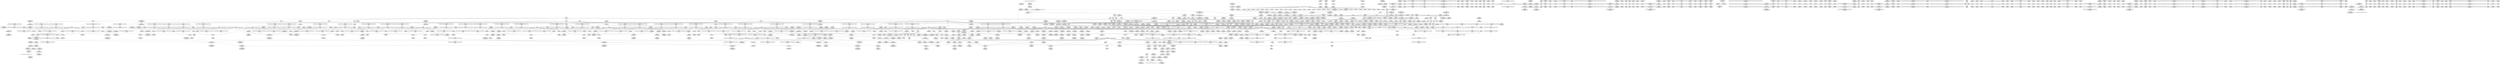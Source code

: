 digraph {
	CE0x5c6f890 [shape=record,shape=Mrecord,label="{CE0x5c6f890|cred_sid:_tmp3|*SummSink*}"]
	CE0x76d6540 [shape=record,shape=Mrecord,label="{CE0x76d6540|VOIDTB_TE:_CE_24,28_}"]
	CE0x5cfdf20 [shape=record,shape=Mrecord,label="{CE0x5cfdf20|__rcu_read_lock:_do.end}"]
	CE0x5c73060 [shape=record,shape=Mrecord,label="{CE0x5c73060|task_sid:_tmp5|security/selinux/hooks.c,208|*SummSink*}"]
	CE0x5ca7390 [shape=record,shape=Mrecord,label="{CE0x5ca7390|rcu_read_unlock:_tmp1|*SummSource*}"]
	CE0x5c10880 [shape=record,shape=Mrecord,label="{CE0x5c10880|GLOBAL:_cred_sid|*Constant*|*SummSource*}"]
	CE0x5c6bdf0 [shape=record,shape=Mrecord,label="{CE0x5c6bdf0|_call_void_mcount()_#3|*SummSink*}"]
	CE0x5c109b0 [shape=record,shape=Mrecord,label="{CE0x5c109b0|GLOBAL:_cred_sid|*Constant*|*SummSink*}"]
	CE0x5c827d0 [shape=record,shape=Mrecord,label="{CE0x5c827d0|__rcu_read_unlock:_do.body|*SummSink*}"]
	CE0x5ca69a0 [shape=record,shape=Mrecord,label="{CE0x5ca69a0|rcu_read_unlock:_tobool|include/linux/rcupdate.h,933}"]
	CE0x5c70ce0 [shape=record,shape=Mrecord,label="{CE0x5c70ce0|i64*_getelementptr_inbounds_(_2_x_i64_,_2_x_i64_*___llvm_gcov_ctr98,_i64_0,_i64_1)|*Constant*|*SummSource*}"]
	CE0x5c43550 [shape=record,shape=Mrecord,label="{CE0x5c43550|i32_78|*Constant*|*SummSink*}"]
	CE0x5c818d0 [shape=record,shape=Mrecord,label="{CE0x5c818d0|GLOBAL:___preempt_count|Global_var:__preempt_count|*SummSource*}"]
	CE0x5c650e0 [shape=record,shape=Mrecord,label="{CE0x5c650e0|__rcu_read_lock:_tmp7|include/linux/rcupdate.h,240|*SummSource*}"]
	CE0x5ca8fb0 [shape=record,shape=Mrecord,label="{CE0x5ca8fb0|i64*_getelementptr_inbounds_(_4_x_i64_,_4_x_i64_*___llvm_gcov_ctr130,_i64_0,_i64_0)|*Constant*|*SummSink*}"]
	CE0x5c6bca0 [shape=record,shape=Mrecord,label="{CE0x5c6bca0|_call_void_mcount()_#3|*SummSource*}"]
	CE0x5c7cd50 [shape=record,shape=Mrecord,label="{CE0x5c7cd50|_call_void___rcu_read_unlock()_#10,_!dbg_!27734|include/linux/rcupdate.h,937|*SummSource*}"]
	CE0x5c11240 [shape=record,shape=Mrecord,label="{CE0x5c11240|_ret_i32_%tmp6,_!dbg_!27716|security/selinux/hooks.c,197|*SummSource*}"]
	CE0x5c81760 [shape=record,shape=Mrecord,label="{CE0x5c81760|GLOBAL:___preempt_count|Global_var:__preempt_count}"]
	CE0x5c71110 [shape=record,shape=Mrecord,label="{CE0x5c71110|task_sid:_land.lhs.true}"]
	CE0x5c436e0 [shape=record,shape=Mrecord,label="{CE0x5c436e0|current_sid:_cred|security/selinux/hooks.c,218}"]
	CE0x5d271a0 [shape=record,shape=Mrecord,label="{CE0x5d271a0|i64*_getelementptr_inbounds_(_4_x_i64_,_4_x_i64_*___llvm_gcov_ctr134,_i64_0,_i64_3)|*Constant*}"]
	CE0x5ceceb0 [shape=record,shape=Mrecord,label="{CE0x5ceceb0|i64_ptrtoint_(i8*_blockaddress(_rcu_lock_acquire,_%__here)_to_i64)|*Constant*|*SummSource*}"]
	CE0x5c46940 [shape=record,shape=Mrecord,label="{CE0x5c46940|i64*_getelementptr_inbounds_(_11_x_i64_,_11_x_i64_*___llvm_gcov_ctr125,_i64_0,_i64_0)|*Constant*|*SummSink*}"]
	CE0x5c8c0d0 [shape=record,shape=Mrecord,label="{CE0x5c8c0d0|__preempt_count_add:_tmp5|./arch/x86/include/asm/preempt.h,72|*SummSource*}"]
	CE0x5bf31f0 [shape=record,shape=Mrecord,label="{CE0x5bf31f0|selinux_task_setscheduler:_tmp11|security/selinux/hooks.c,3643|*SummSink*}"]
	CE0x5d33250 [shape=record,shape=Mrecord,label="{CE0x5d33250|__preempt_count_sub:_tmp5|./arch/x86/include/asm/preempt.h,77|*SummSource*}"]
	CE0x5c28770 [shape=record,shape=Mrecord,label="{CE0x5c28770|i8*_getelementptr_inbounds_(_45_x_i8_,_45_x_i8_*_.str12,_i32_0,_i32_0)|*Constant*|*SummSource*}"]
	CE0x5c05c80 [shape=record,shape=Mrecord,label="{CE0x5c05c80|selinux_task_setscheduler:_tmp7|security/selinux/hooks.c,3640|*SummSource*}"]
	CE0x5c809f0 [shape=record,shape=Mrecord,label="{CE0x5c809f0|_call_void_asm_addl_$1,_%gs:$0_,_*m,ri,*m,_dirflag_,_fpsr_,_flags_(i32*___preempt_count,_i32_%sub,_i32*___preempt_count)_#3,_!dbg_!27717,_!srcloc_!27718|./arch/x86/include/asm/preempt.h,77|*SummSource*}"]
	CE0x5c20bd0 [shape=record,shape=Mrecord,label="{CE0x5c20bd0|i64*_getelementptr_inbounds_(_11_x_i64_,_11_x_i64_*___llvm_gcov_ctr125,_i64_0,_i64_6)|*Constant*}"]
	CE0x5bfa5e0 [shape=record,shape=Mrecord,label="{CE0x5bfa5e0|current_sid:_tmp19|security/selinux/hooks.c,218}"]
	CE0x5bf9430 [shape=record,shape=Mrecord,label="{CE0x5bf9430|task_sid:_entry|*SummSink*}"]
	CE0x5cc06f0 [shape=record,shape=Mrecord,label="{CE0x5cc06f0|rcu_read_unlock:_tmp17|include/linux/rcupdate.h,933|*SummSource*}"]
	CE0x5d2a040 [shape=record,shape=Mrecord,label="{CE0x5d2a040|__preempt_count_sub:_tmp7|./arch/x86/include/asm/preempt.h,78}"]
	CE0x5c29b50 [shape=record,shape=Mrecord,label="{CE0x5c29b50|i64_6|*Constant*|*SummSource*}"]
	CE0x5bf6980 [shape=record,shape=Mrecord,label="{CE0x5bf6980|current_has_perm:_entry|*SummSink*}"]
	CE0x5c02570 [shape=record,shape=Mrecord,label="{CE0x5c02570|%struct.lockdep_map*_null|*Constant*|*SummSource*}"]
	CE0x5ca9270 [shape=record,shape=Mrecord,label="{CE0x5ca9270|rcu_read_unlock:_tobool1|include/linux/rcupdate.h,933|*SummSink*}"]
	CE0x5c0d190 [shape=record,shape=Mrecord,label="{CE0x5c0d190|selinux_task_setscheduler:_tmp5|security/selinux/hooks.c,3639|*SummSource*}"]
	CE0x5ceb740 [shape=record,shape=Mrecord,label="{CE0x5ceb740|i32_0|*Constant*}"]
	CE0x5d00ea0 [shape=record,shape=Mrecord,label="{CE0x5d00ea0|__rcu_read_unlock:_tmp6|include/linux/rcupdate.h,245}"]
	CE0x5c85040 [shape=record,shape=Mrecord,label="{CE0x5c85040|rcu_lock_acquire:_tmp7|*SummSource*}"]
	CE0x5c6eeb0 [shape=record,shape=Mrecord,label="{CE0x5c6eeb0|rcu_read_lock:_call|include/linux/rcupdate.h,882|*SummSource*}"]
	CE0x5c000f0 [shape=record,shape=Mrecord,label="{CE0x5c000f0|_call_void_mcount()_#3|*SummSink*}"]
	CE0x5bfba00 [shape=record,shape=Mrecord,label="{CE0x5bfba00|current_sid:_tmp5|security/selinux/hooks.c,218|*SummSource*}"]
	CE0x5c23c50 [shape=record,shape=Mrecord,label="{CE0x5c23c50|current_sid:_tmp13|security/selinux/hooks.c,218|*SummSink*}"]
	CE0x5c125b0 [shape=record,shape=Mrecord,label="{CE0x5c125b0|avc_has_perm:_ssid|Function::avc_has_perm&Arg::ssid::}"]
	CE0x5c2cfa0 [shape=record,shape=Mrecord,label="{CE0x5c2cfa0|current_sid:_do.end}"]
	CE0x5c93340 [shape=record,shape=Mrecord,label="{CE0x5c93340|rcu_read_lock:_do.end}"]
	CE0x5c61690 [shape=record,shape=Mrecord,label="{CE0x5c61690|i64*_getelementptr_inbounds_(_13_x_i64_,_13_x_i64_*___llvm_gcov_ctr126,_i64_0,_i64_11)|*Constant*|*SummSink*}"]
	CE0x5c08b80 [shape=record,shape=Mrecord,label="{CE0x5c08b80|i32_208|*Constant*|*SummSource*}"]
	CE0x5c6bf40 [shape=record,shape=Mrecord,label="{CE0x5c6bf40|i64*_getelementptr_inbounds_(_13_x_i64_,_13_x_i64_*___llvm_gcov_ctr126,_i64_0,_i64_8)|*Constant*|*SummSink*}"]
	CE0x5ca4c90 [shape=record,shape=Mrecord,label="{CE0x5ca4c90|rcu_read_unlock:_land.lhs.true}"]
	CE0x5c958a0 [shape=record,shape=Mrecord,label="{CE0x5c958a0|i64*_getelementptr_inbounds_(_4_x_i64_,_4_x_i64_*___llvm_gcov_ctr128,_i64_0,_i64_2)|*Constant*|*SummSource*}"]
	CE0x5d330d0 [shape=record,shape=Mrecord,label="{CE0x5d330d0|__preempt_count_sub:_tmp5|./arch/x86/include/asm/preempt.h,77|*SummSink*}"]
	CE0x5c2af90 [shape=record,shape=Mrecord,label="{CE0x5c2af90|current_sid:_tmp7|security/selinux/hooks.c,218}"]
	CE0x5c72ad0 [shape=record,shape=Mrecord,label="{CE0x5c72ad0|task_sid:_tmp9|security/selinux/hooks.c,208}"]
	CE0x5c9ff20 [shape=record,shape=Mrecord,label="{CE0x5c9ff20|i64*_getelementptr_inbounds_(_11_x_i64_,_11_x_i64_*___llvm_gcov_ctr132,_i64_0,_i64_0)|*Constant*|*SummSink*}"]
	CE0x5c14d50 [shape=record,shape=Mrecord,label="{CE0x5c14d50|VOIDTB_TE:_CE_4,8_}"]
	CE0x5cec560 [shape=record,shape=Mrecord,label="{CE0x5cec560|i64*_getelementptr_inbounds_(_4_x_i64_,_4_x_i64_*___llvm_gcov_ctr130,_i64_0,_i64_0)|*Constant*|*SummSource*}"]
	CE0x5c04550 [shape=record,shape=Mrecord,label="{CE0x5c04550|task_sid:_if.then|*SummSource*}"]
	CE0x5ca5e10 [shape=record,shape=Mrecord,label="{CE0x5ca5e10|void_(i32*,_i32,_i32*)*_asm_addl_$1,_%gs:$0_,_*m,ri,*m,_dirflag_,_fpsr_,_flags_|*SummSource*}"]
	CE0x5caaec0 [shape=record,shape=Mrecord,label="{CE0x5caaec0|rcu_lock_acquire:_map|Function::rcu_lock_acquire&Arg::map::}"]
	CE0x5c29fa0 [shape=record,shape=Mrecord,label="{CE0x5c29fa0|i1_true|*Constant*|*SummSource*}"]
	CE0x5c68af0 [shape=record,shape=Mrecord,label="{CE0x5c68af0|GLOBAL:_rcu_lock_acquire|*Constant*|*SummSource*}"]
	CE0x5c937c0 [shape=record,shape=Mrecord,label="{CE0x5c937c0|rcu_lock_acquire:_tmp5|include/linux/rcupdate.h,418}"]
	CE0x5c8e6e0 [shape=record,shape=Mrecord,label="{CE0x5c8e6e0|__preempt_count_add:_tmp5|./arch/x86/include/asm/preempt.h,72}"]
	CE0x5cea360 [shape=record,shape=Mrecord,label="{CE0x5cea360|_call_void_mcount()_#3|*SummSink*}"]
	CE0x5c01d70 [shape=record,shape=Mrecord,label="{CE0x5c01d70|selinux_task_setscheduler:_if.then|*SummSource*}"]
	CE0x5cb98e0 [shape=record,shape=Mrecord,label="{CE0x5cb98e0|rcu_lock_acquire:_tmp1|*SummSource*}"]
	CE0x5d06b30 [shape=record,shape=Mrecord,label="{CE0x5d06b30|i64_ptrtoint_(i8*_blockaddress(_rcu_lock_release,_%__here)_to_i64)|*Constant*|*SummSink*}"]
	CE0x5c5e940 [shape=record,shape=Mrecord,label="{CE0x5c5e940|rcu_read_lock:_tmp5|include/linux/rcupdate.h,882|*SummSource*}"]
	CE0x5c4ada0 [shape=record,shape=Mrecord,label="{CE0x5c4ada0|rcu_read_lock:_bb}"]
	CE0x5cb9080 [shape=record,shape=Mrecord,label="{CE0x5cb9080|_call_void_lock_acquire(%struct.lockdep_map*_%map,_i32_0,_i32_0,_i32_2,_i32_0,_%struct.lockdep_map*_null,_i64_ptrtoint_(i8*_blockaddress(_rcu_lock_acquire,_%__here)_to_i64))_#10,_!dbg_!27716|include/linux/rcupdate.h,418|*SummSource*}"]
	CE0x5c0e390 [shape=record,shape=Mrecord,label="{CE0x5c0e390|__preempt_count_sub:_tmp4|./arch/x86/include/asm/preempt.h,77|*SummSink*}"]
	CE0x5cb0920 [shape=record,shape=Mrecord,label="{CE0x5cb0920|rcu_read_lock:_tmp19|include/linux/rcupdate.h,882|*SummSink*}"]
	CE0x5c43c30 [shape=record,shape=Mrecord,label="{CE0x5c43c30|COLLAPSED:_GCMRE_current_task_external_global_%struct.task_struct*:_elem_0::|security/selinux/hooks.c,218}"]
	CE0x5cb31b0 [shape=record,shape=Mrecord,label="{CE0x5cb31b0|cred_sid:_sid|security/selinux/hooks.c,197|*SummSink*}"]
	CE0x5c5b990 [shape=record,shape=Mrecord,label="{CE0x5c5b990|cred_sid:_tmp|*SummSource*}"]
	CE0x5c641b0 [shape=record,shape=Mrecord,label="{CE0x5c641b0|_ret_void,_!dbg_!27735|include/linux/rcupdate.h,938}"]
	CE0x5c81650 [shape=record,shape=Mrecord,label="{CE0x5c81650|__rcu_read_unlock:_tmp2|*SummSource*}"]
	CE0x5c4a850 [shape=record,shape=Mrecord,label="{CE0x5c4a850|i32_22|*Constant*}"]
	CE0x5c61e20 [shape=record,shape=Mrecord,label="{CE0x5c61e20|task_sid:_tmp25|security/selinux/hooks.c,208|*SummSink*}"]
	CE0x5cedcf0 [shape=record,shape=Mrecord,label="{CE0x5cedcf0|i64*_getelementptr_inbounds_(_4_x_i64_,_4_x_i64_*___llvm_gcov_ctr134,_i64_0,_i64_2)|*Constant*|*SummSink*}"]
	CE0x5c4beb0 [shape=record,shape=Mrecord,label="{CE0x5c4beb0|rcu_read_lock:_tmp6|include/linux/rcupdate.h,882|*SummSink*}"]
	CE0x5c2c1a0 [shape=record,shape=Mrecord,label="{CE0x5c2c1a0|current_sid:_land.lhs.true}"]
	CE0x5c7aa10 [shape=record,shape=Mrecord,label="{CE0x5c7aa10|i64*_getelementptr_inbounds_(_11_x_i64_,_11_x_i64_*___llvm_gcov_ctr132,_i64_0,_i64_10)|*Constant*|*SummSink*}"]
	CE0x5c2bf60 [shape=record,shape=Mrecord,label="{CE0x5c2bf60|current_sid:_bb|*SummSource*}"]
	CE0x5bfa730 [shape=record,shape=Mrecord,label="{CE0x5bfa730|current_has_perm:_call2|security/selinux/hooks.c,1544|*SummSource*}"]
	CE0x5c469b0 [shape=record,shape=Mrecord,label="{CE0x5c469b0|current_sid:_if.end|*SummSource*}"]
	CE0x5ca7680 [shape=record,shape=Mrecord,label="{CE0x5ca7680|__preempt_count_add:_val|Function::__preempt_count_add&Arg::val::|*SummSink*}"]
	CE0x5c004f0 [shape=record,shape=Mrecord,label="{CE0x5c004f0|task_sid:_do.body5}"]
	CE0x5c5aff0 [shape=record,shape=Mrecord,label="{CE0x5c5aff0|rcu_read_lock:_tmp2|*SummSource*}"]
	CE0x5c6e1b0 [shape=record,shape=Mrecord,label="{CE0x5c6e1b0|__rcu_read_lock:_entry|*SummSink*}"]
	CE0x5c8beb0 [shape=record,shape=Mrecord,label="{CE0x5c8beb0|__rcu_read_unlock:_tmp3|*SummSource*}"]
	CE0x5cfb030 [shape=record,shape=Mrecord,label="{CE0x5cfb030|__rcu_read_lock:_tmp|*SummSink*}"]
	CE0x5ca23e0 [shape=record,shape=Mrecord,label="{CE0x5ca23e0|rcu_read_unlock:_land.lhs.true2}"]
	CE0x5c1f330 [shape=record,shape=Mrecord,label="{CE0x5c1f330|selinux_task_setscheduler:_tmp2|security/selinux/hooks.c,3639|*SummSink*}"]
	CE0x5cb8b40 [shape=record,shape=Mrecord,label="{CE0x5cb8b40|rcu_read_unlock:_tmp6|include/linux/rcupdate.h,933|*SummSource*}"]
	CE0x5bfbd80 [shape=record,shape=Mrecord,label="{CE0x5bfbd80|current_sid:_land.lhs.true|*SummSink*}"]
	CE0x5d26e80 [shape=record,shape=Mrecord,label="{CE0x5d26e80|_ret_void,_!dbg_!27720|./arch/x86/include/asm/preempt.h,78|*SummSource*}"]
	CE0x5bfb890 [shape=record,shape=Mrecord,label="{CE0x5bfb890|current_sid:_tmp5|security/selinux/hooks.c,218}"]
	CE0x5c0b230 [shape=record,shape=Mrecord,label="{CE0x5c0b230|VOIDTB_TE:_CE_80,88_}"]
	CE0x5c49d10 [shape=record,shape=Mrecord,label="{CE0x5c49d10|i64_7|*Constant*}"]
	CE0x5ca4860 [shape=record,shape=Mrecord,label="{CE0x5ca4860|_call_void_lock_acquire(%struct.lockdep_map*_%map,_i32_0,_i32_0,_i32_2,_i32_0,_%struct.lockdep_map*_null,_i64_ptrtoint_(i8*_blockaddress(_rcu_lock_acquire,_%__here)_to_i64))_#10,_!dbg_!27716|include/linux/rcupdate.h,418}"]
	CE0x5c19dd0 [shape=record,shape=Mrecord,label="{CE0x5c19dd0|current_sid:_tmp2|*SummSink*}"]
	CE0x5c62730 [shape=record,shape=Mrecord,label="{CE0x5c62730|__rcu_read_unlock:_bb|*SummSource*}"]
	CE0x5c09ad0 [shape=record,shape=Mrecord,label="{CE0x5c09ad0|selinux_task_setscheduler:_tmp8|security/selinux/hooks.c,3642}"]
	CE0x5c5b400 [shape=record,shape=Mrecord,label="{CE0x5c5b400|GLOBAL:_rcu_read_lock|*Constant*|*SummSink*}"]
	CE0x5c7b9a0 [shape=record,shape=Mrecord,label="{CE0x5c7b9a0|rcu_lock_release:_entry|*SummSource*}"]
	CE0x5c678a0 [shape=record,shape=Mrecord,label="{CE0x5c678a0|i32_77|*Constant*|*SummSource*}"]
	CE0x5c09240 [shape=record,shape=Mrecord,label="{CE0x5c09240|i8*_getelementptr_inbounds_(_41_x_i8_,_41_x_i8_*_.str44,_i32_0,_i32_0)|*Constant*}"]
	CE0x5c2e950 [shape=record,shape=Mrecord,label="{CE0x5c2e950|i32_0|*Constant*}"]
	CE0x5c446a0 [shape=record,shape=Mrecord,label="{CE0x5c446a0|current_sid:_security|security/selinux/hooks.c,218}"]
	CE0x5c7c940 [shape=record,shape=Mrecord,label="{CE0x5c7c940|GLOBAL:___rcu_read_unlock|*Constant*}"]
	CE0x5ca4b50 [shape=record,shape=Mrecord,label="{CE0x5ca4b50|rcu_read_unlock:_if.then|*SummSink*}"]
	CE0x5c6e140 [shape=record,shape=Mrecord,label="{CE0x5c6e140|__rcu_read_lock:_entry}"]
	CE0x5c06350 [shape=record,shape=Mrecord,label="{CE0x5c06350|i32_0|*Constant*|*SummSink*}"]
	CE0x5cb3050 [shape=record,shape=Mrecord,label="{CE0x5cb3050|cred_sid:_sid|security/selinux/hooks.c,197|*SummSource*}"]
	CE0x5c66a60 [shape=record,shape=Mrecord,label="{CE0x5c66a60|_ret_void,_!dbg_!27735|include/linux/rcupdate.h,938|*SummSink*}"]
	CE0x5c7c1e0 [shape=record,shape=Mrecord,label="{CE0x5c7c1e0|rcu_lock_release:_entry|*SummSink*}"]
	CE0x5cb6740 [shape=record,shape=Mrecord,label="{CE0x5cb6740|GLOBAL:___preempt_count_sub|*Constant*|*SummSource*}"]
	CE0x5c95ef0 [shape=record,shape=Mrecord,label="{CE0x5c95ef0|i64*_getelementptr_inbounds_(_11_x_i64_,_11_x_i64_*___llvm_gcov_ctr127,_i64_0,_i64_8)|*Constant*|*SummSink*}"]
	CE0x5c5b270 [shape=record,shape=Mrecord,label="{CE0x5c5b270|GLOBAL:___rcu_read_lock|*Constant*}"]
	CE0x5cbcfd0 [shape=record,shape=Mrecord,label="{CE0x5cbcfd0|rcu_lock_release:_tmp3|*SummSink*}"]
	CE0x5c0a460 [shape=record,shape=Mrecord,label="{CE0x5c0a460|GLOBAL:_current_has_perm|*Constant*}"]
	CE0x5c91a60 [shape=record,shape=Mrecord,label="{CE0x5c91a60|GLOBAL:_lockdep_rcu_suspicious|*Constant*}"]
	CE0x5c68890 [shape=record,shape=Mrecord,label="{CE0x5c68890|task_sid:_tmp4|*LoadInst*|security/selinux/hooks.c,208|*SummSource*}"]
	CE0x5c65210 [shape=record,shape=Mrecord,label="{CE0x5c65210|i64_1|*Constant*}"]
	CE0x5c909d0 [shape=record,shape=Mrecord,label="{CE0x5c909d0|_call_void_lockdep_rcu_suspicious(i8*_getelementptr_inbounds_(_25_x_i8_,_25_x_i8_*_.str45,_i32_0,_i32_0),_i32_883,_i8*_getelementptr_inbounds_(_42_x_i8_,_42_x_i8_*_.str46,_i32_0,_i32_0))_#10,_!dbg_!27728|include/linux/rcupdate.h,882|*SummSource*}"]
	CE0x5cfc830 [shape=record,shape=Mrecord,label="{CE0x5cfc830|rcu_lock_release:_tmp5|include/linux/rcupdate.h,423|*SummSource*}"]
	CE0x5c6a450 [shape=record,shape=Mrecord,label="{CE0x5c6a450|rcu_read_lock:_call|include/linux/rcupdate.h,882}"]
	CE0x5c43750 [shape=record,shape=Mrecord,label="{CE0x5c43750|i32_1|*Constant*|*SummSink*}"]
	CE0x5c2f010 [shape=record,shape=Mrecord,label="{CE0x5c2f010|i64_5|*Constant*}"]
	CE0x5c2f320 [shape=record,shape=Mrecord,label="{CE0x5c2f320|current_sid:_tmp9|security/selinux/hooks.c,218|*SummSource*}"]
	CE0x5c02500 [shape=record,shape=Mrecord,label="{CE0x5c02500|%struct.lockdep_map*_null|*Constant*}"]
	CE0x5cba2b0 [shape=record,shape=Mrecord,label="{CE0x5cba2b0|rcu_read_unlock:_tmp11|include/linux/rcupdate.h,933|*SummSink*}"]
	CE0x5c591c0 [shape=record,shape=Mrecord,label="{CE0x5c591c0|task_sid:_call3|security/selinux/hooks.c,208|*SummSink*}"]
	CE0x5c6ace0 [shape=record,shape=Mrecord,label="{CE0x5c6ace0|__rcu_read_lock:_entry|*SummSource*}"]
	CE0x5bf68d0 [shape=record,shape=Mrecord,label="{CE0x5bf68d0|current_has_perm:_entry}"]
	CE0x5c7e3f0 [shape=record,shape=Mrecord,label="{CE0x5c7e3f0|i64*_getelementptr_inbounds_(_4_x_i64_,_4_x_i64_*___llvm_gcov_ctr128,_i64_0,_i64_0)|*Constant*|*SummSink*}"]
	CE0x5c13980 [shape=record,shape=Mrecord,label="{CE0x5c13980|%struct.common_audit_data*_null|*Constant*|*SummSource*}"]
	CE0x5c80c10 [shape=record,shape=Mrecord,label="{CE0x5c80c10|__rcu_read_unlock:_tmp7|include/linux/rcupdate.h,245|*SummSource*}"]
	CE0x5c67540 [shape=record,shape=Mrecord,label="{CE0x5c67540|i32_77|*Constant*|*SummSink*}"]
	CE0x5d27bb0 [shape=record,shape=Mrecord,label="{CE0x5d27bb0|i64*_getelementptr_inbounds_(_4_x_i64_,_4_x_i64_*___llvm_gcov_ctr135,_i64_0,_i64_3)|*Constant*|*SummSource*}"]
	CE0x5c719f0 [shape=record,shape=Mrecord,label="{CE0x5c719f0|task_sid:_tmp5|security/selinux/hooks.c,208|*SummSource*}"]
	CE0x5c59040 [shape=record,shape=Mrecord,label="{CE0x5c59040|task_sid:_call3|security/selinux/hooks.c,208|*SummSource*}"]
	CE0x5c12e80 [shape=record,shape=Mrecord,label="{CE0x5c12e80|i16_2|*Constant*|*SummSource*}"]
	CE0x5c5fa90 [shape=record,shape=Mrecord,label="{CE0x5c5fa90|i64*_getelementptr_inbounds_(_13_x_i64_,_13_x_i64_*___llvm_gcov_ctr126,_i64_0,_i64_10)|*Constant*}"]
	CE0x5c40dd0 [shape=record,shape=Mrecord,label="{CE0x5c40dd0|get_current:_entry|*SummSink*}"]
	CE0x5c8b5b0 [shape=record,shape=Mrecord,label="{CE0x5c8b5b0|__rcu_read_unlock:_tmp1|*SummSink*}"]
	CE0x5c61700 [shape=record,shape=Mrecord,label="{CE0x5c61700|task_sid:_tmp24|security/selinux/hooks.c,208|*SummSink*}"]
	CE0x5bf36b0 [shape=record,shape=Mrecord,label="{CE0x5bf36b0|selinux_task_setscheduler:_tmp11|security/selinux/hooks.c,3643}"]
	CE0x5ca4980 [shape=record,shape=Mrecord,label="{CE0x5ca4980|rcu_read_unlock:_if.then}"]
	CE0x5c16b10 [shape=record,shape=Mrecord,label="{CE0x5c16b10|VOIDTB_TE:_CE_48,52_}"]
	CE0x5c778a0 [shape=record,shape=Mrecord,label="{CE0x5c778a0|i8*_getelementptr_inbounds_(_44_x_i8_,_44_x_i8_*_.str47,_i32_0,_i32_0)|*Constant*}"]
	CE0x5c04360 [shape=record,shape=Mrecord,label="{CE0x5c04360|task_sid:_land.lhs.true2|*SummSink*}"]
	CE0x5cb0020 [shape=record,shape=Mrecord,label="{CE0x5cb0020|i64*_getelementptr_inbounds_(_11_x_i64_,_11_x_i64_*___llvm_gcov_ctr127,_i64_0,_i64_9)|*Constant*}"]
	CE0x5c83920 [shape=record,shape=Mrecord,label="{CE0x5c83920|rcu_lock_release:_indirectgoto|*SummSink*}"]
	CE0x5cb5640 [shape=record,shape=Mrecord,label="{CE0x5cb5640|rcu_read_unlock:_tmp7|include/linux/rcupdate.h,933|*SummSink*}"]
	CE0x5c5fe10 [shape=record,shape=Mrecord,label="{CE0x5c5fe10|i64*_getelementptr_inbounds_(_13_x_i64_,_13_x_i64_*___llvm_gcov_ctr126,_i64_0,_i64_10)|*Constant*|*SummSink*}"]
	CE0x5cc14b0 [shape=record,shape=Mrecord,label="{CE0x5cc14b0|_call_void___preempt_count_sub(i32_1)_#10,_!dbg_!27715|include/linux/rcupdate.h,244}"]
	CE0x5c1f700 [shape=record,shape=Mrecord,label="{CE0x5c1f700|current_sid:_sid|security/selinux/hooks.c,220|*SummSink*}"]
	CE0x5c8f880 [shape=record,shape=Mrecord,label="{CE0x5c8f880|rcu_read_lock:_tmp16|include/linux/rcupdate.h,882|*SummSource*}"]
	CE0x5c07ba0 [shape=record,shape=Mrecord,label="{CE0x5c07ba0|selinux_task_setscheduler:_if.end|*SummSink*}"]
	CE0x5c6c010 [shape=record,shape=Mrecord,label="{CE0x5c6c010|task_sid:_tmp14|security/selinux/hooks.c,208|*SummSink*}"]
	CE0x5c2c5a0 [shape=record,shape=Mrecord,label="{CE0x5c2c5a0|__rcu_read_lock:_tmp|*SummSource*}"]
	CE0x5c22c90 [shape=record,shape=Mrecord,label="{CE0x5c22c90|current_sid:_tmp8|security/selinux/hooks.c,218|*SummSink*}"]
	CE0x5d00f10 [shape=record,shape=Mrecord,label="{CE0x5d00f10|__rcu_read_unlock:_tmp6|include/linux/rcupdate.h,245|*SummSource*}"]
	CE0x5c17520 [shape=record,shape=Mrecord,label="{CE0x5c17520|current_has_perm:_call1|security/selinux/hooks.c,1543|*SummSink*}"]
	CE0x5c110e0 [shape=record,shape=Mrecord,label="{CE0x5c110e0|_ret_i32_%tmp6,_!dbg_!27716|security/selinux/hooks.c,197}"]
	CE0x5c78d40 [shape=record,shape=Mrecord,label="{CE0x5c78d40|task_sid:_tmp12|security/selinux/hooks.c,208|*SummSource*}"]
	CE0x5c77910 [shape=record,shape=Mrecord,label="{CE0x5c77910|i8*_getelementptr_inbounds_(_44_x_i8_,_44_x_i8_*_.str47,_i32_0,_i32_0)|*Constant*|*SummSource*}"]
	CE0x5c84f80 [shape=record,shape=Mrecord,label="{CE0x5c84f80|rcu_lock_acquire:_tmp7}"]
	CE0x5c902e0 [shape=record,shape=Mrecord,label="{CE0x5c902e0|rcu_read_lock:_tmp18|include/linux/rcupdate.h,882|*SummSource*}"]
	CE0x5c25460 [shape=record,shape=Mrecord,label="{CE0x5c25460|get_current:_tmp2|*SummSink*}"]
	CE0x5cbe220 [shape=record,shape=Mrecord,label="{CE0x5cbe220|i64*_getelementptr_inbounds_(_4_x_i64_,_4_x_i64_*___llvm_gcov_ctr130,_i64_0,_i64_2)|*Constant*}"]
	CE0x5c8f270 [shape=record,shape=Mrecord,label="{CE0x5c8f270|rcu_read_lock:_tmp15|include/linux/rcupdate.h,882}"]
	CE0x5bf3830 [shape=record,shape=Mrecord,label="{CE0x5bf3830|selinux_task_setscheduler:_tmp11|security/selinux/hooks.c,3643|*SummSource*}"]
	CE0x5c66730 [shape=record,shape=Mrecord,label="{CE0x5c66730|rcu_read_unlock:_entry|*SummSource*}"]
	CE0x5c07b30 [shape=record,shape=Mrecord,label="{CE0x5c07b30|selinux_task_setscheduler:_if.end|*SummSource*}"]
	CE0x5ca2150 [shape=record,shape=Mrecord,label="{CE0x5ca2150|rcu_read_unlock:_land.lhs.true|*SummSource*}"]
	CE0x5d01330 [shape=record,shape=Mrecord,label="{CE0x5d01330|__preempt_count_add:_do.end}"]
	CE0x5ce6330 [shape=record,shape=Mrecord,label="{CE0x5ce6330|rcu_lock_release:_tmp1|*SummSink*}"]
	CE0x5c21b10 [shape=record,shape=Mrecord,label="{CE0x5c21b10|selinux_task_setscheduler:_tmp9|security/selinux/hooks.c,3642|*SummSink*}"]
	CE0x5c95b90 [shape=record,shape=Mrecord,label="{CE0x5c95b90|rcu_read_lock:_tmp9|include/linux/rcupdate.h,882|*SummSource*}"]
	CE0x5c61770 [shape=record,shape=Mrecord,label="{CE0x5c61770|task_sid:_tmp26|security/selinux/hooks.c,208|*SummSource*}"]
	CE0x5c69a80 [shape=record,shape=Mrecord,label="{CE0x5c69a80|i64*_getelementptr_inbounds_(_2_x_i64_,_2_x_i64_*___llvm_gcov_ctr131,_i64_0,_i64_1)|*Constant*|*SummSource*}"]
	CE0x5ca3d30 [shape=record,shape=Mrecord,label="{CE0x5ca3d30|__preempt_count_add:_entry|*SummSink*}"]
	CE0x5c8e980 [shape=record,shape=Mrecord,label="{CE0x5c8e980|rcu_read_lock:_tmp13|include/linux/rcupdate.h,882|*SummSink*}"]
	CE0x5d31950 [shape=record,shape=Mrecord,label="{CE0x5d31950|__preempt_count_add:_tmp4|./arch/x86/include/asm/preempt.h,72}"]
	CE0x5cb66d0 [shape=record,shape=Mrecord,label="{CE0x5cb66d0|GLOBAL:___preempt_count_sub|*Constant*|*SummSink*}"]
	CE0x5c25730 [shape=record,shape=Mrecord,label="{CE0x5c25730|task_sid:_do.end|*SummSink*}"]
	CE0x5c16bf0 [shape=record,shape=Mrecord,label="{CE0x5c16bf0|VOIDTB_TE:_CE_56,64_}"]
	CE0x5c68760 [shape=record,shape=Mrecord,label="{CE0x5c68760|task_sid:_tmp4|*LoadInst*|security/selinux/hooks.c,208}"]
	CE0x5c0b500 [shape=record,shape=Mrecord,label="{CE0x5c0b500|_ret_i32_%call2,_!dbg_!27718|security/selinux/hooks.c,1544|*SummSource*}"]
	CE0x5c7b690 [shape=record,shape=Mrecord,label="{CE0x5c7b690|GLOBAL:_rcu_lock_release|*Constant*}"]
	CE0x5cebff0 [shape=record,shape=Mrecord,label="{CE0x5cebff0|rcu_lock_acquire:_tmp2|*SummSink*}"]
	CE0x5c0b340 [shape=record,shape=Mrecord,label="{CE0x5c0b340|VOIDTB_TE:_CE_88,89_}"]
	CE0x5c7c130 [shape=record,shape=Mrecord,label="{CE0x5c7c130|rcu_lock_release:_entry}"]
	CE0x5c96500 [shape=record,shape=Mrecord,label="{CE0x5c96500|rcu_read_lock:_land.lhs.true2|*SummSink*}"]
	CE0x5c7b830 [shape=record,shape=Mrecord,label="{CE0x5c7b830|_call_void_rcu_lock_release(%struct.lockdep_map*_rcu_lock_map)_#10,_!dbg_!27733|include/linux/rcupdate.h,935|*SummSink*}"]
	CE0x5c15f10 [shape=record,shape=Mrecord,label="{CE0x5c15f10|selinux_task_setscheduler:_p|Function::selinux_task_setscheduler&Arg::p::|*SummSink*}"]
	CE0x5c682f0 [shape=record,shape=Mrecord,label="{CE0x5c682f0|cred_sid:_tmp1|*SummSink*}"]
	CE0x5c20940 [shape=record,shape=Mrecord,label="{CE0x5c20940|current_sid:_tmp12|security/selinux/hooks.c,218|*SummSink*}"]
	CE0x5cba890 [shape=record,shape=Mrecord,label="{CE0x5cba890|__rcu_read_lock:_tmp3|*SummSink*}"]
	CE0x5c61a90 [shape=record,shape=Mrecord,label="{CE0x5c61a90|task_sid:_tmp25|security/selinux/hooks.c,208|*SummSource*}"]
	CE0x5ca1730 [shape=record,shape=Mrecord,label="{CE0x5ca1730|__rcu_read_lock:_tmp7|include/linux/rcupdate.h,240|*SummSink*}"]
	CE0x5c57950 [shape=record,shape=Mrecord,label="{CE0x5c57950|get_current:_tmp4|./arch/x86/include/asm/current.h,14}"]
	CE0x5cb9870 [shape=record,shape=Mrecord,label="{CE0x5cb9870|rcu_lock_acquire:_tmp1}"]
	CE0x5c82ad0 [shape=record,shape=Mrecord,label="{CE0x5c82ad0|i64*_getelementptr_inbounds_(_4_x_i64_,_4_x_i64_*___llvm_gcov_ctr129,_i64_0,_i64_0)|*Constant*|*SummSink*}"]
	CE0x5c90d90 [shape=record,shape=Mrecord,label="{CE0x5c90d90|_call_void_lockdep_rcu_suspicious(i8*_getelementptr_inbounds_(_25_x_i8_,_25_x_i8_*_.str45,_i32_0,_i32_0),_i32_883,_i8*_getelementptr_inbounds_(_42_x_i8_,_42_x_i8_*_.str46,_i32_0,_i32_0))_#10,_!dbg_!27728|include/linux/rcupdate.h,882|*SummSink*}"]
	CE0x5c42530 [shape=record,shape=Mrecord,label="{CE0x5c42530|rcu_read_lock:_tmp10|include/linux/rcupdate.h,882|*SummSink*}"]
	CE0x5c940d0 [shape=record,shape=Mrecord,label="{CE0x5c940d0|i64*_getelementptr_inbounds_(_4_x_i64_,_4_x_i64_*___llvm_gcov_ctr128,_i64_0,_i64_3)|*Constant*|*SummSource*}"]
	CE0x5d2a200 [shape=record,shape=Mrecord,label="{CE0x5d2a200|__preempt_count_add:_tmp|*SummSource*}"]
	CE0x5ca94a0 [shape=record,shape=Mrecord,label="{CE0x5ca94a0|rcu_lock_acquire:_tmp3}"]
	CE0x5c087d0 [shape=record,shape=Mrecord,label="{CE0x5c087d0|i32_208|*Constant*}"]
	CE0x5c95ab0 [shape=record,shape=Mrecord,label="{CE0x5c95ab0|i64*_getelementptr_inbounds_(_4_x_i64_,_4_x_i64_*___llvm_gcov_ctr128,_i64_0,_i64_2)|*Constant*|*SummSink*}"]
	CE0x5c2e680 [shape=record,shape=Mrecord,label="{CE0x5c2e680|__rcu_read_lock:_tmp}"]
	CE0x5c86b30 [shape=record,shape=Mrecord,label="{CE0x5c86b30|__rcu_read_lock:_tmp2|*SummSource*}"]
	CE0x5c02ca0 [shape=record,shape=Mrecord,label="{CE0x5c02ca0|current_sid:_tmp4|security/selinux/hooks.c,218|*SummSink*}"]
	CE0x5c6eb20 [shape=record,shape=Mrecord,label="{CE0x5c6eb20|task_sid:_call3|security/selinux/hooks.c,208}"]
	CE0x5c02310 [shape=record,shape=Mrecord,label="{CE0x5c02310|i32_2|*Constant*|*SummSink*}"]
	CE0x5cfbb80 [shape=record,shape=Mrecord,label="{CE0x5cfbb80|_call_void___preempt_count_sub(i32_1)_#10,_!dbg_!27715|include/linux/rcupdate.h,244|*SummSink*}"]
	CE0x5c5ecd0 [shape=record,shape=Mrecord,label="{CE0x5c5ecd0|i8*_getelementptr_inbounds_(_41_x_i8_,_41_x_i8_*_.str44,_i32_0,_i32_0)|*Constant*|*SummSink*}"]
	CE0x5d06560 [shape=record,shape=Mrecord,label="{CE0x5d06560|i32_1|*Constant*}"]
	CE0x5c8b090 [shape=record,shape=Mrecord,label="{CE0x5c8b090|__preempt_count_sub:_do.body|*SummSink*}"]
	CE0x5c960d0 [shape=record,shape=Mrecord,label="{CE0x5c960d0|rcu_read_lock:_tmp9|include/linux/rcupdate.h,882|*SummSink*}"]
	CE0x5c22280 [shape=record,shape=Mrecord,label="{CE0x5c22280|current_sid:_if.then}"]
	CE0x5ca6180 [shape=record,shape=Mrecord,label="{CE0x5ca6180|rcu_read_unlock:_tmp|*SummSink*}"]
	CE0x5c9f640 [shape=record,shape=Mrecord,label="{CE0x5c9f640|rcu_read_unlock:_tmp2}"]
	CE0x5c74df0 [shape=record,shape=Mrecord,label="{CE0x5c74df0|rcu_read_lock:_if.end}"]
	CE0x5d2cca0 [shape=record,shape=Mrecord,label="{CE0x5d2cca0|COLLAPSED:_GCMRE___llvm_gcov_ctr129_internal_global_4_x_i64_zeroinitializer:_elem_0:default:}"]
	CE0x5c41160 [shape=record,shape=Mrecord,label="{CE0x5c41160|_ret_%struct.task_struct*_%tmp4,_!dbg_!27714|./arch/x86/include/asm/current.h,14|*SummSink*}"]
	CE0x5c81ad0 [shape=record,shape=Mrecord,label="{CE0x5c81ad0|void_(i32*,_i32,_i32*)*_asm_addl_$1,_%gs:$0_,_*m,ri,*m,_dirflag_,_fpsr_,_flags_|*SummSink*}"]
	CE0x5c68170 [shape=record,shape=Mrecord,label="{CE0x5c68170|cred_sid:_tmp1|*SummSource*}"]
	CE0x5bfe580 [shape=record,shape=Mrecord,label="{CE0x5bfe580|current_sid:_tmp15|security/selinux/hooks.c,218}"]
	CE0x5c2d8b0 [shape=record,shape=Mrecord,label="{CE0x5c2d8b0|current_sid:_tobool|security/selinux/hooks.c,218|*SummSource*}"]
	CE0x5c0b2d0 [shape=record,shape=Mrecord,label="{CE0x5c0b2d0|VOIDTB_TE:_CE_96,104_}"]
	CE0x5cb14f0 [shape=record,shape=Mrecord,label="{CE0x5cb14f0|i64*_getelementptr_inbounds_(_11_x_i64_,_11_x_i64_*___llvm_gcov_ctr127,_i64_0,_i64_10)|*Constant*}"]
	CE0x5c5e4e0 [shape=record,shape=Mrecord,label="{CE0x5c5e4e0|GLOBAL:_rcu_read_lock|*Constant*|*SummSource*}"]
	CE0x5ca9fb0 [shape=record,shape=Mrecord,label="{CE0x5ca9fb0|_call_void___preempt_count_add(i32_1)_#10,_!dbg_!27711|include/linux/rcupdate.h,239|*SummSource*}"]
	CE0x5c664f0 [shape=record,shape=Mrecord,label="{CE0x5c664f0|GLOBAL:_rcu_read_unlock|*Constant*|*SummSink*}"]
	CE0x5c8ecc0 [shape=record,shape=Mrecord,label="{CE0x5c8ecc0|rcu_read_lock:_tmp14|include/linux/rcupdate.h,882}"]
	CE0x5c5ee90 [shape=record,shape=Mrecord,label="{CE0x5c5ee90|task_sid:_tmp20|security/selinux/hooks.c,208}"]
	CE0x5c41da0 [shape=record,shape=Mrecord,label="{CE0x5c41da0|current_sid:_tmp17|security/selinux/hooks.c,218|*SummSource*}"]
	CE0x5c73170 [shape=record,shape=Mrecord,label="{CE0x5c73170|task_sid:_tmp6|security/selinux/hooks.c,208}"]
	CE0x5c5d250 [shape=record,shape=Mrecord,label="{CE0x5c5d250|task_sid:_tmp18|security/selinux/hooks.c,208}"]
	CE0x5c94d50 [shape=record,shape=Mrecord,label="{CE0x5c94d50|rcu_read_lock:_land.lhs.true|*SummSink*}"]
	CE0x5c6a980 [shape=record,shape=Mrecord,label="{CE0x5c6a980|task_sid:_tobool|security/selinux/hooks.c,208}"]
	CE0x5c027f0 [shape=record,shape=Mrecord,label="{CE0x5c027f0|%struct.lockdep_map*_null|*Constant*|*SummSink*}"]
	CE0x5bf2fe0 [shape=record,shape=Mrecord,label="{CE0x5bf2fe0|selinux_task_setscheduler:_tmp10|security/selinux/hooks.c,3643|*SummSink*}"]
	CE0x5c7b150 [shape=record,shape=Mrecord,label="{CE0x5c7b150|rcu_read_unlock:_tmp22|include/linux/rcupdate.h,935}"]
	CE0x5d32500 [shape=record,shape=Mrecord,label="{CE0x5d32500|__preempt_count_add:_tmp3}"]
	CE0x5c8fd90 [shape=record,shape=Mrecord,label="{CE0x5c8fd90|i64*_getelementptr_inbounds_(_11_x_i64_,_11_x_i64_*___llvm_gcov_ctr127,_i64_0,_i64_8)|*Constant*}"]
	CE0x5ca1040 [shape=record,shape=Mrecord,label="{CE0x5ca1040|rcu_read_unlock:_tmp15|include/linux/rcupdate.h,933|*SummSource*}"]
	CE0x5c4c850 [shape=record,shape=Mrecord,label="{CE0x5c4c850|current_sid:_tmp24|security/selinux/hooks.c,220|*SummSink*}"]
	CE0x5ce9da0 [shape=record,shape=Mrecord,label="{CE0x5ce9da0|i64*_getelementptr_inbounds_(_4_x_i64_,_4_x_i64_*___llvm_gcov_ctr135,_i64_0,_i64_1)|*Constant*|*SummSource*}"]
	CE0x5c1b140 [shape=record,shape=Mrecord,label="{CE0x5c1b140|i64_1|*Constant*}"]
	CE0x5cfcbb0 [shape=record,shape=Mrecord,label="{CE0x5cfcbb0|_call_void_lock_release(%struct.lockdep_map*_%map,_i32_1,_i64_ptrtoint_(i8*_blockaddress(_rcu_lock_release,_%__here)_to_i64))_#10,_!dbg_!27716|include/linux/rcupdate.h,423|*SummSource*}"]
	CE0x5cff990 [shape=record,shape=Mrecord,label="{CE0x5cff990|__preempt_count_add:_tmp7|./arch/x86/include/asm/preempt.h,73|*SummSource*}"]
	CE0x5c29ae0 [shape=record,shape=Mrecord,label="{CE0x5c29ae0|i64_6|*Constant*}"]
	CE0x5c80620 [shape=record,shape=Mrecord,label="{CE0x5c80620|_call_void_mcount()_#3}"]
	CE0x5c69a10 [shape=record,shape=Mrecord,label="{CE0x5c69a10|i64*_getelementptr_inbounds_(_2_x_i64_,_2_x_i64_*___llvm_gcov_ctr131,_i64_0,_i64_1)|*Constant*}"]
	CE0x5cfe530 [shape=record,shape=Mrecord,label="{CE0x5cfe530|i64*_getelementptr_inbounds_(_4_x_i64_,_4_x_i64_*___llvm_gcov_ctr134,_i64_0,_i64_0)|*Constant*|*SummSource*}"]
	CE0x5c9f350 [shape=record,shape=Mrecord,label="{CE0x5c9f350|i64*_getelementptr_inbounds_(_4_x_i64_,_4_x_i64_*___llvm_gcov_ctr128,_i64_0,_i64_3)|*Constant*}"]
	CE0x5cc1270 [shape=record,shape=Mrecord,label="{CE0x5cc1270|_call_void_lockdep_rcu_suspicious(i8*_getelementptr_inbounds_(_25_x_i8_,_25_x_i8_*_.str45,_i32_0,_i32_0),_i32_934,_i8*_getelementptr_inbounds_(_44_x_i8_,_44_x_i8_*_.str47,_i32_0,_i32_0))_#10,_!dbg_!27726|include/linux/rcupdate.h,933|*SummSink*}"]
	CE0x5c17e50 [shape=record,shape=Mrecord,label="{CE0x5c17e50|current_has_perm:_call2|security/selinux/hooks.c,1544|*SummSink*}"]
	CE0x5c621b0 [shape=record,shape=Mrecord,label="{CE0x5c621b0|i8*_undef|*Constant*}"]
	CE0x5c46ff0 [shape=record,shape=Mrecord,label="{CE0x5c46ff0|_call_void___preempt_count_sub(i32_1)_#10,_!dbg_!27715|include/linux/rcupdate.h,244|*SummSource*}"]
	CE0x5c13910 [shape=record,shape=Mrecord,label="{CE0x5c13910|_ret_i32_%retval.0,_!dbg_!27728|security/selinux/avc.c,775}"]
	CE0x5c97670 [shape=record,shape=Mrecord,label="{CE0x5c97670|__rcu_read_unlock:_do.end}"]
	CE0x5c18b70 [shape=record,shape=Mrecord,label="{CE0x5c18b70|selinux_task_setscheduler:_tmp3|security/selinux/hooks.c,3639}"]
	CE0x5c5fef0 [shape=record,shape=Mrecord,label="{CE0x5c5fef0|task_sid:_tmp24|security/selinux/hooks.c,208|*SummSource*}"]
	CE0x5cb91b0 [shape=record,shape=Mrecord,label="{CE0x5cb91b0|_call_void_lock_acquire(%struct.lockdep_map*_%map,_i32_0,_i32_0,_i32_2,_i32_0,_%struct.lockdep_map*_null,_i64_ptrtoint_(i8*_blockaddress(_rcu_lock_acquire,_%__here)_to_i64))_#10,_!dbg_!27716|include/linux/rcupdate.h,418|*SummSink*}"]
	CE0x5c742b0 [shape=record,shape=Mrecord,label="{CE0x5c742b0|task_sid:_tmp6|security/selinux/hooks.c,208|*SummSource*}"]
	CE0x5c0c8f0 [shape=record,shape=Mrecord,label="{CE0x5c0c8f0|current_has_perm:_tsk|Function::current_has_perm&Arg::tsk::|*SummSource*}"]
	CE0x5c5d400 [shape=record,shape=Mrecord,label="{CE0x5c5d400|128:_i8*,_:_CRE_128,136_|*MultipleSource*|Function::cred_sid&Arg::cred::|*LoadInst*|security/selinux/hooks.c,208|security/selinux/hooks.c,196}"]
	CE0x5c042c0 [shape=record,shape=Mrecord,label="{CE0x5c042c0|task_sid:_land.lhs.true2|*SummSource*}"]
	CE0x5c2b6f0 [shape=record,shape=Mrecord,label="{CE0x5c2b6f0|_call_void_mcount()_#3|*SummSink*}"]
	CE0x5c72ea0 [shape=record,shape=Mrecord,label="{CE0x5c72ea0|_call_void_mcount()_#3|*SummSink*}"]
	CE0x5c84a20 [shape=record,shape=Mrecord,label="{CE0x5c84a20|i64*_getelementptr_inbounds_(_4_x_i64_,_4_x_i64_*___llvm_gcov_ctr128,_i64_0,_i64_1)|*Constant*|*SummSource*}"]
	CE0x5c13df0 [shape=record,shape=Mrecord,label="{CE0x5c13df0|avc_has_perm:_auditdata|Function::avc_has_perm&Arg::auditdata::}"]
	CE0x5c07ed0 [shape=record,shape=Mrecord,label="{CE0x5c07ed0|get_current:_tmp1|*SummSink*}"]
	CE0x5bfc1b0 [shape=record,shape=Mrecord,label="{CE0x5bfc1b0|%struct.task_struct*_(%struct.task_struct**)*_asm_movq_%gs:$_1:P_,$0_,_r,im,_dirflag_,_fpsr_,_flags_|*SummSink*}"]
	CE0x5c646c0 [shape=record,shape=Mrecord,label="{CE0x5c646c0|i64*_getelementptr_inbounds_(_2_x_i64_,_2_x_i64_*___llvm_gcov_ctr98,_i64_0,_i64_0)|*Constant*|*SummSource*}"]
	CE0x5c30910 [shape=record,shape=Mrecord,label="{CE0x5c30910|selinux_task_setscheduler:_tmp|*SummSink*}"]
	CE0x5d27d50 [shape=record,shape=Mrecord,label="{CE0x5d27d50|i64*_getelementptr_inbounds_(_4_x_i64_,_4_x_i64_*___llvm_gcov_ctr129,_i64_0,_i64_1)|*Constant*|*SummSink*}"]
	CE0x5c0a820 [shape=record,shape=Mrecord,label="{CE0x5c0a820|GLOBAL:_current_sid.__warned|Global_var:current_sid.__warned}"]
	CE0x5c1b550 [shape=record,shape=Mrecord,label="{CE0x5c1b550|_call_void_mcount()_#3|*SummSource*}"]
	CE0x5ce70c0 [shape=record,shape=Mrecord,label="{CE0x5ce70c0|rcu_lock_acquire:_tmp1|*SummSink*}"]
	CE0x5c7d410 [shape=record,shape=Mrecord,label="{CE0x5c7d410|_ret_void,_!dbg_!27717|include/linux/rcupdate.h,245|*SummSink*}"]
	CE0x5c24840 [shape=record,shape=Mrecord,label="{CE0x5c24840|current_sid:_tmp16|security/selinux/hooks.c,218}"]
	CE0x5c23500 [shape=record,shape=Mrecord,label="{CE0x5c23500|_call_void_mcount()_#3}"]
	CE0x5c273e0 [shape=record,shape=Mrecord,label="{CE0x5c273e0|i64_4|*Constant*|*SummSource*}"]
	CE0x5d06690 [shape=record,shape=Mrecord,label="{CE0x5d06690|i64_ptrtoint_(i8*_blockaddress(_rcu_lock_release,_%__here)_to_i64)|*Constant*}"]
	CE0x5c092e0 [shape=record,shape=Mrecord,label="{CE0x5c092e0|selinux_task_setscheduler:_tobool|security/selinux/hooks.c,3639|*SummSource*}"]
	CE0x5c43db0 [shape=record,shape=Mrecord,label="{CE0x5c43db0|current_sid:_tmp21|security/selinux/hooks.c,218}"]
	CE0x5c60210 [shape=record,shape=Mrecord,label="{CE0x5c60210|task_sid:_tmp23|security/selinux/hooks.c,208|*SummSource*}"]
	CE0x5c7bfb0 [shape=record,shape=Mrecord,label="{CE0x5c7bfb0|GLOBAL:_rcu_lock_release|*Constant*|*SummSource*}"]
	CE0x5c70c70 [shape=record,shape=Mrecord,label="{CE0x5c70c70|i64*_getelementptr_inbounds_(_2_x_i64_,_2_x_i64_*___llvm_gcov_ctr98,_i64_0,_i64_1)|*Constant*}"]
	CE0x5c0a590 [shape=record,shape=Mrecord,label="{CE0x5c0a590|current_sid:_tmp7|security/selinux/hooks.c,218|*SummSink*}"]
	CE0x5d2fd90 [shape=record,shape=Mrecord,label="{CE0x5d2fd90|_call_void_mcount()_#3}"]
	CE0x5c49e60 [shape=record,shape=Mrecord,label="{CE0x5c49e60|rcu_read_unlock:_call3|include/linux/rcupdate.h,933|*SummSource*}"]
	CE0x5caa160 [shape=record,shape=Mrecord,label="{CE0x5caa160|rcu_read_unlock:_do.body|*SummSink*}"]
	CE0x5cfe250 [shape=record,shape=Mrecord,label="{CE0x5cfe250|__rcu_read_lock:_do.end|*SummSource*}"]
	CE0x6e5e5f0 [shape=record,shape=Mrecord,label="{CE0x6e5e5f0|VOIDTB_TE:_CE_8,16_}"]
	CE0x5c90450 [shape=record,shape=Mrecord,label="{CE0x5c90450|rcu_read_lock:_tmp18|include/linux/rcupdate.h,882|*SummSink*}"]
	CE0x5c12ff0 [shape=record,shape=Mrecord,label="{CE0x5c12ff0|i16_2|*Constant*|*SummSink*}"]
	CE0x5c01110 [shape=record,shape=Mrecord,label="{CE0x5c01110|current_has_perm:_tmp2}"]
	CE0x5c91170 [shape=record,shape=Mrecord,label="{CE0x5c91170|i8*_getelementptr_inbounds_(_25_x_i8_,_25_x_i8_*_.str45,_i32_0,_i32_0)|*Constant*}"]
	CE0x5c7bd90 [shape=record,shape=Mrecord,label="{CE0x5c7bd90|GLOBAL:_rcu_lock_release|*Constant*|*SummSink*}"]
	CE0x5c21e70 [shape=record,shape=Mrecord,label="{CE0x5c21e70|selinux_task_setscheduler:_tmp9|security/selinux/hooks.c,3642}"]
	CE0x5c24d60 [shape=record,shape=Mrecord,label="{CE0x5c24d60|i8_1|*Constant*}"]
	CE0x5c5ebb0 [shape=record,shape=Mrecord,label="{CE0x5c5ebb0|i64*_getelementptr_inbounds_(_13_x_i64_,_13_x_i64_*___llvm_gcov_ctr126,_i64_0,_i64_0)|*Constant*|*SummSink*}"]
	CE0x5c46540 [shape=record,shape=Mrecord,label="{CE0x5c46540|task_sid:_tobool1|security/selinux/hooks.c,208}"]
	CE0x5c68c70 [shape=record,shape=Mrecord,label="{CE0x5c68c70|rcu_lock_acquire:_entry}"]
	CE0x5cb8730 [shape=record,shape=Mrecord,label="{CE0x5cb8730|_call_void_mcount()_#3}"]
	CE0x5c7e120 [shape=record,shape=Mrecord,label="{CE0x5c7e120|__rcu_read_lock:_do.body}"]
	CE0x5c7fd40 [shape=record,shape=Mrecord,label="{CE0x5c7fd40|rcu_lock_release:___here|*SummSink*}"]
	CE0x5cb49a0 [shape=record,shape=Mrecord,label="{CE0x5cb49a0|i64*_getelementptr_inbounds_(_11_x_i64_,_11_x_i64_*___llvm_gcov_ctr127,_i64_0,_i64_0)|*Constant*|*SummSource*}"]
	CE0x5c2d2d0 [shape=record,shape=Mrecord,label="{CE0x5c2d2d0|task_sid:_tmp10|security/selinux/hooks.c,208}"]
	CE0x5c6fca0 [shape=record,shape=Mrecord,label="{CE0x5c6fca0|GLOBAL:___llvm_gcov_ctr127|Global_var:__llvm_gcov_ctr127|*SummSource*}"]
	CE0x5c5a860 [shape=record,shape=Mrecord,label="{CE0x5c5a860|cred_sid:_tmp1}"]
	CE0x5c92450 [shape=record,shape=Mrecord,label="{CE0x5c92450|rcu_read_lock:_tmp17|include/linux/rcupdate.h,882}"]
	CE0x5c86100 [shape=record,shape=Mrecord,label="{CE0x5c86100|rcu_lock_release:_bb}"]
	CE0x5c177d0 [shape=record,shape=Mrecord,label="{CE0x5c177d0|current_has_perm:_call1|security/selinux/hooks.c,1543}"]
	CE0x5c8ef60 [shape=record,shape=Mrecord,label="{CE0x5c8ef60|rcu_read_lock:_tmp14|include/linux/rcupdate.h,882|*SummSink*}"]
	CE0x5bf4a20 [shape=record,shape=Mrecord,label="{CE0x5bf4a20|0:_i32,_4:_i32,_8:_i32,_12:_i32,_:_CMRE_4,8_|*MultipleSource*|security/selinux/hooks.c,218|security/selinux/hooks.c,218|security/selinux/hooks.c,220}"]
	CE0x5c95c00 [shape=record,shape=Mrecord,label="{CE0x5c95c00|i64_5|*Constant*}"]
	CE0x5d32410 [shape=record,shape=Mrecord,label="{CE0x5d32410|i64*_getelementptr_inbounds_(_4_x_i64_,_4_x_i64_*___llvm_gcov_ctr129,_i64_0,_i64_2)|*Constant*}"]
	CE0x5ca4f60 [shape=record,shape=Mrecord,label="{CE0x5ca4f60|i64*_getelementptr_inbounds_(_4_x_i64_,_4_x_i64_*___llvm_gcov_ctr130,_i64_0,_i64_3)|*Constant*}"]
	CE0x5c2cb90 [shape=record,shape=Mrecord,label="{CE0x5c2cb90|i64*_getelementptr_inbounds_(_13_x_i64_,_13_x_i64_*___llvm_gcov_ctr126,_i64_0,_i64_0)|*Constant*|*SummSource*}"]
	CE0x5cb24d0 [shape=record,shape=Mrecord,label="{CE0x5cb24d0|rcu_read_lock:_tobool1|include/linux/rcupdate.h,882|*SummSink*}"]
	CE0x5c5f630 [shape=record,shape=Mrecord,label="{CE0x5c5f630|task_sid:_tmp21|security/selinux/hooks.c,208|*SummSink*}"]
	CE0x5c5c2c0 [shape=record,shape=Mrecord,label="{CE0x5c5c2c0|task_sid:_tmp19|security/selinux/hooks.c,208|*SummSink*}"]
	CE0x5c70b60 [shape=record,shape=Mrecord,label="{CE0x5c70b60|task_sid:_do.body|*SummSink*}"]
	CE0x5c42290 [shape=record,shape=Mrecord,label="{CE0x5c42290|rcu_read_lock:_tmp10|include/linux/rcupdate.h,882}"]
	CE0x5caab70 [shape=record,shape=Mrecord,label="{CE0x5caab70|GLOBAL:_rcu_read_unlock.__warned|Global_var:rcu_read_unlock.__warned|*SummSource*}"]
	CE0x5c7e190 [shape=record,shape=Mrecord,label="{CE0x5c7e190|__rcu_read_lock:_do.body|*SummSource*}"]
	CE0x5ce6120 [shape=record,shape=Mrecord,label="{CE0x5ce6120|rcu_lock_release:_tmp1|*SummSource*}"]
	CE0x5c27d00 [shape=record,shape=Mrecord,label="{CE0x5c27d00|GLOBAL:_lockdep_rcu_suspicious|*Constant*|*SummSink*}"]
	CE0x5cfdd10 [shape=record,shape=Mrecord,label="{CE0x5cfdd10|__rcu_read_lock:_bb|*SummSink*}"]
	CE0x5ca4140 [shape=record,shape=Mrecord,label="{CE0x5ca4140|rcu_read_unlock:_tmp3|*SummSource*}"]
	CE0x5c13ad0 [shape=record,shape=Mrecord,label="{CE0x5c13ad0|%struct.common_audit_data*_null|*Constant*|*SummSink*}"]
	CE0x5c0b490 [shape=record,shape=Mrecord,label="{CE0x5c0b490|selinux_task_setscheduler:_retval.0}"]
	CE0x5c40250 [shape=record,shape=Mrecord,label="{CE0x5c40250|current_sid:_call4|security/selinux/hooks.c,218}"]
	CE0x5c6ffa0 [shape=record,shape=Mrecord,label="{CE0x5c6ffa0|i64_0|*Constant*}"]
	CE0x5c12120 [shape=record,shape=Mrecord,label="{CE0x5c12120|current_sid:_tmp12|security/selinux/hooks.c,218|*SummSource*}"]
	CE0x5cb0090 [shape=record,shape=Mrecord,label="{CE0x5cb0090|i64*_getelementptr_inbounds_(_11_x_i64_,_11_x_i64_*___llvm_gcov_ctr127,_i64_0,_i64_9)|*Constant*|*SummSource*}"]
	CE0x5c8bdf0 [shape=record,shape=Mrecord,label="{CE0x5c8bdf0|i64*_getelementptr_inbounds_(_4_x_i64_,_4_x_i64_*___llvm_gcov_ctr134,_i64_0,_i64_2)|*Constant*|*SummSource*}"]
	CE0x5c654c0 [shape=record,shape=Mrecord,label="{CE0x5c654c0|rcu_read_lock:_tmp1|*SummSource*}"]
	CE0x5bf9f20 [shape=record,shape=Mrecord,label="{CE0x5bf9f20|current_sid:_tmp19|security/selinux/hooks.c,218|*SummSource*}"]
	CE0x5c5fe80 [shape=record,shape=Mrecord,label="{CE0x5c5fe80|task_sid:_tmp22|security/selinux/hooks.c,208|*SummSink*}"]
	CE0x5c18280 [shape=record,shape=Mrecord,label="{CE0x5c18280|selinux_task_setscheduler:_tmp5|security/selinux/hooks.c,3639}"]
	CE0x5cedaa0 [shape=record,shape=Mrecord,label="{CE0x5cedaa0|rcu_lock_acquire:_tmp6|*SummSink*}"]
	CE0x5cffa30 [shape=record,shape=Mrecord,label="{CE0x5cffa30|__preempt_count_add:_bb|*SummSink*}"]
	CE0x5c266b0 [shape=record,shape=Mrecord,label="{CE0x5c266b0|i8*_getelementptr_inbounds_(_25_x_i8_,_25_x_i8_*_.str3,_i32_0,_i32_0)|*Constant*}"]
	CE0x5c036d0 [shape=record,shape=Mrecord,label="{CE0x5c036d0|i64_2|*Constant*|*SummSource*}"]
	CE0x5bfb510 [shape=record,shape=Mrecord,label="{CE0x5bfb510|GLOBAL:___llvm_gcov_ctr125|Global_var:__llvm_gcov_ctr125|*SummSource*}"]
	CE0x5c77e10 [shape=record,shape=Mrecord,label="{CE0x5c77e10|i64*_getelementptr_inbounds_(_11_x_i64_,_11_x_i64_*___llvm_gcov_ctr132,_i64_0,_i64_9)|*Constant*|*SummSource*}"]
	CE0x5d018c0 [shape=record,shape=Mrecord,label="{CE0x5d018c0|rcu_lock_release:_tmp|*SummSink*}"]
	CE0x5c59640 [shape=record,shape=Mrecord,label="{CE0x5c59640|task_sid:_tobool4|security/selinux/hooks.c,208|*SummSource*}"]
	CE0x5c253f0 [shape=record,shape=Mrecord,label="{CE0x5c253f0|get_current:_tmp2|*SummSource*}"]
	CE0x5c573a0 [shape=record,shape=Mrecord,label="{CE0x5c573a0|task_sid:_tmp3|*SummSource*}"]
	CE0x5cba060 [shape=record,shape=Mrecord,label="{CE0x5cba060|rcu_read_unlock:_tmp11|include/linux/rcupdate.h,933}"]
	CE0x5c11fa0 [shape=record,shape=Mrecord,label="{CE0x5c11fa0|current_sid:_tmp12|security/selinux/hooks.c,218}"]
	CE0x5c6a1f0 [shape=record,shape=Mrecord,label="{CE0x5c6a1f0|rcu_lock_acquire:_map|Function::rcu_lock_acquire&Arg::map::|*SummSource*}"]
	CE0x5ce9cd0 [shape=record,shape=Mrecord,label="{CE0x5ce9cd0|i64*_getelementptr_inbounds_(_4_x_i64_,_4_x_i64_*___llvm_gcov_ctr135,_i64_0,_i64_1)|*Constant*}"]
	CE0x5c093c0 [shape=record,shape=Mrecord,label="{CE0x5c093c0|i64_2|*Constant*}"]
	CE0x5caa0d0 [shape=record,shape=Mrecord,label="{CE0x5caa0d0|rcu_read_unlock:_do.body|*SummSource*}"]
	CE0x5c0d290 [shape=record,shape=Mrecord,label="{CE0x5c0d290|selinux_task_setscheduler:_tmp5|security/selinux/hooks.c,3639|*SummSink*}"]
	CE0x5c2f670 [shape=record,shape=Mrecord,label="{CE0x5c2f670|current_sid:_tmp10|security/selinux/hooks.c,218}"]
	CE0x5cbf1b0 [shape=record,shape=Mrecord,label="{CE0x5cbf1b0|GLOBAL:___preempt_count_sub|*Constant*}"]
	CE0x5d2be70 [shape=record,shape=Mrecord,label="{CE0x5d2be70|__preempt_count_sub:_tmp3|*SummSource*}"]
	CE0x5ce9500 [shape=record,shape=Mrecord,label="{CE0x5ce9500|__preempt_count_sub:_tmp6|./arch/x86/include/asm/preempt.h,78}"]
	CE0x5cc0680 [shape=record,shape=Mrecord,label="{CE0x5cc0680|rcu_read_unlock:_tmp17|include/linux/rcupdate.h,933}"]
	CE0x5ca4070 [shape=record,shape=Mrecord,label="{CE0x5ca4070|__preempt_count_add:_val|Function::__preempt_count_add&Arg::val::}"]
	CE0x5bfcdf0 [shape=record,shape=Mrecord,label="{CE0x5bfcdf0|task_sid:_tmp26|security/selinux/hooks.c,208|*SummSink*}"]
	CE0x5c71340 [shape=record,shape=Mrecord,label="{CE0x5c71340|task_sid:_land.lhs.true2}"]
	CE0x5cbe4a0 [shape=record,shape=Mrecord,label="{CE0x5cbe4a0|rcu_read_unlock:_tmp8|include/linux/rcupdate.h,933|*SummSource*}"]
	CE0x5d27490 [shape=record,shape=Mrecord,label="{CE0x5d27490|__rcu_read_unlock:_tmp1|*SummSource*}"]
	CE0x5cb5d30 [shape=record,shape=Mrecord,label="{CE0x5cb5d30|i64*_getelementptr_inbounds_(_2_x_i64_,_2_x_i64_*___llvm_gcov_ctr98,_i64_0,_i64_1)|*Constant*|*SummSink*}"]
	CE0x5c7d8b0 [shape=record,shape=Mrecord,label="{CE0x5c7d8b0|__rcu_read_unlock:_entry|*SummSink*}"]
	CE0x5cb0da0 [shape=record,shape=Mrecord,label="{CE0x5cb0da0|rcu_read_lock:_tmp20|include/linux/rcupdate.h,882|*SummSource*}"]
	CE0x5c43fd0 [shape=record,shape=Mrecord,label="{CE0x5c43fd0|current_sid:_tmp21|security/selinux/hooks.c,218|*SummSink*}"]
	CE0x5c6c8c0 [shape=record,shape=Mrecord,label="{CE0x5c6c8c0|i64*_getelementptr_inbounds_(_11_x_i64_,_11_x_i64_*___llvm_gcov_ctr132,_i64_0,_i64_1)|*Constant*}"]
	CE0x5c164d0 [shape=record,shape=Mrecord,label="{CE0x5c164d0|_ret_i32_%tmp24,_!dbg_!27742|security/selinux/hooks.c,220|*SummSource*}"]
	CE0x5c24210 [shape=record,shape=Mrecord,label="{CE0x5c24210|current_sid:_tmp14|security/selinux/hooks.c,218|*SummSource*}"]
	CE0x5c23b70 [shape=record,shape=Mrecord,label="{CE0x5c23b70|current_sid:_tmp13|security/selinux/hooks.c,218}"]
	CE0x5c0a950 [shape=record,shape=Mrecord,label="{CE0x5c0a950|GLOBAL:_current_sid.__warned|Global_var:current_sid.__warned|*SummSource*}"]
	CE0x5c26900 [shape=record,shape=Mrecord,label="{CE0x5c26900|i8*_getelementptr_inbounds_(_25_x_i8_,_25_x_i8_*_.str3,_i32_0,_i32_0)|*Constant*|*SummSource*}"]
	CE0x5c78be0 [shape=record,shape=Mrecord,label="{CE0x5c78be0|task_sid:_tmp12|security/selinux/hooks.c,208}"]
	CE0x5ca7cc0 [shape=record,shape=Mrecord,label="{CE0x5ca7cc0|rcu_read_unlock:_tmp6|include/linux/rcupdate.h,933}"]
	CE0x5c20130 [shape=record,shape=Mrecord,label="{CE0x5c20130|_call_void_mcount()_#3|*SummSource*}"]
	CE0x5c468d0 [shape=record,shape=Mrecord,label="{CE0x5c468d0|task_sid:_tmp9|security/selinux/hooks.c,208|*SummSink*}"]
	CE0x5c6ed90 [shape=record,shape=Mrecord,label="{CE0x5c6ed90|_ret_void,_!dbg_!27717|include/linux/rcupdate.h,419|*SummSource*}"]
	CE0x5c64ad0 [shape=record,shape=Mrecord,label="{CE0x5c64ad0|_call_void_rcu_lock_acquire(%struct.lockdep_map*_rcu_lock_map)_#10,_!dbg_!27711|include/linux/rcupdate.h,881}"]
	CE0x5c0bdf0 [shape=record,shape=Mrecord,label="{CE0x5c0bdf0|selinux_task_setscheduler:_retval.0|*SummSink*}"]
	CE0x5c84760 [shape=record,shape=Mrecord,label="{CE0x5c84760|GLOBAL:_lock_acquire|*Constant*|*SummSink*}"]
	CE0x5bf7d70 [shape=record,shape=Mrecord,label="{CE0x5bf7d70|selinux_task_setscheduler:_entry}"]
	CE0x5c2adf0 [shape=record,shape=Mrecord,label="{CE0x5c2adf0|current_sid:_tmp6|security/selinux/hooks.c,218|*SummSink*}"]
	CE0x5c792a0 [shape=record,shape=Mrecord,label="{CE0x5c792a0|%struct.task_struct*_(%struct.task_struct**)*_asm_movq_%gs:$_1:P_,$0_,_r,im,_dirflag_,_fpsr_,_flags_|*SummSource*}"]
	CE0x5c74620 [shape=record,shape=Mrecord,label="{CE0x5c74620|rcu_read_lock:_tmp4|include/linux/rcupdate.h,882}"]
	CE0x5c219f0 [shape=record,shape=Mrecord,label="{CE0x5c219f0|selinux_task_setscheduler:_tmp8|security/selinux/hooks.c,3642|*SummSink*}"]
	CE0x5c728c0 [shape=record,shape=Mrecord,label="{CE0x5c728c0|task_sid:_tmp6|security/selinux/hooks.c,208|*SummSink*}"]
	CE0x5c24b30 [shape=record,shape=Mrecord,label="{CE0x5c24b30|current_sid:_tmp16|security/selinux/hooks.c,218|*SummSink*}"]
	CE0x5cb9800 [shape=record,shape=Mrecord,label="{CE0x5cb9800|i64*_getelementptr_inbounds_(_4_x_i64_,_4_x_i64_*___llvm_gcov_ctr130,_i64_0,_i64_1)|*Constant*|*SummSink*}"]
	CE0x5ca15d0 [shape=record,shape=Mrecord,label="{CE0x5ca15d0|__rcu_read_lock:_tmp6|include/linux/rcupdate.h,240|*SummSource*}"]
	CE0x5bf3f90 [shape=record,shape=Mrecord,label="{CE0x5bf3f90|_ret_i32_%retval.0,_!dbg_!27722|security/selinux/hooks.c,3643|*SummSink*}"]
	CE0x5c7aa80 [shape=record,shape=Mrecord,label="{CE0x5c7aa80|rcu_read_unlock:_tmp21|include/linux/rcupdate.h,935|*SummSource*}"]
	CE0x5c1f5b0 [shape=record,shape=Mrecord,label="{CE0x5c1f5b0|GLOBAL:___llvm_gcov_ctr287|Global_var:__llvm_gcov_ctr287}"]
	CE0x5c45a20 [shape=record,shape=Mrecord,label="{CE0x5c45a20|rcu_read_lock:_tmp1|*SummSink*}"]
	CE0x5ca5390 [shape=record,shape=Mrecord,label="{CE0x5ca5390|i64*_getelementptr_inbounds_(_4_x_i64_,_4_x_i64_*___llvm_gcov_ctr133,_i64_0,_i64_2)|*Constant*}"]
	CE0x5ceb2d0 [shape=record,shape=Mrecord,label="{CE0x5ceb2d0|i64*_getelementptr_inbounds_(_4_x_i64_,_4_x_i64_*___llvm_gcov_ctr129,_i64_0,_i64_3)|*Constant*|*SummSink*}"]
	CE0x5c71080 [shape=record,shape=Mrecord,label="{CE0x5c71080|task_sid:_bb|*SummSink*}"]
	CE0x5c8b170 [shape=record,shape=Mrecord,label="{CE0x5c8b170|__preempt_count_sub:_bb|*SummSource*}"]
	CE0x5ca3a20 [shape=record,shape=Mrecord,label="{CE0x5ca3a20|rcu_read_unlock:_tobool1|include/linux/rcupdate.h,933|*SummSource*}"]
	CE0x5cfe350 [shape=record,shape=Mrecord,label="{CE0x5cfe350|i64*_getelementptr_inbounds_(_4_x_i64_,_4_x_i64_*___llvm_gcov_ctr134,_i64_0,_i64_0)|*Constant*}"]
	CE0x5c93090 [shape=record,shape=Mrecord,label="{CE0x5c93090|rcu_read_unlock:_tmp5|include/linux/rcupdate.h,933}"]
	CE0x5c95370 [shape=record,shape=Mrecord,label="{CE0x5c95370|_ret_void,_!dbg_!27717|include/linux/rcupdate.h,419|*SummSink*}"]
	CE0x5ca3850 [shape=record,shape=Mrecord,label="{CE0x5ca3850|_ret_void,_!dbg_!27719|./arch/x86/include/asm/preempt.h,73|*SummSource*}"]
	CE0x5c00760 [shape=record,shape=Mrecord,label="{CE0x5c00760|i64*_getelementptr_inbounds_(_2_x_i64_,_2_x_i64_*___llvm_gcov_ctr136,_i64_0,_i64_1)|*Constant*|*SummSink*}"]
	CE0x5cae050 [shape=record,shape=Mrecord,label="{CE0x5cae050|rcu_read_lock:_tmp22|include/linux/rcupdate.h,884}"]
	CE0x5c007d0 [shape=record,shape=Mrecord,label="{CE0x5c007d0|i64_1|*Constant*}"]
	CE0x5ca0250 [shape=record,shape=Mrecord,label="{CE0x5ca0250|rcu_lock_acquire:___here|*SummSink*}"]
	CE0x5c7ac70 [shape=record,shape=Mrecord,label="{CE0x5c7ac70|rcu_read_unlock:_tmp22|include/linux/rcupdate.h,935|*SummSink*}"]
	CE0x5cb8560 [shape=record,shape=Mrecord,label="{CE0x5cb8560|COLLAPSED:_GCMRE___llvm_gcov_ctr132_internal_global_11_x_i64_zeroinitializer:_elem_0:default:}"]
	CE0x5c0d330 [shape=record,shape=Mrecord,label="{CE0x5c0d330|i64*_getelementptr_inbounds_(_6_x_i64_,_6_x_i64_*___llvm_gcov_ctr287,_i64_0,_i64_3)|*Constant*}"]
	CE0x5c7cce0 [shape=record,shape=Mrecord,label="{CE0x5c7cce0|_call_void___rcu_read_unlock()_#10,_!dbg_!27734|include/linux/rcupdate.h,937}"]
	CE0x5c0c830 [shape=record,shape=Mrecord,label="{CE0x5c0c830|selinux_task_setscheduler:_tmp2|security/selinux/hooks.c,3639}"]
	CE0x5d2fff0 [shape=record,shape=Mrecord,label="{CE0x5d2fff0|_call_void_mcount()_#3|*SummSink*}"]
	CE0x5ca7880 [shape=record,shape=Mrecord,label="{CE0x5ca7880|__preempt_count_add:_entry|*SummSource*}"]
	CE0x5c799f0 [shape=record,shape=Mrecord,label="{CE0x5c799f0|rcu_read_unlock:_tmp19|include/linux/rcupdate.h,933|*SummSource*}"]
	CE0x5c9e980 [shape=record,shape=Mrecord,label="{CE0x5c9e980|_call_void_mcount()_#3|*SummSource*}"]
	CE0x5c0b040 [shape=record,shape=Mrecord,label="{CE0x5c0b040|current_has_perm:_tmp}"]
	CE0x5c68e30 [shape=record,shape=Mrecord,label="{CE0x5c68e30|_call_void_rcu_read_lock()_#10,_!dbg_!27712|security/selinux/hooks.c,207}"]
	CE0x5ca9020 [shape=record,shape=Mrecord,label="{CE0x5ca9020|rcu_lock_acquire:___here}"]
	CE0x5cb0c70 [shape=record,shape=Mrecord,label="{CE0x5cb0c70|rcu_read_lock:_tmp20|include/linux/rcupdate.h,882}"]
	CE0x5c70a50 [shape=record,shape=Mrecord,label="{CE0x5c70a50|task_sid:_do.body|*SummSource*}"]
	CE0x5c79e70 [shape=record,shape=Mrecord,label="{CE0x5c79e70|rcu_read_unlock:_tmp20|include/linux/rcupdate.h,933}"]
	CE0x5c824a0 [shape=record,shape=Mrecord,label="{CE0x5c824a0|i64*_getelementptr_inbounds_(_4_x_i64_,_4_x_i64_*___llvm_gcov_ctr134,_i64_0,_i64_1)|*Constant*|*SummSink*}"]
	CE0x5c70980 [shape=record,shape=Mrecord,label="{CE0x5c70980|task_sid:_do.body}"]
	CE0x5c5f3a0 [shape=record,shape=Mrecord,label="{CE0x5c5f3a0|task_sid:_tmp21|security/selinux/hooks.c,208}"]
	CE0x5cbb930 [shape=record,shape=Mrecord,label="{CE0x5cbb930|rcu_read_unlock:_do.end|*SummSource*}"]
	CE0x5ca47f0 [shape=record,shape=Mrecord,label="{CE0x5ca47f0|rcu_lock_acquire:_tmp5|include/linux/rcupdate.h,418|*SummSink*}"]
	CE0x5c82eb0 [shape=record,shape=Mrecord,label="{CE0x5c82eb0|__preempt_count_sub:_tmp|*SummSource*}"]
	CE0x5c05690 [shape=record,shape=Mrecord,label="{CE0x5c05690|i64_1|*Constant*|*SummSink*}"]
	CE0x5cec6b0 [shape=record,shape=Mrecord,label="{CE0x5cec6b0|rcu_lock_acquire:_tmp}"]
	CE0x5cbce70 [shape=record,shape=Mrecord,label="{CE0x5cbce70|i64*_getelementptr_inbounds_(_11_x_i64_,_11_x_i64_*___llvm_gcov_ctr132,_i64_0,_i64_0)|*Constant*}"]
	CE0x5c924c0 [shape=record,shape=Mrecord,label="{CE0x5c924c0|rcu_read_lock:_tmp17|include/linux/rcupdate.h,882|*SummSource*}"]
	CE0x5c40b30 [shape=record,shape=Mrecord,label="{CE0x5c40b30|GLOBAL:_get_current|*Constant*|*SummSink*}"]
	CE0x5c85c40 [shape=record,shape=Mrecord,label="{CE0x5c85c40|i8*_undef|*Constant*|*SummSource*}"]
	CE0x5c6ebf0 [shape=record,shape=Mrecord,label="{CE0x5c6ebf0|_ret_void,_!dbg_!27717|include/linux/rcupdate.h,419}"]
	CE0x5cacf20 [shape=record,shape=Mrecord,label="{CE0x5cacf20|i64_4|*Constant*}"]
	CE0x5c70f30 [shape=record,shape=Mrecord,label="{CE0x5c70f30|i64*_getelementptr_inbounds_(_4_x_i64_,_4_x_i64_*___llvm_gcov_ctr128,_i64_0,_i64_1)|*Constant*}"]
	CE0x5c59a60 [shape=record,shape=Mrecord,label="{CE0x5c59a60|GLOBAL:_current_task|Global_var:current_task|*SummSource*}"]
	CE0x5c6fba0 [shape=record,shape=Mrecord,label="{CE0x5c6fba0|_call_void_mcount()_#3|*SummSource*}"]
	CE0x5c6d020 [shape=record,shape=Mrecord,label="{CE0x5c6d020|cred_sid:_tmp6|security/selinux/hooks.c,197|*SummSource*}"]
	CE0x5cba610 [shape=record,shape=Mrecord,label="{CE0x5cba610|i64*_getelementptr_inbounds_(_4_x_i64_,_4_x_i64_*___llvm_gcov_ctr134,_i64_0,_i64_1)|*Constant*}"]
	CE0x5c5b8b0 [shape=record,shape=Mrecord,label="{CE0x5c5b8b0|cred_sid:_tmp}"]
	CE0x5c57cb0 [shape=record,shape=Mrecord,label="{CE0x5c57cb0|task_sid:_tmp16|security/selinux/hooks.c,208|*SummSource*}"]
	CE0x5c46120 [shape=record,shape=Mrecord,label="{CE0x5c46120|current_sid:_land.lhs.true2}"]
	CE0x5d07910 [shape=record,shape=Mrecord,label="{CE0x5d07910|rcu_lock_release:_tmp7}"]
	CE0x5cbd4a0 [shape=record,shape=Mrecord,label="{CE0x5cbd4a0|rcu_read_unlock:_tmp8|include/linux/rcupdate.h,933}"]
	CE0x5c647a0 [shape=record,shape=Mrecord,label="{CE0x5c647a0|i64*_getelementptr_inbounds_(_2_x_i64_,_2_x_i64_*___llvm_gcov_ctr98,_i64_0,_i64_0)|*Constant*}"]
	CE0x5c25f60 [shape=record,shape=Mrecord,label="{CE0x5c25f60|_call_void_lockdep_rcu_suspicious(i8*_getelementptr_inbounds_(_25_x_i8_,_25_x_i8_*_.str3,_i32_0,_i32_0),_i32_218,_i8*_getelementptr_inbounds_(_45_x_i8_,_45_x_i8_*_.str12,_i32_0,_i32_0))_#10,_!dbg_!27727|security/selinux/hooks.c,218|*SummSource*}"]
	CE0x5c6d400 [shape=record,shape=Mrecord,label="{CE0x5c6d400|_call_void_rcu_lock_acquire(%struct.lockdep_map*_rcu_lock_map)_#10,_!dbg_!27711|include/linux/rcupdate.h,881|*SummSink*}"]
	CE0x5c735d0 [shape=record,shape=Mrecord,label="{CE0x5c735d0|cred_sid:_tmp4|*LoadInst*|security/selinux/hooks.c,196}"]
	CE0x5cb5980 [shape=record,shape=Mrecord,label="{CE0x5cb5980|__rcu_read_lock:_tmp2|*SummSink*}"]
	CE0x5cac4e0 [shape=record,shape=Mrecord,label="{CE0x5cac4e0|GLOBAL:_rcu_read_lock.__warned|Global_var:rcu_read_lock.__warned|*SummSource*}"]
	CE0x5c6a820 [shape=record,shape=Mrecord,label="{CE0x5c6a820|task_sid:_call|security/selinux/hooks.c,208}"]
	CE0x5cb2d70 [shape=record,shape=Mrecord,label="{CE0x5cb2d70|cred_sid:_tmp5|security/selinux/hooks.c,196|*SummSource*}"]
	CE0x5c6d530 [shape=record,shape=Mrecord,label="{CE0x5c6d530|rcu_lock_acquire:_entry|*SummSource*}"]
	CE0x5c70860 [shape=record,shape=Mrecord,label="{CE0x5c70860|task_sid:_do.body5|*SummSink*}"]
	CE0x5c1e7f0 [shape=record,shape=Mrecord,label="{CE0x5c1e7f0|VOIDTB_TE:_CE_136,144_}"]
	CE0x5c83440 [shape=record,shape=Mrecord,label="{CE0x5c83440|_call_void_asm_addl_$1,_%gs:$0_,_*m,ri,*m,_dirflag_,_fpsr_,_flags_(i32*___preempt_count,_i32_%sub,_i32*___preempt_count)_#3,_!dbg_!27717,_!srcloc_!27718|./arch/x86/include/asm/preempt.h,77|*SummSink*}"]
	CE0x5c8bfc0 [shape=record,shape=Mrecord,label="{CE0x5c8bfc0|__rcu_read_unlock:_tmp3|*SummSink*}"]
	CE0x5c642c0 [shape=record,shape=Mrecord,label="{CE0x5c642c0|_ret_void,_!dbg_!27735|include/linux/rcupdate.h,938|*SummSource*}"]
	CE0x5c19cf0 [shape=record,shape=Mrecord,label="{CE0x5c19cf0|current_sid:_tmp2}"]
	CE0x5ca8780 [shape=record,shape=Mrecord,label="{CE0x5ca8780|i64*_getelementptr_inbounds_(_11_x_i64_,_11_x_i64_*___llvm_gcov_ctr132,_i64_0,_i64_8)|*Constant*|*SummSource*}"]
	CE0x5c5c030 [shape=record,shape=Mrecord,label="{CE0x5c5c030|task_sid:_tmp19|security/selinux/hooks.c,208}"]
	CE0x5c79980 [shape=record,shape=Mrecord,label="{CE0x5c79980|rcu_read_unlock:_tmp19|include/linux/rcupdate.h,933}"]
	CE0x5bfe1d0 [shape=record,shape=Mrecord,label="{CE0x5bfe1d0|i64*_getelementptr_inbounds_(_11_x_i64_,_11_x_i64_*___llvm_gcov_ctr125,_i64_0,_i64_8)|*Constant*|*SummSource*}"]
	CE0x5c188a0 [shape=record,shape=Mrecord,label="{CE0x5c188a0|i64_0|*Constant*}"]
	CE0x5cbbc30 [shape=record,shape=Mrecord,label="{CE0x5cbbc30|rcu_lock_release:_tmp2|*SummSource*}"]
	CE0x5cab730 [shape=record,shape=Mrecord,label="{CE0x5cab730|rcu_read_lock:_tobool|include/linux/rcupdate.h,882}"]
	CE0x5c6fb30 [shape=record,shape=Mrecord,label="{CE0x5c6fb30|_call_void_mcount()_#3}"]
	CE0x5cfc290 [shape=record,shape=Mrecord,label="{CE0x5cfc290|rcu_lock_release:_tmp4|include/linux/rcupdate.h,423|*SummSink*}"]
	CE0x5c41610 [shape=record,shape=Mrecord,label="{CE0x5c41610|i64*_getelementptr_inbounds_(_11_x_i64_,_11_x_i64_*___llvm_gcov_ctr125,_i64_0,_i64_9)|*Constant*}"]
	CE0x5c062b0 [shape=record,shape=Mrecord,label="{CE0x5c062b0|i32_0|*Constant*|*SummSource*}"]
	CE0x5c93500 [shape=record,shape=Mrecord,label="{CE0x5c93500|rcu_read_lock:_do.end|*SummSink*}"]
	CE0x5ce6940 [shape=record,shape=Mrecord,label="{CE0x5ce6940|rcu_lock_acquire:_bb|*SummSource*}"]
	CE0x5ca4200 [shape=record,shape=Mrecord,label="{CE0x5ca4200|rcu_read_unlock:_tmp3|*SummSink*}"]
	CE0x5ced660 [shape=record,shape=Mrecord,label="{CE0x5ced660|i64*_getelementptr_inbounds_(_4_x_i64_,_4_x_i64_*___llvm_gcov_ctr130,_i64_0,_i64_3)|*Constant*|*SummSource*}"]
	CE0x5bf3dd0 [shape=record,shape=Mrecord,label="{CE0x5bf3dd0|_ret_i32_%retval.0,_!dbg_!27722|security/selinux/hooks.c,3643|*SummSource*}"]
	CE0x5ced780 [shape=record,shape=Mrecord,label="{CE0x5ced780|rcu_lock_acquire:_tmp6}"]
	CE0x5cecd70 [shape=record,shape=Mrecord,label="{CE0x5cecd70|i64_ptrtoint_(i8*_blockaddress(_rcu_lock_acquire,_%__here)_to_i64)|*Constant*}"]
	CE0x5cb2fc0 [shape=record,shape=Mrecord,label="{CE0x5cb2fc0|cred_sid:_sid|security/selinux/hooks.c,197}"]
	CE0x5c94b50 [shape=record,shape=Mrecord,label="{CE0x5c94b50|rcu_read_lock:_land.lhs.true}"]
	CE0x5c5cb90 [shape=record,shape=Mrecord,label="{CE0x5c5cb90|i64*_getelementptr_inbounds_(_13_x_i64_,_13_x_i64_*___llvm_gcov_ctr126,_i64_0,_i64_8)|*Constant*}"]
	CE0x5c73b40 [shape=record,shape=Mrecord,label="{CE0x5c73b40|0:_i8,_:_GCMR_task_sid.__warned_internal_global_i8_0,_section_.data.unlikely_,_align_1:_elem_0:default:}"]
	CE0x5ca2f60 [shape=record,shape=Mrecord,label="{CE0x5ca2f60|_call_void_asm_sideeffect_,_memory_,_dirflag_,_fpsr_,_flags_()_#3,_!dbg_!27714,_!srcloc_!27715|include/linux/rcupdate.h,239}"]
	CE0x5cb6880 [shape=record,shape=Mrecord,label="{CE0x5cb6880|__preempt_count_sub:_val|Function::__preempt_count_sub&Arg::val::|*SummSink*}"]
	CE0x5c71210 [shape=record,shape=Mrecord,label="{CE0x5c71210|task_sid:_land.lhs.true|*SummSink*}"]
	CE0x5cadb00 [shape=record,shape=Mrecord,label="{CE0x5cadb00|i8*_getelementptr_inbounds_(_42_x_i8_,_42_x_i8_*_.str46,_i32_0,_i32_0)|*Constant*}"]
	CE0x5bf9950 [shape=record,shape=Mrecord,label="{CE0x5bf9950|_ret_i32_%call7,_!dbg_!27749|security/selinux/hooks.c,210}"]
	CE0x5c953e0 [shape=record,shape=Mrecord,label="{CE0x5c953e0|rcu_lock_acquire:_entry|*SummSink*}"]
	CE0x5c59930 [shape=record,shape=Mrecord,label="{CE0x5c59930|GLOBAL:_current_task|Global_var:current_task}"]
	CE0x5c03960 [shape=record,shape=Mrecord,label="{CE0x5c03960|i64*_getelementptr_inbounds_(_6_x_i64_,_6_x_i64_*___llvm_gcov_ctr287,_i64_0,_i64_3)|*Constant*|*SummSink*}"]
	CE0x5cacfb0 [shape=record,shape=Mrecord,label="{CE0x5cacfb0|rcu_read_lock:_tobool1|include/linux/rcupdate.h,882}"]
	CE0x5c6c3f0 [shape=record,shape=Mrecord,label="{CE0x5c6c3f0|task_sid:_tmp15|security/selinux/hooks.c,208|*SummSource*}"]
	CE0x5c731e0 [shape=record,shape=Mrecord,label="{CE0x5c731e0|GLOBAL:___llvm_gcov_ctr126|Global_var:__llvm_gcov_ctr126|*SummSink*}"]
	CE0x5c623c0 [shape=record,shape=Mrecord,label="{CE0x5c623c0|__rcu_read_unlock:_bb}"]
	CE0x5ceaca0 [shape=record,shape=Mrecord,label="{CE0x5ceaca0|rcu_lock_release:___here}"]
	CE0x5c0df60 [shape=record,shape=Mrecord,label="{CE0x5c0df60|i64*_getelementptr_inbounds_(_6_x_i64_,_6_x_i64_*___llvm_gcov_ctr287,_i64_0,_i64_0)|*Constant*|*SummSource*}"]
	CE0x5ca79e0 [shape=record,shape=Mrecord,label="{CE0x5ca79e0|rcu_read_unlock:_tmp5|include/linux/rcupdate.h,933|*SummSink*}"]
	CE0x5d2b920 [shape=record,shape=Mrecord,label="{CE0x5d2b920|__preempt_count_add:_tmp1|*SummSource*}"]
	CE0x5c419e0 [shape=record,shape=Mrecord,label="{CE0x5c419e0|current_sid:_tmp17|security/selinux/hooks.c,218}"]
	CE0x5ca3230 [shape=record,shape=Mrecord,label="{CE0x5ca3230|_call_void_mcount()_#3|*SummSink*}"]
	CE0x5c8e8b0 [shape=record,shape=Mrecord,label="{CE0x5c8e8b0|rcu_read_lock:_tmp13|include/linux/rcupdate.h,882|*SummSource*}"]
	CE0x5c8b100 [shape=record,shape=Mrecord,label="{CE0x5c8b100|__preempt_count_sub:_do.body}"]
	CE0x5c01fd0 [shape=record,shape=Mrecord,label="{CE0x5c01fd0|i32_2|*Constant*|*SummSource*}"]
	CE0x5c27550 [shape=record,shape=Mrecord,label="{CE0x5c27550|i64_4|*Constant*|*SummSink*}"]
	CE0x5c08180 [shape=record,shape=Mrecord,label="{CE0x5c08180|selinux_task_setscheduler:_bb|*SummSink*}"]
	CE0x5cbd660 [shape=record,shape=Mrecord,label="{CE0x5cbd660|0:_i8,_:_GCMR_rcu_read_unlock.__warned_internal_global_i8_0,_section_.data.unlikely_,_align_1:_elem_0:default:}"]
	CE0x5c44f10 [shape=record,shape=Mrecord,label="{CE0x5c44f10|current_sid:_tmp22|security/selinux/hooks.c,218|*SummSink*}"]
	CE0x5c5fd60 [shape=record,shape=Mrecord,label="{CE0x5c5fd60|i64*_getelementptr_inbounds_(_13_x_i64_,_13_x_i64_*___llvm_gcov_ctr126,_i64_0,_i64_10)|*Constant*|*SummSource*}"]
	CE0x5cfe070 [shape=record,shape=Mrecord,label="{CE0x5cfe070|__rcu_read_lock:_bb|*SummSource*}"]
	CE0x5bf3c10 [shape=record,shape=Mrecord,label="{CE0x5bf3c10|_ret_i32_%retval.0,_!dbg_!27722|security/selinux/hooks.c,3643}"]
	CE0x5c9ea90 [shape=record,shape=Mrecord,label="{CE0x5c9ea90|_call_void_mcount()_#3|*SummSink*}"]
	CE0x5c4b570 [shape=record,shape=Mrecord,label="{CE0x5c4b570|current_sid:_sid|security/selinux/hooks.c,220|*SummSource*}"]
	CE0x5c97240 [shape=record,shape=Mrecord,label="{CE0x5c97240|_call_void_asm_addl_$1,_%gs:$0_,_*m,ri,*m,_dirflag_,_fpsr_,_flags_(i32*___preempt_count,_i32_%val,_i32*___preempt_count)_#3,_!dbg_!27714,_!srcloc_!27717|./arch/x86/include/asm/preempt.h,72}"]
	CE0x5c66870 [shape=record,shape=Mrecord,label="{CE0x5c66870|rcu_read_unlock:_entry}"]
	CE0x5cbd250 [shape=record,shape=Mrecord,label="{CE0x5cbd250|_call_void_mcount()_#3}"]
	CE0x5cae900 [shape=record,shape=Mrecord,label="{CE0x5cae900|cred_sid:_bb}"]
	CE0x5c66d20 [shape=record,shape=Mrecord,label="{CE0x5c66d20|i64*_getelementptr_inbounds_(_13_x_i64_,_13_x_i64_*___llvm_gcov_ctr126,_i64_0,_i64_1)|*Constant*|*SummSink*}"]
	CE0x5cb7350 [shape=record,shape=Mrecord,label="{CE0x5cb7350|__preempt_count_add:_tmp6|./arch/x86/include/asm/preempt.h,73|*SummSink*}"]
	CE0x5d268c0 [shape=record,shape=Mrecord,label="{CE0x5d268c0|__rcu_read_unlock:_tmp4|include/linux/rcupdate.h,244|*SummSink*}"]
	CE0x5ca8190 [shape=record,shape=Mrecord,label="{CE0x5ca8190|i64*_getelementptr_inbounds_(_4_x_i64_,_4_x_i64_*___llvm_gcov_ctr130,_i64_0,_i64_2)|*Constant*|*SummSource*}"]
	CE0x5c08e00 [shape=record,shape=Mrecord,label="{CE0x5c08e00|i32_208|*Constant*|*SummSink*}"]
	CE0x5c2a6d0 [shape=record,shape=Mrecord,label="{CE0x5c2a6d0|_call_void_mcount()_#3|*SummSource*}"]
	CE0x5c4b430 [shape=record,shape=Mrecord,label="{CE0x5c4b430|task_sid:_do.end}"]
	CE0x5c92530 [shape=record,shape=Mrecord,label="{CE0x5c92530|rcu_read_lock:_tmp17|include/linux/rcupdate.h,882|*SummSink*}"]
	CE0x5ca0f10 [shape=record,shape=Mrecord,label="{CE0x5ca0f10|rcu_read_unlock:_tmp15|include/linux/rcupdate.h,933}"]
	CE0x5d26ac0 [shape=record,shape=Mrecord,label="{CE0x5d26ac0|__rcu_read_unlock:_tmp5|include/linux/rcupdate.h,244|*SummSink*}"]
	CE0x5c80f90 [shape=record,shape=Mrecord,label="{CE0x5c80f90|__preempt_count_add:_do.end|*SummSource*}"]
	CE0x5ca37e0 [shape=record,shape=Mrecord,label="{CE0x5ca37e0|_call_void_asm_sideeffect_,_memory_,_dirflag_,_fpsr_,_flags_()_#3,_!dbg_!27714,_!srcloc_!27715|include/linux/rcupdate.h,239|*SummSource*}"]
	CE0x5cadd30 [shape=record,shape=Mrecord,label="{CE0x5cadd30|rcu_read_lock:_tmp22|include/linux/rcupdate.h,884|*SummSink*}"]
	CE0x5c69f70 [shape=record,shape=Mrecord,label="{CE0x5c69f70|task_sid:_tmp|*SummSink*}"]
	CE0x5cb95b0 [shape=record,shape=Mrecord,label="{CE0x5cb95b0|__rcu_read_unlock:_tmp3}"]
	CE0x5c789c0 [shape=record,shape=Mrecord,label="{CE0x5c789c0|task_sid:_tmp11|security/selinux/hooks.c,208|*SummSource*}"]
	CE0x5c04450 [shape=record,shape=Mrecord,label="{CE0x5c04450|task_sid:_if.then}"]
	CE0x5cfe640 [shape=record,shape=Mrecord,label="{CE0x5cfe640|__rcu_read_lock:_do.end|*SummSink*}"]
	CE0x5d2a370 [shape=record,shape=Mrecord,label="{CE0x5d2a370|__preempt_count_sub:_tmp1}"]
	CE0x5cab9f0 [shape=record,shape=Mrecord,label="{CE0x5cab9f0|i64*_getelementptr_inbounds_(_4_x_i64_,_4_x_i64_*___llvm_gcov_ctr128,_i64_0,_i64_0)|*Constant*|*SummSource*}"]
	CE0x5cfbfa0 [shape=record,shape=Mrecord,label="{CE0x5cfbfa0|rcu_lock_release:_tmp4|include/linux/rcupdate.h,423}"]
	CE0x5c14cb0 [shape=record,shape=Mrecord,label="{CE0x5c14cb0|VOIDTB_TE:_CE_0,4_}"]
	CE0x5c0aa80 [shape=record,shape=Mrecord,label="{CE0x5c0aa80|GLOBAL:_current_sid.__warned|Global_var:current_sid.__warned|*SummSink*}"]
	CE0x5c8e370 [shape=record,shape=Mrecord,label="{CE0x5c8e370|__preempt_count_sub:_tmp2|*SummSink*}"]
	CE0x5c242e0 [shape=record,shape=Mrecord,label="{CE0x5c242e0|current_sid:_if.end}"]
	CE0x5c4c020 [shape=record,shape=Mrecord,label="{CE0x5c4c020|rcu_read_lock:_tmp7|include/linux/rcupdate.h,882}"]
	CE0x5c96660 [shape=record,shape=Mrecord,label="{CE0x5c96660|i64*_getelementptr_inbounds_(_11_x_i64_,_11_x_i64_*___llvm_gcov_ctr127,_i64_0,_i64_0)|*Constant*}"]
	CE0x5ce72a0 [shape=record,shape=Mrecord,label="{CE0x5ce72a0|__rcu_read_lock:_bb}"]
	CE0x5c40fb0 [shape=record,shape=Mrecord,label="{CE0x5c40fb0|_ret_%struct.task_struct*_%tmp4,_!dbg_!27714|./arch/x86/include/asm/current.h,14|*SummSource*}"]
	CE0x5cb76f0 [shape=record,shape=Mrecord,label="{CE0x5cb76f0|rcu_read_unlock:_tmp13|include/linux/rcupdate.h,933|*SummSource*}"]
	CE0x5cec460 [shape=record,shape=Mrecord,label="{CE0x5cec460|rcu_lock_release:_tmp|*SummSource*}"]
	CE0x5d1f300 [shape=record,shape=Mrecord,label="{CE0x5d1f300|__preempt_count_sub:_do.end}"]
	CE0x5c9e6c0 [shape=record,shape=Mrecord,label="{CE0x5c9e6c0|i64*_getelementptr_inbounds_(_4_x_i64_,_4_x_i64_*___llvm_gcov_ctr135,_i64_0,_i64_1)|*Constant*|*SummSink*}"]
	CE0x5bfa8c0 [shape=record,shape=Mrecord,label="{CE0x5bfa8c0|avc_has_perm:_entry|*SummSource*}"]
	CE0x5ced010 [shape=record,shape=Mrecord,label="{CE0x5ced010|i64_ptrtoint_(i8*_blockaddress(_rcu_lock_acquire,_%__here)_to_i64)|*Constant*|*SummSink*}"]
	CE0x5d31c50 [shape=record,shape=Mrecord,label="{CE0x5d31c50|__preempt_count_add:_tmp1|*SummSink*}"]
	CE0x5c00840 [shape=record,shape=Mrecord,label="{CE0x5c00840|current_has_perm:_tmp1}"]
	CE0x5ce5d90 [shape=record,shape=Mrecord,label="{CE0x5ce5d90|__preempt_count_sub:_entry|*SummSource*}"]
	CE0x5bf97a0 [shape=record,shape=Mrecord,label="{CE0x5bf97a0|task_sid:_task|Function::task_sid&Arg::task::|*SummSink*}"]
	CE0x5c25380 [shape=record,shape=Mrecord,label="{CE0x5c25380|get_current:_tmp2}"]
	CE0x5c29920 [shape=record,shape=Mrecord,label="{CE0x5c29920|i64_7|*Constant*|*SummSource*}"]
	CE0x5c17ce0 [shape=record,shape=Mrecord,label="{CE0x5c17ce0|GLOBAL:_task_sid|*Constant*|*SummSink*}"]
	CE0x5c06e40 [shape=record,shape=Mrecord,label="{CE0x5c06e40|selinux_task_setscheduler:_tmp6|security/selinux/hooks.c,3640|*SummSink*}"]
	CE0x5c09350 [shape=record,shape=Mrecord,label="{CE0x5c09350|selinux_task_setscheduler:_tobool|security/selinux/hooks.c,3639}"]
	CE0x5c45490 [shape=record,shape=Mrecord,label="{CE0x5c45490|current_sid:_tmp23|security/selinux/hooks.c,218|*SummSink*}"]
	CE0x5cae890 [shape=record,shape=Mrecord,label="{CE0x5cae890|i64*_getelementptr_inbounds_(_2_x_i64_,_2_x_i64_*___llvm_gcov_ctr131,_i64_0,_i64_0)|*Constant*|*SummSink*}"]
	CE0x5c80aa0 [shape=record,shape=Mrecord,label="{CE0x5c80aa0|__rcu_read_unlock:_tmp7|include/linux/rcupdate.h,245|*SummSink*}"]
	CE0x5c10bf0 [shape=record,shape=Mrecord,label="{CE0x5c10bf0|cred_sid:_entry|*SummSink*}"]
	CE0x5cbcc00 [shape=record,shape=Mrecord,label="{CE0x5cbcc00|rcu_read_unlock:_land.lhs.true2|*SummSource*}"]
	CE0x5ca9b90 [shape=record,shape=Mrecord,label="{CE0x5ca9b90|rcu_read_unlock:_tmp9|include/linux/rcupdate.h,933}"]
	CE0x5c5a7f0 [shape=record,shape=Mrecord,label="{CE0x5c5a7f0|i64*_getelementptr_inbounds_(_2_x_i64_,_2_x_i64_*___llvm_gcov_ctr131,_i64_0,_i64_1)|*Constant*|*SummSink*}"]
	CE0x5c5eb40 [shape=record,shape=Mrecord,label="{CE0x5c5eb40|task_sid:_bb}"]
	CE0x5c14930 [shape=record,shape=Mrecord,label="{CE0x5c14930|_ret_i32_%tmp24,_!dbg_!27742|security/selinux/hooks.c,220|*SummSink*}"]
	CE0x5c12bb0 [shape=record,shape=Mrecord,label="{CE0x5c12bb0|avc_has_perm:_tsid|Function::avc_has_perm&Arg::tsid::|*SummSink*}"]
	CE0x5c2f0b0 [shape=record,shape=Mrecord,label="{CE0x5c2f0b0|i64_5|*Constant*|*SummSource*}"]
	CE0x5d322a0 [shape=record,shape=Mrecord,label="{CE0x5d322a0|__preempt_count_add:_tmp2|*SummSink*}"]
	CE0x5c18730 [shape=record,shape=Mrecord,label="{CE0x5c18730|selinux_task_setscheduler:_tmp6|security/selinux/hooks.c,3640|*SummSource*}"]
	CE0x5c10b10 [shape=record,shape=Mrecord,label="{CE0x5c10b10|cred_sid:_entry|*SummSource*}"]
	CE0x5c85370 [shape=record,shape=Mrecord,label="{CE0x5c85370|i8*_undef|*Constant*}"]
	CE0x5cb4860 [shape=record,shape=Mrecord,label="{CE0x5cb4860|rcu_read_unlock:_tmp3}"]
	CE0x5c6b9e0 [shape=record,shape=Mrecord,label="{CE0x5c6b9e0|task_sid:_call|security/selinux/hooks.c,208|*SummSink*}"]
	CE0x5c7ce80 [shape=record,shape=Mrecord,label="{CE0x5c7ce80|_call_void___rcu_read_unlock()_#10,_!dbg_!27734|include/linux/rcupdate.h,937|*SummSink*}"]
	CE0x5c12d50 [shape=record,shape=Mrecord,label="{CE0x5c12d50|i16_2|*Constant*}"]
	CE0x5c9cfd0 [shape=record,shape=Mrecord,label="{CE0x5c9cfd0|i64*_getelementptr_inbounds_(_4_x_i64_,_4_x_i64_*___llvm_gcov_ctr129,_i64_0,_i64_2)|*Constant*|*SummSink*}"]
	CE0x5c4cf50 [shape=record,shape=Mrecord,label="{CE0x5c4cf50|rcu_read_lock:_tmp3|*SummSink*}"]
	CE0x5c13c50 [shape=record,shape=Mrecord,label="{CE0x5c13c50|avc_has_perm:_auditdata|Function::avc_has_perm&Arg::auditdata::|*SummSink*}"]
	CE0x5c91c10 [shape=record,shape=Mrecord,label="{CE0x5c91c10|i32_883|*Constant*}"]
	CE0x76d65b0 [shape=record,shape=Mrecord,label="{CE0x76d65b0|VOIDTB_TE:_CE_28,32_}"]
	CE0x5ca9670 [shape=record,shape=Mrecord,label="{CE0x5ca9670|rcu_lock_acquire:_tmp3|*SummSink*}"]
	CE0x5c42e40 [shape=record,shape=Mrecord,label="{CE0x5c42e40|rcu_read_lock:_tmp12|include/linux/rcupdate.h,882|*SummSource*}"]
	CE0x5c13160 [shape=record,shape=Mrecord,label="{CE0x5c13160|avc_has_perm:_tclass|Function::avc_has_perm&Arg::tclass::|*SummSource*}"]
	CE0x5c22400 [shape=record,shape=Mrecord,label="{CE0x5c22400|current_sid:_if.then|*SummSource*}"]
	CE0x5c0ca00 [shape=record,shape=Mrecord,label="{CE0x5c0ca00|current_has_perm:_tsk|Function::current_has_perm&Arg::tsk::|*SummSink*}"]
	CE0x5c64ca0 [shape=record,shape=Mrecord,label="{CE0x5c64ca0|_ret_void,_!dbg_!27717|include/linux/rcupdate.h,240|*SummSource*}"]
	CE0x5c5aef0 [shape=record,shape=Mrecord,label="{CE0x5c5aef0|i64*_getelementptr_inbounds_(_13_x_i64_,_13_x_i64_*___llvm_gcov_ctr126,_i64_0,_i64_1)|*Constant*|*SummSource*}"]
	CE0x5ca18d0 [shape=record,shape=Mrecord,label="{CE0x5ca18d0|rcu_read_unlock:_call|include/linux/rcupdate.h,933|*SummSink*}"]
	CE0x5cfd3a0 [shape=record,shape=Mrecord,label="{CE0x5cfd3a0|rcu_lock_acquire:_bb|*SummSink*}"]
	CE0x5c8edf0 [shape=record,shape=Mrecord,label="{CE0x5c8edf0|rcu_read_lock:_tmp14|include/linux/rcupdate.h,882|*SummSource*}"]
	CE0x5c2e200 [shape=record,shape=Mrecord,label="{CE0x5c2e200|i64_2|*Constant*}"]
	CE0x5c913c0 [shape=record,shape=Mrecord,label="{CE0x5c913c0|i8*_getelementptr_inbounds_(_25_x_i8_,_25_x_i8_*_.str45,_i32_0,_i32_0)|*Constant*|*SummSource*}"]
	CE0x5c17bb0 [shape=record,shape=Mrecord,label="{CE0x5c17bb0|GLOBAL:_task_sid|*Constant*|*SummSource*}"]
	CE0x5c2f180 [shape=record,shape=Mrecord,label="{CE0x5c2f180|i64_5|*Constant*|*SummSink*}"]
	CE0x5cb4050 [shape=record,shape=Mrecord,label="{CE0x5cb4050|rcu_read_lock:_tmp7|include/linux/rcupdate.h,882|*SummSink*}"]
	CE0x5ca6d00 [shape=record,shape=Mrecord,label="{CE0x5ca6d00|rcu_read_unlock:_tmp4|include/linux/rcupdate.h,933|*SummSource*}"]
	CE0x5c7ae10 [shape=record,shape=Mrecord,label="{CE0x5c7ae10|_call_void_rcu_lock_release(%struct.lockdep_map*_rcu_lock_map)_#10,_!dbg_!27733|include/linux/rcupdate.h,935}"]
	CE0x5c5f050 [shape=record,shape=Mrecord,label="{CE0x5c5f050|task_sid:_tmp20|security/selinux/hooks.c,208|*SummSink*}"]
	CE0x5c13450 [shape=record,shape=Mrecord,label="{CE0x5c13450|%struct.common_audit_data*_null|*Constant*}"]
	CE0x5c79470 [shape=record,shape=Mrecord,label="{CE0x5c79470|rcu_read_lock:_tobool|include/linux/rcupdate.h,882|*SummSink*}"]
	CE0x5c5b920 [shape=record,shape=Mrecord,label="{CE0x5c5b920|COLLAPSED:_GCMRE___llvm_gcov_ctr131_internal_global_2_x_i64_zeroinitializer:_elem_0:default:}"]
	CE0x5d32230 [shape=record,shape=Mrecord,label="{CE0x5d32230|__preempt_count_add:_tmp2|*SummSource*}"]
	CE0x5c6d390 [shape=record,shape=Mrecord,label="{CE0x5c6d390|_call_void_rcu_lock_acquire(%struct.lockdep_map*_rcu_lock_map)_#10,_!dbg_!27711|include/linux/rcupdate.h,881|*SummSource*}"]
	CE0x5cec380 [shape=record,shape=Mrecord,label="{CE0x5cec380|rcu_lock_release:_tmp}"]
	CE0x5c79550 [shape=record,shape=Mrecord,label="{CE0x5c79550|i32_0|*Constant*}"]
	CE0x5c10f30 [shape=record,shape=Mrecord,label="{CE0x5c10f30|cred_sid:_cred|Function::cred_sid&Arg::cred::|*SummSink*}"]
	CE0x5c0b0b0 [shape=record,shape=Mrecord,label="{CE0x5c0b0b0|COLLAPSED:_GCMRE___llvm_gcov_ctr136_internal_global_2_x_i64_zeroinitializer:_elem_0:default:}"]
	CE0x5c130f0 [shape=record,shape=Mrecord,label="{CE0x5c130f0|avc_has_perm:_tclass|Function::avc_has_perm&Arg::tclass::}"]
	CE0x5c77da0 [shape=record,shape=Mrecord,label="{CE0x5c77da0|i64*_getelementptr_inbounds_(_11_x_i64_,_11_x_i64_*___llvm_gcov_ctr132,_i64_0,_i64_9)|*Constant*}"]
	CE0x5c791c0 [shape=record,shape=Mrecord,label="{CE0x5c791c0|%struct.task_struct*_(%struct.task_struct**)*_asm_movq_%gs:$_1:P_,$0_,_r,im,_dirflag_,_fpsr_,_flags_}"]
	CE0x5c8f750 [shape=record,shape=Mrecord,label="{CE0x5c8f750|rcu_read_lock:_tmp16|include/linux/rcupdate.h,882}"]
	CE0x5c19010 [shape=record,shape=Mrecord,label="{CE0x5c19010|current_sid:_tmp}"]
	CE0x5c9e7b0 [shape=record,shape=Mrecord,label="{CE0x5c9e7b0|__preempt_count_add:_bb}"]
	CE0x5c63fb0 [shape=record,shape=Mrecord,label="{CE0x5c63fb0|i64*_getelementptr_inbounds_(_4_x_i64_,_4_x_i64_*___llvm_gcov_ctr129,_i64_0,_i64_0)|*Constant*}"]
	CE0x5c02f80 [shape=record,shape=Mrecord,label="{CE0x5c02f80|GLOBAL:___llvm_gcov_ctr125|Global_var:__llvm_gcov_ctr125}"]
	CE0x5c44760 [shape=record,shape=Mrecord,label="{CE0x5c44760|current_sid:_security|security/selinux/hooks.c,218|*SummSource*}"]
	CE0x5c00a80 [shape=record,shape=Mrecord,label="{CE0x5c00a80|current_has_perm:_tmp1|*SummSink*}"]
	CE0x5cbe8a0 [shape=record,shape=Mrecord,label="{CE0x5cbe8a0|__rcu_read_lock:_tmp4|include/linux/rcupdate.h,239|*SummSink*}"]
	CE0x5ca1560 [shape=record,shape=Mrecord,label="{CE0x5ca1560|__rcu_read_lock:_tmp6|include/linux/rcupdate.h,240}"]
	CE0x5bfaa60 [shape=record,shape=Mrecord,label="{CE0x5bfaa60|i32_(i32,_i32,_i16,_i32,_%struct.common_audit_data*)*_bitcast_(i32_(i32,_i32,_i16,_i32,_%struct.common_audit_data.495*)*_avc_has_perm_to_i32_(i32,_i32,_i16,_i32,_%struct.common_audit_data*)*)|*Constant*|*SummSink*}"]
	CE0x5bfe110 [shape=record,shape=Mrecord,label="{CE0x5bfe110|i64*_getelementptr_inbounds_(_11_x_i64_,_11_x_i64_*___llvm_gcov_ctr125,_i64_0,_i64_8)|*Constant*}"]
	CE0x5c438f0 [shape=record,shape=Mrecord,label="{CE0x5c438f0|current_sid:_cred|security/selinux/hooks.c,218|*SummSink*}"]
	CE0x5c65280 [shape=record,shape=Mrecord,label="{CE0x5c65280|rcu_read_lock:_tmp1}"]
	CE0x5c240a0 [shape=record,shape=Mrecord,label="{CE0x5c240a0|i1_true|*Constant*}"]
	CE0x5d01690 [shape=record,shape=Mrecord,label="{CE0x5d01690|__rcu_read_lock:_tmp4|include/linux/rcupdate.h,239}"]
	CE0x5bfdf30 [shape=record,shape=Mrecord,label="{CE0x5bfdf30|i1_true|*Constant*|*SummSink*}"]
	CE0x5d2a300 [shape=record,shape=Mrecord,label="{CE0x5d2a300|i64_1|*Constant*}"]
	CE0x5bfa240 [shape=record,shape=Mrecord,label="{CE0x5bfa240|current_sid:_tmp18|security/selinux/hooks.c,218|*SummSource*}"]
	CE0x5bfb2a0 [shape=record,shape=Mrecord,label="{CE0x5bfb2a0|_ret_i32_%call2,_!dbg_!27718|security/selinux/hooks.c,1544}"]
	CE0x5c7d3a0 [shape=record,shape=Mrecord,label="{CE0x5c7d3a0|GLOBAL:___rcu_read_unlock|*Constant*|*SummSink*}"]
	CE0x5c02920 [shape=record,shape=Mrecord,label="{CE0x5c02920|GLOBAL:_cap_task_setscheduler|*Constant*|*SummSource*}"]
	CE0x5c70040 [shape=record,shape=Mrecord,label="{CE0x5c70040|task_sid:_tmp5|security/selinux/hooks.c,208}"]
	CE0x5c65e30 [shape=record,shape=Mrecord,label="{CE0x5c65e30|rcu_read_lock:_land.lhs.true2}"]
	CE0x5caf240 [shape=record,shape=Mrecord,label="{CE0x5caf240|rcu_read_unlock:_bb}"]
	CE0x5c60ac0 [shape=record,shape=Mrecord,label="{CE0x5c60ac0|i64*_getelementptr_inbounds_(_13_x_i64_,_13_x_i64_*___llvm_gcov_ctr126,_i64_0,_i64_11)|*Constant*}"]
	CE0x5c5ec40 [shape=record,shape=Mrecord,label="{CE0x5c5ec40|task_sid:_bb|*SummSource*}"]
	CE0x5cb4b30 [shape=record,shape=Mrecord,label="{CE0x5cb4b30|rcu_read_lock:_tmp}"]
	CE0x5c19b40 [shape=record,shape=Mrecord,label="{CE0x5c19b40|i64*_getelementptr_inbounds_(_11_x_i64_,_11_x_i64_*___llvm_gcov_ctr125,_i64_0,_i64_1)|*Constant*|*SummSink*}"]
	CE0x5c6ab50 [shape=record,shape=Mrecord,label="{CE0x5c6ab50|GLOBAL:___rcu_read_lock|*Constant*|*SummSink*}"]
	CE0x5bfb3b0 [shape=record,shape=Mrecord,label="{CE0x5bfb3b0|current_has_perm:_perms|Function::current_has_perm&Arg::perms::|*SummSource*}"]
	CE0x5c22120 [shape=record,shape=Mrecord,label="{CE0x5c22120|current_sid:_if.then|*SummSink*}"]
	CE0x5c30980 [shape=record,shape=Mrecord,label="{CE0x5c30980|i64_1|*Constant*|*SummSource*}"]
	CE0x5c57a70 [shape=record,shape=Mrecord,label="{CE0x5c57a70|get_current:_tmp3}"]
	CE0x5d07ad0 [shape=record,shape=Mrecord,label="{CE0x5d07ad0|rcu_lock_release:_tmp7|*SummSink*}"]
	CE0x5cabf00 [shape=record,shape=Mrecord,label="{CE0x5cabf00|rcu_read_lock:_tmp|*SummSink*}"]
	CE0x5c44b20 [shape=record,shape=Mrecord,label="{CE0x5c44b20|COLLAPSED:_CMRE:_elem_0::|security/selinux/hooks.c,218}"]
	CE0x5c3cd40 [shape=record,shape=Mrecord,label="{CE0x5c3cd40|__rcu_read_lock:_tmp1|*SummSource*}"]
	CE0x5c2b3a0 [shape=record,shape=Mrecord,label="{CE0x5c2b3a0|i64_1|*Constant*}"]
	CE0x5cc1140 [shape=record,shape=Mrecord,label="{CE0x5cc1140|_call_void_lockdep_rcu_suspicious(i8*_getelementptr_inbounds_(_25_x_i8_,_25_x_i8_*_.str45,_i32_0,_i32_0),_i32_934,_i8*_getelementptr_inbounds_(_44_x_i8_,_44_x_i8_*_.str47,_i32_0,_i32_0))_#10,_!dbg_!27726|include/linux/rcupdate.h,933|*SummSource*}"]
	CE0x5c07d90 [shape=record,shape=Mrecord,label="{CE0x5c07d90|selinux_task_setscheduler:_if.end}"]
	CE0x5d27c80 [shape=record,shape=Mrecord,label="{CE0x5d27c80|__rcu_read_unlock:_do.end|*SummSource*}"]
	CE0x5caa330 [shape=record,shape=Mrecord,label="{CE0x5caa330|rcu_read_unlock:_if.end|*SummSink*}"]
	CE0x5ca13f0 [shape=record,shape=Mrecord,label="{CE0x5ca13f0|rcu_read_unlock:_tmp16|include/linux/rcupdate.h,933}"]
	CE0x5c44ca0 [shape=record,shape=Mrecord,label="{CE0x5c44ca0|current_sid:_tmp22|security/selinux/hooks.c,218}"]
	CE0x5c18be0 [shape=record,shape=Mrecord,label="{CE0x5c18be0|selinux_task_setscheduler:_tmp3|security/selinux/hooks.c,3639|*SummSource*}"]
	CE0x5c01c00 [shape=record,shape=Mrecord,label="{CE0x5c01c00|i64*_getelementptr_inbounds_(_2_x_i64_,_2_x_i64_*___llvm_gcov_ctr136,_i64_0,_i64_0)|*Constant*}"]
	CE0x5cb6380 [shape=record,shape=Mrecord,label="{CE0x5cb6380|rcu_read_lock:_tmp6|include/linux/rcupdate.h,882}"]
	CE0x5c96a30 [shape=record,shape=Mrecord,label="{CE0x5c96a30|i64_3|*Constant*}"]
	CE0x5d30520 [shape=record,shape=Mrecord,label="{CE0x5d30520|_call_void_mcount()_#3}"]
	CE0x5c4a9d0 [shape=record,shape=Mrecord,label="{CE0x5c4a9d0|cred_sid:_security|security/selinux/hooks.c,196|*SummSource*}"]
	CE0x5c79fa0 [shape=record,shape=Mrecord,label="{CE0x5c79fa0|rcu_read_unlock:_tmp20|include/linux/rcupdate.h,933|*SummSource*}"]
	CE0x5c23d50 [shape=record,shape=Mrecord,label="{CE0x5c23d50|current_sid:_tmp14|security/selinux/hooks.c,218}"]
	CE0x5cb3cf0 [shape=record,shape=Mrecord,label="{CE0x5cb3cf0|rcu_read_unlock:_tmp10|include/linux/rcupdate.h,933|*SummSource*}"]
	CE0x5c7b700 [shape=record,shape=Mrecord,label="{CE0x5c7b700|_call_void_rcu_lock_release(%struct.lockdep_map*_rcu_lock_map)_#10,_!dbg_!27733|include/linux/rcupdate.h,935|*SummSource*}"]
	CE0x5c10df0 [shape=record,shape=Mrecord,label="{CE0x5c10df0|cred_sid:_cred|Function::cred_sid&Arg::cred::}"]
	CE0x5c6dc50 [shape=record,shape=Mrecord,label="{CE0x5c6dc50|task_sid:_tmp11|security/selinux/hooks.c,208}"]
	CE0x5d007f0 [shape=record,shape=Mrecord,label="{CE0x5d007f0|__preempt_count_sub:_tmp6|./arch/x86/include/asm/preempt.h,78|*SummSink*}"]
	CE0x5c2ee30 [shape=record,shape=Mrecord,label="{CE0x5c2ee30|GLOBAL:_task_sid.__warned|Global_var:task_sid.__warned|*SummSink*}"]
	CE0x5c46710 [shape=record,shape=Mrecord,label="{CE0x5c46710|task_sid:_tobool1|security/selinux/hooks.c,208|*SummSource*}"]
	CE0x5cb2720 [shape=record,shape=Mrecord,label="{CE0x5cb2720|0:_i8,_:_GCMR_rcu_read_lock.__warned_internal_global_i8_0,_section_.data.unlikely_,_align_1:_elem_0:default:}"]
	CE0x5c9ff90 [shape=record,shape=Mrecord,label="{CE0x5c9ff90|rcu_read_unlock:_do.body}"]
	CE0x5bf75e0 [shape=record,shape=Mrecord,label="{CE0x5bf75e0|VOIDTB_TE:_CE_112,120_}"]
	CE0x5c18140 [shape=record,shape=Mrecord,label="{CE0x5c18140|selinux_task_setscheduler:_tmp4|security/selinux/hooks.c,3639|*SummSink*}"]
	CE0x5c5eaa0 [shape=record,shape=Mrecord,label="{CE0x5c5eaa0|rcu_read_lock:_tmp5|include/linux/rcupdate.h,882|*SummSink*}"]
	CE0x5c61290 [shape=record,shape=Mrecord,label="{CE0x5c61290|i64*_getelementptr_inbounds_(_13_x_i64_,_13_x_i64_*___llvm_gcov_ctr126,_i64_0,_i64_9)|*Constant*|*SummSink*}"]
	CE0x5c7c700 [shape=record,shape=Mrecord,label="{CE0x5c7c700|rcu_lock_release:_map|Function::rcu_lock_release&Arg::map::|*SummSink*}"]
	CE0x5cfcb40 [shape=record,shape=Mrecord,label="{CE0x5cfcb40|GLOBAL:_lock_release|*Constant*}"]
	CE0x5c9a100 [shape=record,shape=Mrecord,label="{CE0x5c9a100|__preempt_count_sub:_tmp1|*SummSink*}"]
	CE0x5c0e1c0 [shape=record,shape=Mrecord,label="{CE0x5c0e1c0|task_sid:_tmp26|security/selinux/hooks.c,208}"]
	CE0x5cfb130 [shape=record,shape=Mrecord,label="{CE0x5cfb130|__rcu_read_unlock:_tmp|*SummSink*}"]
	CE0x5c20580 [shape=record,shape=Mrecord,label="{CE0x5c20580|current_has_perm:_call|security/selinux/hooks.c,1542|*SummSource*}"]
	CE0x5c01180 [shape=record,shape=Mrecord,label="{CE0x5c01180|current_has_perm:_tmp2|*SummSource*}"]
	CE0x5cb5b70 [shape=record,shape=Mrecord,label="{CE0x5cb5b70|i64*_getelementptr_inbounds_(_4_x_i64_,_4_x_i64_*___llvm_gcov_ctr128,_i64_0,_i64_2)|*Constant*}"]
	CE0x5c1ecf0 [shape=record,shape=Mrecord,label="{CE0x5c1ecf0|i64*_getelementptr_inbounds_(_6_x_i64_,_6_x_i64_*___llvm_gcov_ctr287,_i64_0,_i64_4)|*Constant*|*SummSource*}"]
	CE0x5c46270 [shape=record,shape=Mrecord,label="{CE0x5c46270|current_sid:_land.lhs.true2|*SummSink*}"]
	CE0x5c65ad0 [shape=record,shape=Mrecord,label="{CE0x5c65ad0|rcu_read_lock:_bb|*SummSink*}"]
	CE0x5c815e0 [shape=record,shape=Mrecord,label="{CE0x5c815e0|__rcu_read_unlock:_tmp2}"]
	CE0x5ca2720 [shape=record,shape=Mrecord,label="{CE0x5ca2720|i64*_getelementptr_inbounds_(_4_x_i64_,_4_x_i64_*___llvm_gcov_ctr135,_i64_0,_i64_3)|*Constant*}"]
	CE0x5c0c640 [shape=record,shape=Mrecord,label="{CE0x5c0c640|selinux_task_setscheduler:_tmp10|security/selinux/hooks.c,3643|*SummSource*}"]
	CE0x5c01780 [shape=record,shape=Mrecord,label="{CE0x5c01780|i64*_getelementptr_inbounds_(_11_x_i64_,_11_x_i64_*___llvm_gcov_ctr125,_i64_0,_i64_1)|*Constant*}"]
	CE0x5cb87f0 [shape=record,shape=Mrecord,label="{CE0x5cb87f0|_call_void_mcount()_#3|*SummSource*}"]
	CE0x5c71e10 [shape=record,shape=Mrecord,label="{CE0x5c71e10|GLOBAL:___llvm_gcov_ctr132|Global_var:__llvm_gcov_ctr132|*SummSource*}"]
	CE0x5c5bc90 [shape=record,shape=Mrecord,label="{CE0x5c5bc90|task_sid:_tmp18|security/selinux/hooks.c,208|*SummSink*}"]
	CE0x5c1a830 [shape=record,shape=Mrecord,label="{CE0x5c1a830|VOIDTB_TE:_CE_168,176_}"]
	CE0x5c0b120 [shape=record,shape=Mrecord,label="{CE0x5c0b120|current_has_perm:_tmp|*SummSource*}"]
	CE0x5ca83e0 [shape=record,shape=Mrecord,label="{CE0x5ca83e0|rcu_read_unlock:_tmp16|include/linux/rcupdate.h,933|*SummSink*}"]
	CE0x5ca7f30 [shape=record,shape=Mrecord,label="{CE0x5ca7f30|i64*_getelementptr_inbounds_(_4_x_i64_,_4_x_i64_*___llvm_gcov_ctr130,_i64_0,_i64_2)|*Constant*|*SummSink*}"]
	CE0x5c40540 [shape=record,shape=Mrecord,label="{CE0x5c40540|current_sid:_call4|security/selinux/hooks.c,218|*SummSink*}"]
	CE0x5c435c0 [shape=record,shape=Mrecord,label="{CE0x5c435c0|i32_78|*Constant*|*SummSource*}"]
	CE0x5cb8320 [shape=record,shape=Mrecord,label="{CE0x5cb8320|i64*_getelementptr_inbounds_(_11_x_i64_,_11_x_i64_*___llvm_gcov_ctr132,_i64_0,_i64_0)|*Constant*|*SummSource*}"]
	CE0x537b090 [shape=record,shape=Mrecord,label="{CE0x537b090|GLOBAL:_cap_task_setscheduler|*Constant*}"]
	CE0x5c94c40 [shape=record,shape=Mrecord,label="{CE0x5c94c40|rcu_read_lock:_land.lhs.true|*SummSource*}"]
	CE0x5c2bd80 [shape=record,shape=Mrecord,label="{CE0x5c2bd80|task_sid:_tmp2}"]
	CE0x5c19d60 [shape=record,shape=Mrecord,label="{CE0x5c19d60|current_sid:_tmp2|*SummSource*}"]
	CE0x5bfa930 [shape=record,shape=Mrecord,label="{CE0x5bfa930|i32_(i32,_i32,_i16,_i32,_%struct.common_audit_data*)*_bitcast_(i32_(i32,_i32,_i16,_i32,_%struct.common_audit_data.495*)*_avc_has_perm_to_i32_(i32,_i32,_i16,_i32,_%struct.common_audit_data*)*)|*Constant*|*SummSource*}"]
	CE0x5cba800 [shape=record,shape=Mrecord,label="{CE0x5cba800|__rcu_read_lock:_tmp3|*SummSource*}"]
	CE0x5c427e0 [shape=record,shape=Mrecord,label="{CE0x5c427e0|rcu_read_lock:_tmp11|include/linux/rcupdate.h,882}"]
	CE0x5ca24d0 [shape=record,shape=Mrecord,label="{CE0x5ca24d0|GLOBAL:___preempt_count|Global_var:__preempt_count}"]
	CE0x5ca5920 [shape=record,shape=Mrecord,label="{CE0x5ca5920|i64*_getelementptr_inbounds_(_4_x_i64_,_4_x_i64_*___llvm_gcov_ctr130,_i64_0,_i64_1)|*Constant*|*SummSource*}"]
	CE0x5c407e0 [shape=record,shape=Mrecord,label="{CE0x5c407e0|GLOBAL:_get_current|*Constant*}"]
	CE0x5c2a2c0 [shape=record,shape=Mrecord,label="{CE0x5c2a2c0|current_sid:_tmp3|*SummSink*}"]
	CE0x5c1c030 [shape=record,shape=Mrecord,label="{CE0x5c1c030|selinux_task_setscheduler:_call|security/selinux/hooks.c,3638|*SummSink*}"]
	CE0x5c610a0 [shape=record,shape=Mrecord,label="{CE0x5c610a0|i64*_getelementptr_inbounds_(_13_x_i64_,_13_x_i64_*___llvm_gcov_ctr126,_i64_0,_i64_9)|*Constant*|*SummSource*}"]
	CE0x5c015a0 [shape=record,shape=Mrecord,label="{CE0x5c015a0|current_sid:_tmp1|*SummSink*}"]
	CE0x5c5ccf0 [shape=record,shape=Mrecord,label="{CE0x5c5ccf0|i64*_getelementptr_inbounds_(_13_x_i64_,_13_x_i64_*___llvm_gcov_ctr126,_i64_0,_i64_8)|*Constant*|*SummSource*}"]
	CE0x5d26c10 [shape=record,shape=Mrecord,label="{CE0x5d26c10|i64*_getelementptr_inbounds_(_4_x_i64_,_4_x_i64_*___llvm_gcov_ctr129,_i64_0,_i64_1)|*Constant*}"]
	CE0x5c72350 [shape=record,shape=Mrecord,label="{CE0x5c72350|task_sid:_do.end6}"]
	CE0x5cfc6c0 [shape=record,shape=Mrecord,label="{CE0x5cfc6c0|rcu_lock_release:_tmp5|include/linux/rcupdate.h,423}"]
	CE0x5c86ac0 [shape=record,shape=Mrecord,label="{CE0x5c86ac0|__rcu_read_lock:_tmp2}"]
	CE0x5c0e590 [shape=record,shape=Mrecord,label="{CE0x5c0e590|__preempt_count_sub:_tmp5|./arch/x86/include/asm/preempt.h,77}"]
	CE0x5c44590 [shape=record,shape=Mrecord,label="{CE0x5c44590|i32_22|*Constant*|*SummSink*}"]
	CE0x5ca0ac0 [shape=record,shape=Mrecord,label="{CE0x5ca0ac0|rcu_lock_acquire:_tmp4|include/linux/rcupdate.h,418|*SummSource*}"]
	CE0x5c4abb0 [shape=record,shape=Mrecord,label="{CE0x5c4abb0|cred_sid:_security|security/selinux/hooks.c,196|*SummSink*}"]
	CE0x5cfb5f0 [shape=record,shape=Mrecord,label="{CE0x5cfb5f0|rcu_lock_release:_bb|*SummSource*}"]
	CE0x5ceca20 [shape=record,shape=Mrecord,label="{CE0x5ceca20|i64*_getelementptr_inbounds_(_4_x_i64_,_4_x_i64_*___llvm_gcov_ctr128,_i64_0,_i64_0)|*Constant*}"]
	CE0x5cc0bc0 [shape=record,shape=Mrecord,label="{CE0x5cc0bc0|rcu_read_unlock:_tmp18|include/linux/rcupdate.h,933}"]
	CE0x5cb7e70 [shape=record,shape=Mrecord,label="{CE0x5cb7e70|rcu_read_unlock:_tmp14|include/linux/rcupdate.h,933|*SummSink*}"]
	CE0x5ca0480 [shape=record,shape=Mrecord,label="{CE0x5ca0480|rcu_read_unlock:_tmp9|include/linux/rcupdate.h,933|*SummSource*}"]
	CE0x5d07730 [shape=record,shape=Mrecord,label="{CE0x5d07730|__rcu_read_unlock:_bb|*SummSink*}"]
	CE0x5cbaeb0 [shape=record,shape=Mrecord,label="{CE0x5cbaeb0|rcu_read_unlock:_tmp12|include/linux/rcupdate.h,933|*SummSource*}"]
	CE0x5ceb6d0 [shape=record,shape=Mrecord,label="{CE0x5ceb6d0|void_(i32*,_i32,_i32*)*_asm_addl_$1,_%gs:$0_,_*m,ri,*m,_dirflag_,_fpsr_,_flags_}"]
	CE0x5c0b7d0 [shape=record,shape=Mrecord,label="{CE0x5c0b7d0|i64*_getelementptr_inbounds_(_6_x_i64_,_6_x_i64_*___llvm_gcov_ctr287,_i64_0,_i64_5)|*Constant*|*SummSink*}"]
	CE0x5c60830 [shape=record,shape=Mrecord,label="{CE0x5c60830|task_sid:_tmp24|security/selinux/hooks.c,208}"]
	CE0x5c57b50 [shape=record,shape=Mrecord,label="{CE0x5c57b50|task_sid:_tmp16|security/selinux/hooks.c,208}"]
	CE0x5ca6790 [shape=record,shape=Mrecord,label="{CE0x5ca6790|__rcu_read_lock:_tmp5|include/linux/rcupdate.h,239}"]
	CE0x5c2b410 [shape=record,shape=Mrecord,label="{CE0x5c2b410|get_current:_tmp1}"]
	CE0x5c5dd10 [shape=record,shape=Mrecord,label="{CE0x5c5dd10|i32_77|*Constant*}"]
	CE0x5bf9be0 [shape=record,shape=Mrecord,label="{CE0x5bf9be0|_ret_i32_%call7,_!dbg_!27749|security/selinux/hooks.c,210|*SummSink*}"]
	CE0x5c1fc20 [shape=record,shape=Mrecord,label="{CE0x5c1fc20|current_has_perm:_tmp3}"]
	CE0x5c60070 [shape=record,shape=Mrecord,label="{CE0x5c60070|task_sid:_tmp23|security/selinux/hooks.c,208}"]
	CE0x5bf7af0 [shape=record,shape=Mrecord,label="{CE0x5bf7af0|i64*_getelementptr_inbounds_(_6_x_i64_,_6_x_i64_*___llvm_gcov_ctr287,_i64_0,_i64_0)|*Constant*|*SummSink*}"]
	CE0x5c6e860 [shape=record,shape=Mrecord,label="{CE0x5c6e860|task_sid:_tmp13|security/selinux/hooks.c,208|*SummSink*}"]
	CE0x5c23370 [shape=record,shape=Mrecord,label="{CE0x5c23370|i64*_getelementptr_inbounds_(_2_x_i64_,_2_x_i64_*___llvm_gcov_ctr98,_i64_0,_i64_0)|*Constant*|*SummSink*}"]
	CE0x5c16c60 [shape=record,shape=Mrecord,label="{CE0x5c16c60|VOIDTB_TE:_CE_64,72_}"]
	CE0x5ca5860 [shape=record,shape=Mrecord,label="{CE0x5ca5860|i64*_getelementptr_inbounds_(_4_x_i64_,_4_x_i64_*___llvm_gcov_ctr130,_i64_0,_i64_1)|*Constant*}"]
	CE0x5c13e90 [shape=record,shape=Mrecord,label="{CE0x5c13e90|avc_has_perm:_auditdata|Function::avc_has_perm&Arg::auditdata::|*SummSource*}"]
	CE0x5cb57b0 [shape=record,shape=Mrecord,label="{CE0x5cb57b0|rcu_read_lock:_land.lhs.true2|*SummSource*}"]
	CE0x5c27020 [shape=record,shape=Mrecord,label="{CE0x5c27020|current_sid:_tobool1|security/selinux/hooks.c,218|*SummSink*}"]
	CE0x5c5a3c0 [shape=record,shape=Mrecord,label="{CE0x5c5a3c0|_ret_void,_!dbg_!27735|include/linux/rcupdate.h,884|*SummSink*}"]
	CE0x5c41050 [shape=record,shape=Mrecord,label="{CE0x5c41050|_ret_%struct.task_struct*_%tmp4,_!dbg_!27714|./arch/x86/include/asm/current.h,14}"]
	CE0x5cebf80 [shape=record,shape=Mrecord,label="{CE0x5cebf80|rcu_lock_acquire:_tmp2|*SummSource*}"]
	CE0x5ca3100 [shape=record,shape=Mrecord,label="{CE0x5ca3100|_call_void_mcount()_#3|*SummSource*}"]
	CE0x5bfd7a0 [shape=record,shape=Mrecord,label="{CE0x5bfd7a0|task_sid:_call7|security/selinux/hooks.c,208}"]
	CE0x5d17fe0 [shape=record,shape=Mrecord,label="{CE0x5d17fe0|i64*_getelementptr_inbounds_(_4_x_i64_,_4_x_i64_*___llvm_gcov_ctr135,_i64_0,_i64_0)|*Constant*}"]
	CE0x5c6e380 [shape=record,shape=Mrecord,label="{CE0x5c6e380|_ret_void,_!dbg_!27717|include/linux/rcupdate.h,240|*SummSink*}"]
	CE0x5cff4d0 [shape=record,shape=Mrecord,label="{CE0x5cff4d0|__preempt_count_add:_tmp7|./arch/x86/include/asm/preempt.h,73|*SummSink*}"]
	CE0x5cb9ff0 [shape=record,shape=Mrecord,label="{CE0x5cb9ff0|_call_void_lockdep_rcu_suspicious(i8*_getelementptr_inbounds_(_25_x_i8_,_25_x_i8_*_.str45,_i32_0,_i32_0),_i32_934,_i8*_getelementptr_inbounds_(_44_x_i8_,_44_x_i8_*_.str47,_i32_0,_i32_0))_#10,_!dbg_!27726|include/linux/rcupdate.h,933}"]
	CE0x5c0d4f0 [shape=record,shape=Mrecord,label="{CE0x5c0d4f0|i64*_getelementptr_inbounds_(_6_x_i64_,_6_x_i64_*___llvm_gcov_ctr287,_i64_0,_i64_3)|*Constant*|*SummSource*}"]
	CE0x5c09b40 [shape=record,shape=Mrecord,label="{CE0x5c09b40|selinux_task_setscheduler:_tmp8|security/selinux/hooks.c,3642|*SummSource*}"]
	CE0x5c6bbb0 [shape=record,shape=Mrecord,label="{CE0x5c6bbb0|_call_void_mcount()_#3}"]
	CE0x5c7ca30 [shape=record,shape=Mrecord,label="{CE0x5c7ca30|_ret_void,_!dbg_!27717|include/linux/rcupdate.h,424}"]
	CE0x5d00780 [shape=record,shape=Mrecord,label="{CE0x5d00780|__preempt_count_sub:_tmp6|./arch/x86/include/asm/preempt.h,78|*SummSource*}"]
	CE0x5c6cc90 [shape=record,shape=Mrecord,label="{CE0x5c6cc90|cred_sid:_tmp5|security/selinux/hooks.c,196}"]
	CE0x5c58a30 [shape=record,shape=Mrecord,label="{CE0x5c58a30|GLOBAL:_rcu_read_lock|*Constant*}"]
	CE0x5bfd900 [shape=record,shape=Mrecord,label="{CE0x5bfd900|task_sid:_call7|security/selinux/hooks.c,208|*SummSource*}"]
	CE0x5c4cda0 [shape=record,shape=Mrecord,label="{CE0x5c4cda0|rcu_read_lock:_tmp3}"]
	CE0x5ca00e0 [shape=record,shape=Mrecord,label="{CE0x5ca00e0|rcu_lock_acquire:___here|*SummSource*}"]
	CE0x5cafbd0 [shape=record,shape=Mrecord,label="{CE0x5cafbd0|cred_sid:_tmp6|security/selinux/hooks.c,197}"]
	CE0x5c204e0 [shape=record,shape=Mrecord,label="{CE0x5c204e0|current_has_perm:_call|security/selinux/hooks.c,1542}"]
	CE0x5cb6810 [shape=record,shape=Mrecord,label="{CE0x5cb6810|__preempt_count_sub:_entry}"]
	CE0x5ca44c0 [shape=record,shape=Mrecord,label="{CE0x5ca44c0|_call_void_mcount()_#3}"]
	CE0x5c9e650 [shape=record,shape=Mrecord,label="{CE0x5c9e650|__preempt_count_sub:_tmp|*SummSink*}"]
	CE0x5c58780 [shape=record,shape=Mrecord,label="{CE0x5c58780|task_sid:_tmp2|*SummSink*}"]
	CE0x5c16920 [shape=record,shape=Mrecord,label="{CE0x5c16920|selinux_task_setscheduler:_tmp|*SummSource*}"]
	CE0x5c06c60 [shape=record,shape=Mrecord,label="{CE0x5c06c60|selinux_task_setscheduler:_if.then}"]
	CE0x5caeba0 [shape=record,shape=Mrecord,label="{CE0x5caeba0|cred_sid:_bb|*SummSink*}"]
	CE0x5c01b20 [shape=record,shape=Mrecord,label="{CE0x5c01b20|current_has_perm:_bb|*SummSink*}"]
	CE0x5c061d0 [shape=record,shape=Mrecord,label="{CE0x5c061d0|i32_0|*Constant*}"]
	CE0x5c72d90 [shape=record,shape=Mrecord,label="{CE0x5c72d90|_call_void_mcount()_#3|*SummSource*}"]
	CE0x5c6ae20 [shape=record,shape=Mrecord,label="{CE0x5c6ae20|task_sid:_do.end|*SummSource*}"]
	CE0x5c70600 [shape=record,shape=Mrecord,label="{CE0x5c70600|cred_sid:_tmp2|*SummSource*}"]
	CE0x5c45140 [shape=record,shape=Mrecord,label="{CE0x5c45140|current_sid:_tmp23|security/selinux/hooks.c,218}"]
	CE0x5ca3e50 [shape=record,shape=Mrecord,label="{CE0x5ca3e50|i32_1|*Constant*}"]
	CE0x5ce93b0 [shape=record,shape=Mrecord,label="{CE0x5ce93b0|__preempt_count_add:_do.body|*SummSink*}"]
	CE0x5c2ce00 [shape=record,shape=Mrecord,label="{CE0x5c2ce00|task_sid:_tmp|*SummSource*}"]
	CE0x5c1b720 [shape=record,shape=Mrecord,label="{CE0x5c1b720|selinux_task_setscheduler:_if.then|*SummSink*}"]
	CE0x5c6b210 [shape=record,shape=Mrecord,label="{CE0x5c6b210|GLOBAL:___llvm_gcov_ctr127|Global_var:__llvm_gcov_ctr127}"]
	CE0x5c779c0 [shape=record,shape=Mrecord,label="{CE0x5c779c0|i8*_getelementptr_inbounds_(_44_x_i8_,_44_x_i8_*_.str47,_i32_0,_i32_0)|*Constant*|*SummSink*}"]
	CE0x5cad3d0 [shape=record,shape=Mrecord,label="{CE0x5cad3d0|_call_void_mcount()_#3|*SummSink*}"]
	CE0x5c816c0 [shape=record,shape=Mrecord,label="{CE0x5c816c0|__rcu_read_unlock:_tmp2|*SummSink*}"]
	CE0x5c2d340 [shape=record,shape=Mrecord,label="{CE0x5c2d340|task_sid:_tobool1|security/selinux/hooks.c,208|*SummSink*}"]
	CE0x5cbad80 [shape=record,shape=Mrecord,label="{CE0x5cbad80|rcu_read_unlock:_tmp12|include/linux/rcupdate.h,933}"]
	CE0x5c3f920 [shape=record,shape=Mrecord,label="{CE0x5c3f920|current_sid:_tmp20|security/selinux/hooks.c,218}"]
	CE0x5d25e10 [shape=record,shape=Mrecord,label="{CE0x5d25e10|__rcu_read_unlock:_do.body|*SummSource*}"]
	CE0x5c6ac70 [shape=record,shape=Mrecord,label="{CE0x5c6ac70|GLOBAL:___rcu_read_lock|*Constant*|*SummSource*}"]
	CE0x5c1d340 [shape=record,shape=Mrecord,label="{CE0x5c1d340|selinux_task_setscheduler:_call1|security/selinux/hooks.c,3642|*SummSource*}"]
	CE0x5c77160 [shape=record,shape=Mrecord,label="{CE0x5c77160|i32_934|*Constant*|*SummSource*}"]
	CE0x5bfce60 [shape=record,shape=Mrecord,label="{CE0x5bfce60|_call_void_rcu_read_unlock()_#10,_!dbg_!27748|security/selinux/hooks.c,209|*SummSink*}"]
	CE0x5c447d0 [shape=record,shape=Mrecord,label="{CE0x5c447d0|current_sid:_security|security/selinux/hooks.c,218|*SummSink*}"]
	CE0x5c93930 [shape=record,shape=Mrecord,label="{CE0x5c93930|rcu_lock_acquire:_tmp5|include/linux/rcupdate.h,418|*SummSource*}"]
	CE0x5c4ce30 [shape=record,shape=Mrecord,label="{CE0x5c4ce30|rcu_read_lock:_tmp3|*SummSource*}"]
	CE0x5cbd8d0 [shape=record,shape=Mrecord,label="{CE0x5cbd8d0|COLLAPSED:_GCMRE___llvm_gcov_ctr130_internal_global_4_x_i64_zeroinitializer:_elem_0:default:}"]
	CE0x5cadc30 [shape=record,shape=Mrecord,label="{CE0x5cadc30|i8*_getelementptr_inbounds_(_42_x_i8_,_42_x_i8_*_.str46,_i32_0,_i32_0)|*Constant*|*SummSink*}"]
	CE0x5caf070 [shape=record,shape=Mrecord,label="{CE0x5caf070|cred_sid:_tmp6|security/selinux/hooks.c,197|*SummSink*}"]
	CE0x5c0b1c0 [shape=record,shape=Mrecord,label="{CE0x5c0b1c0|VOIDTB_TE:_CE_72,80_}"]
	CE0x5c66e00 [shape=record,shape=Mrecord,label="{CE0x5c66e00|task_sid:_tmp1|*SummSource*}"]
	CE0x5c1b790 [shape=record,shape=Mrecord,label="{CE0x5c1b790|selinux_task_setscheduler:_bb}"]
	CE0x5c7c250 [shape=record,shape=Mrecord,label="{CE0x5c7c250|_ret_void,_!dbg_!27717|include/linux/rcupdate.h,424|*SummSink*}"]
	CE0x5c16250 [shape=record,shape=Mrecord,label="{CE0x5c16250|current_sid:_entry|*SummSink*}"]
	CE0x5c0cdf0 [shape=record,shape=Mrecord,label="{CE0x5c0cdf0|i32_512|*Constant*|*SummSource*}"]
	CE0x5c01b90 [shape=record,shape=Mrecord,label="{CE0x5c01b90|i64*_getelementptr_inbounds_(_2_x_i64_,_2_x_i64_*___llvm_gcov_ctr136,_i64_0,_i64_0)|*Constant*|*SummSink*}"]
	CE0x5c17b40 [shape=record,shape=Mrecord,label="{CE0x5c17b40|task_sid:_entry}"]
	CE0x5c0e860 [shape=record,shape=Mrecord,label="{CE0x5c0e860|_call_void_mcount()_#3|*SummSink*}"]
	CE0x5cfdaf0 [shape=record,shape=Mrecord,label="{CE0x5cfdaf0|__rcu_read_unlock:_tmp4|include/linux/rcupdate.h,244|*SummSource*}"]
	CE0x5d1fb30 [shape=record,shape=Mrecord,label="{CE0x5d1fb30|__preempt_count_sub:_tmp}"]
	CE0x5c27c90 [shape=record,shape=Mrecord,label="{CE0x5c27c90|GLOBAL:_lockdep_rcu_suspicious|*Constant*|*SummSource*}"]
	CE0x5cb4650 [shape=record,shape=Mrecord,label="{CE0x5cb4650|rcu_read_unlock:_call|include/linux/rcupdate.h,933}"]
	CE0x5ca5530 [shape=record,shape=Mrecord,label="{CE0x5ca5530|rcu_lock_release:_tmp3}"]
	CE0x5c7a110 [shape=record,shape=Mrecord,label="{CE0x5c7a110|rcu_read_unlock:_tmp20|include/linux/rcupdate.h,933|*SummSink*}"]
	CE0x5cfd4b0 [shape=record,shape=Mrecord,label="{CE0x5cfd4b0|rcu_lock_acquire:_indirectgoto}"]
	CE0x5c07710 [shape=record,shape=Mrecord,label="{CE0x5c07710|VOIDTB_TE:_CE_32,36_}"]
	CE0x5c04b50 [shape=record,shape=Mrecord,label="{CE0x5c04b50|selinux_task_setscheduler:_tmp}"]
	CE0x5cb2a00 [shape=record,shape=Mrecord,label="{CE0x5cb2a00|rcu_read_lock:_tmp8|include/linux/rcupdate.h,882|*SummSink*}"]
	CE0x5c72d20 [shape=record,shape=Mrecord,label="{CE0x5c72d20|_call_void_mcount()_#3}"]
	CE0x5c04960 [shape=record,shape=Mrecord,label="{CE0x5c04960|current_sid:_tmp3}"]
	CE0x5cb4ba0 [shape=record,shape=Mrecord,label="{CE0x5cb4ba0|COLLAPSED:_GCMRE___llvm_gcov_ctr127_internal_global_11_x_i64_zeroinitializer:_elem_0:default:}"]
	CE0x5d2a160 [shape=record,shape=Mrecord,label="{CE0x5d2a160|__preempt_count_sub:_tmp7|./arch/x86/include/asm/preempt.h,78|*SummSource*}"]
	CE0x5d27dc0 [shape=record,shape=Mrecord,label="{CE0x5d27dc0|i64_1|*Constant*}"]
	CE0x5c00ce0 [shape=record,shape=Mrecord,label="{CE0x5c00ce0|i64*_getelementptr_inbounds_(_2_x_i64_,_2_x_i64_*___llvm_gcov_ctr136,_i64_0,_i64_1)|*Constant*|*SummSource*}"]
	CE0x5c67ec0 [shape=record,shape=Mrecord,label="{CE0x5c67ec0|task_sid:_tmp8|security/selinux/hooks.c,208|*SummSink*}"]
	CE0x5cc0b50 [shape=record,shape=Mrecord,label="{CE0x5cc0b50|i32_934|*Constant*}"]
	CE0x5c40960 [shape=record,shape=Mrecord,label="{CE0x5c40960|GLOBAL:_get_current|*Constant*|*SummSource*}"]
	CE0x5cb84f0 [shape=record,shape=Mrecord,label="{CE0x5cb84f0|rcu_read_unlock:_tmp}"]
	CE0x5c04660 [shape=record,shape=Mrecord,label="{CE0x5c04660|task_sid:_if.then|*SummSink*}"]
	CE0x5c96740 [shape=record,shape=Mrecord,label="{CE0x5c96740|rcu_read_lock:_if.then|*SummSource*}"]
	CE0x5c2a7a0 [shape=record,shape=Mrecord,label="{CE0x5c2a7a0|_call_void_mcount()_#3|*SummSink*}"]
	CE0x5c5e7d0 [shape=record,shape=Mrecord,label="{CE0x5c5e7d0|rcu_read_lock:_tmp5|include/linux/rcupdate.h,882}"]
	CE0x5c2a5d0 [shape=record,shape=Mrecord,label="{CE0x5c2a5d0|_call_void_mcount()_#3|*SummSource*}"]
	CE0x5c2cd20 [shape=record,shape=Mrecord,label="{CE0x5c2cd20|task_sid:_tmp}"]
	CE0x5c84de0 [shape=record,shape=Mrecord,label="{CE0x5c84de0|i64*_getelementptr_inbounds_(_4_x_i64_,_4_x_i64_*___llvm_gcov_ctr133,_i64_0,_i64_0)|*Constant*|*SummSink*}"]
	CE0x5c4b3c0 [shape=record,shape=Mrecord,label="{CE0x5c4b3c0|i32_1|*Constant*|*SummSource*}"]
	CE0x5cfbd30 [shape=record,shape=Mrecord,label="{CE0x5cfbd30|i64*_getelementptr_inbounds_(_4_x_i64_,_4_x_i64_*___llvm_gcov_ctr133,_i64_0,_i64_2)|*Constant*|*SummSink*}"]
	CE0x5cfda80 [shape=record,shape=Mrecord,label="{CE0x5cfda80|__rcu_read_unlock:_tmp4|include/linux/rcupdate.h,244}"]
	CE0x5c2b110 [shape=record,shape=Mrecord,label="{CE0x5c2b110|current_sid:_tmp7|security/selinux/hooks.c,218|*SummSource*}"]
	CE0x5c24ee0 [shape=record,shape=Mrecord,label="{CE0x5c24ee0|i8_1|*Constant*|*SummSource*}"]
	CE0x5c5d730 [shape=record,shape=Mrecord,label="{CE0x5c5d730|_call_void___rcu_read_lock()_#10,_!dbg_!27710|include/linux/rcupdate.h,879|*SummSource*}"]
	CE0x5c5b750 [shape=record,shape=Mrecord,label="{CE0x5c5b750|rcu_read_lock:_entry|*SummSource*}"]
	CE0x5d26b30 [shape=record,shape=Mrecord,label="{CE0x5d26b30|_call_void_asm_sideeffect_,_memory_,_dirflag_,_fpsr_,_flags_()_#3,_!dbg_!27711,_!srcloc_!27714|include/linux/rcupdate.h,244}"]
	CE0x5c9d210 [shape=record,shape=Mrecord,label="{CE0x5c9d210|__preempt_count_add:_tmp|*SummSink*}"]
	CE0x5c5db00 [shape=record,shape=Mrecord,label="{CE0x5c5db00|rcu_read_lock:_entry|*SummSink*}"]
	CE0x5c2c530 [shape=record,shape=Mrecord,label="{CE0x5c2c530|COLLAPSED:_GCMRE___llvm_gcov_ctr128_internal_global_4_x_i64_zeroinitializer:_elem_0:default:}"]
	CE0x5c71700 [shape=record,shape=Mrecord,label="{CE0x5c71700|cred_sid:_tmp|*SummSink*}"]
	CE0x5d262e0 [shape=record,shape=Mrecord,label="{CE0x5d262e0|__rcu_read_unlock:_tmp5|include/linux/rcupdate.h,244}"]
	CE0x5c693f0 [shape=record,shape=Mrecord,label="{CE0x5c693f0|get_current:_tmp1|*SummSource*}"]
	CE0x5cec3f0 [shape=record,shape=Mrecord,label="{CE0x5cec3f0|COLLAPSED:_GCMRE___llvm_gcov_ctr133_internal_global_4_x_i64_zeroinitializer:_elem_0:default:}"]
	CE0x5c3fac0 [shape=record,shape=Mrecord,label="{CE0x5c3fac0|current_sid:_tmp20|security/selinux/hooks.c,218|*SummSource*}"]
	CE0x5c27e90 [shape=record,shape=Mrecord,label="{CE0x5c27e90|i32_218|*Constant*}"]
	CE0x5ca1ef0 [shape=record,shape=Mrecord,label="{CE0x5ca1ef0|i64*_getelementptr_inbounds_(_4_x_i64_,_4_x_i64_*___llvm_gcov_ctr128,_i64_0,_i64_3)|*Constant*|*SummSink*}"]
	CE0x5caaa40 [shape=record,shape=Mrecord,label="{CE0x5caaa40|GLOBAL:_rcu_read_unlock.__warned|Global_var:rcu_read_unlock.__warned}"]
	CE0x5c41970 [shape=record,shape=Mrecord,label="{CE0x5c41970|i64*_getelementptr_inbounds_(_11_x_i64_,_11_x_i64_*___llvm_gcov_ctr125,_i64_0,_i64_9)|*Constant*|*SummSink*}"]
	CE0x5c19630 [shape=record,shape=Mrecord,label="{CE0x5c19630|current_has_perm:_bb}"]
	CE0x5c2bdf0 [shape=record,shape=Mrecord,label="{CE0x5c2bdf0|task_sid:_tmp2|*SummSource*}"]
	CE0x5d012c0 [shape=record,shape=Mrecord,label="{CE0x5d012c0|__rcu_read_unlock:_tmp7|include/linux/rcupdate.h,245}"]
	CE0x5c7dfb0 [shape=record,shape=Mrecord,label="{CE0x5c7dfb0|_ret_void,_!dbg_!27717|include/linux/rcupdate.h,245|*SummSource*}"]
	CE0x5c94fd0 [shape=record,shape=Mrecord,label="{CE0x5c94fd0|GLOBAL:_rcu_read_unlock.__warned|Global_var:rcu_read_unlock.__warned|*SummSink*}"]
	CE0x5cedf00 [shape=record,shape=Mrecord,label="{CE0x5cedf00|i64*_getelementptr_inbounds_(_4_x_i64_,_4_x_i64_*___llvm_gcov_ctr134,_i64_0,_i64_2)|*Constant*}"]
	CE0x5c114d0 [shape=record,shape=Mrecord,label="{CE0x5c114d0|GLOBAL:_rcu_read_unlock|*Constant*}"]
	CE0x5c434e0 [shape=record,shape=Mrecord,label="{CE0x5c434e0|i32_78|*Constant*}"]
	CE0x5d26ce0 [shape=record,shape=Mrecord,label="{CE0x5d26ce0|i64*_getelementptr_inbounds_(_4_x_i64_,_4_x_i64_*___llvm_gcov_ctr129,_i64_0,_i64_1)|*Constant*|*SummSource*}"]
	CE0x5c2cd90 [shape=record,shape=Mrecord,label="{CE0x5c2cd90|COLLAPSED:_GCMRE___llvm_gcov_ctr126_internal_global_13_x_i64_zeroinitializer:_elem_0:default:}"]
	CE0x5bfccd0 [shape=record,shape=Mrecord,label="{CE0x5bfccd0|i64*_getelementptr_inbounds_(_13_x_i64_,_13_x_i64_*___llvm_gcov_ctr126,_i64_0,_i64_12)|*Constant*|*SummSource*}"]
	CE0x5c122d0 [shape=record,shape=Mrecord,label="{CE0x5c122d0|avc_has_perm:_requested|Function::avc_has_perm&Arg::requested::|*SummSink*}"]
	CE0x5cb80b0 [shape=record,shape=Mrecord,label="{CE0x5cb80b0|GLOBAL:___preempt_count_add|*Constant*|*SummSource*}"]
	CE0x5c6d610 [shape=record,shape=Mrecord,label="{CE0x5c6d610|GLOBAL:_rcu_lock_acquire|*Constant*}"]
	CE0x5c64b90 [shape=record,shape=Mrecord,label="{CE0x5c64b90|_ret_void,_!dbg_!27717|include/linux/rcupdate.h,240}"]
	CE0x5c91e00 [shape=record,shape=Mrecord,label="{CE0x5c91e00|i32_883|*Constant*|*SummSource*}"]
	CE0x5c29bf0 [shape=record,shape=Mrecord,label="{CE0x5c29bf0|i64_6|*Constant*|*SummSink*}"]
	CE0x5c8fec0 [shape=record,shape=Mrecord,label="{CE0x5c8fec0|i64*_getelementptr_inbounds_(_11_x_i64_,_11_x_i64_*___llvm_gcov_ctr127,_i64_0,_i64_8)|*Constant*|*SummSource*}"]
	CE0x5c49d80 [shape=record,shape=Mrecord,label="{CE0x5c49d80|rcu_read_unlock:_call3|include/linux/rcupdate.h,933}"]
	CE0x5cb9010 [shape=record,shape=Mrecord,label="{CE0x5cb9010|GLOBAL:_lock_acquire|*Constant*}"]
	CE0x5d01950 [shape=record,shape=Mrecord,label="{CE0x5d01950|i64*_getelementptr_inbounds_(_4_x_i64_,_4_x_i64_*___llvm_gcov_ctr133,_i64_0,_i64_1)|*Constant*|*SummSink*}"]
	CE0x5d067f0 [shape=record,shape=Mrecord,label="{CE0x5d067f0|i64_ptrtoint_(i8*_blockaddress(_rcu_lock_release,_%__here)_to_i64)|*Constant*|*SummSource*}"]
	CE0x5c7aaf0 [shape=record,shape=Mrecord,label="{CE0x5c7aaf0|rcu_read_unlock:_tmp21|include/linux/rcupdate.h,935|*SummSink*}"]
	CE0x5bf9c50 [shape=record,shape=Mrecord,label="{CE0x5bf9c50|i32_(i32,_i32,_i16,_i32,_%struct.common_audit_data*)*_bitcast_(i32_(i32,_i32,_i16,_i32,_%struct.common_audit_data.495*)*_avc_has_perm_to_i32_(i32,_i32,_i16,_i32,_%struct.common_audit_data*)*)|*Constant*}"]
	CE0x5bf7700 [shape=record,shape=Mrecord,label="{CE0x5bf7700|VOIDTB_TE:_CE_120,128_}"]
	CE0x5c417e0 [shape=record,shape=Mrecord,label="{CE0x5c417e0|i64*_getelementptr_inbounds_(_11_x_i64_,_11_x_i64_*___llvm_gcov_ctr125,_i64_0,_i64_9)|*Constant*|*SummSource*}"]
	CE0x5ca07a0 [shape=record,shape=Mrecord,label="{CE0x5ca07a0|rcu_read_unlock:_tmp10|include/linux/rcupdate.h,933|*SummSink*}"]
	CE0x5c72230 [shape=record,shape=Mrecord,label="{CE0x5c72230|task_sid:_if.end|*SummSink*}"]
	CE0x5bf9ab0 [shape=record,shape=Mrecord,label="{CE0x5bf9ab0|_ret_i32_%call7,_!dbg_!27749|security/selinux/hooks.c,210|*SummSource*}"]
	CE0x5c8f510 [shape=record,shape=Mrecord,label="{CE0x5c8f510|rcu_read_lock:_tmp15|include/linux/rcupdate.h,882|*SummSink*}"]
	CE0x5c838b0 [shape=record,shape=Mrecord,label="{CE0x5c838b0|rcu_lock_release:_indirectgoto|*SummSource*}"]
	CE0x5cebf10 [shape=record,shape=Mrecord,label="{CE0x5cebf10|rcu_lock_acquire:_tmp2}"]
	CE0x5c179e0 [shape=record,shape=Mrecord,label="{CE0x5c179e0|current_has_perm:_call1|security/selinux/hooks.c,1543|*SummSource*}"]
	CE0x5cb2ba0 [shape=record,shape=Mrecord,label="{CE0x5cb2ba0|i32_1|*Constant*}"]
	"CONST[source:2(external),value:2(dynamic)][purpose:{subject}]"
	CE0x5c74fa0 [shape=record,shape=Mrecord,label="{CE0x5c74fa0|rcu_read_lock:_if.end|*SummSource*}"]
	CE0x5caa2a0 [shape=record,shape=Mrecord,label="{CE0x5caa2a0|rcu_read_unlock:_if.end|*SummSource*}"]
	CE0x5c18a70 [shape=record,shape=Mrecord,label="{CE0x5c18a70|i64_0|*Constant*|*SummSink*}"]
	CE0x5bf6410 [shape=record,shape=Mrecord,label="{CE0x5bf6410|current_has_perm:_entry|*SummSource*}"]
	CE0x5bfcd80 [shape=record,shape=Mrecord,label="{CE0x5bfcd80|i64*_getelementptr_inbounds_(_13_x_i64_,_13_x_i64_*___llvm_gcov_ctr126,_i64_0,_i64_12)|*Constant*|*SummSink*}"]
	CE0x5c70590 [shape=record,shape=Mrecord,label="{CE0x5c70590|cred_sid:_tmp2}"]
	CE0x5c2f220 [shape=record,shape=Mrecord,label="{CE0x5c2f220|current_sid:_tmp9|security/selinux/hooks.c,218}"]
	CE0x5c11e00 [shape=record,shape=Mrecord,label="{CE0x5c11e00|current_sid:_tmp11|security/selinux/hooks.c,218|*SummSink*}"]
	CE0x5c59ba0 [shape=record,shape=Mrecord,label="{CE0x5c59ba0|_call_void_rcu_read_lock()_#10,_!dbg_!27712|security/selinux/hooks.c,207|*SummSource*}"]
	CE0x5cb8040 [shape=record,shape=Mrecord,label="{CE0x5cb8040|GLOBAL:___preempt_count_add|*Constant*|*SummSink*}"]
	CE0x5cb48d0 [shape=record,shape=Mrecord,label="{CE0x5cb48d0|i64*_getelementptr_inbounds_(_11_x_i64_,_11_x_i64_*___llvm_gcov_ctr127,_i64_0,_i64_0)|*Constant*|*SummSink*}"]
	CE0x5cb0840 [shape=record,shape=Mrecord,label="{CE0x5cb0840|rcu_read_lock:_tmp19|include/linux/rcupdate.h,882}"]
	CE0x5c011f0 [shape=record,shape=Mrecord,label="{CE0x5c011f0|current_has_perm:_tmp2|*SummSink*}"]
	CE0x5c92990 [shape=record,shape=Mrecord,label="{CE0x5c92990|rcu_read_lock:_tmp18|include/linux/rcupdate.h,882}"]
	CE0x5cb7860 [shape=record,shape=Mrecord,label="{CE0x5cb7860|rcu_read_unlock:_tmp13|include/linux/rcupdate.h,933|*SummSink*}"]
	CE0x5c26ef0 [shape=record,shape=Mrecord,label="{CE0x5c26ef0|current_sid:_tobool1|security/selinux/hooks.c,218|*SummSource*}"]
	CE0x5c19080 [shape=record,shape=Mrecord,label="{CE0x5c19080|COLLAPSED:_GCMRE___llvm_gcov_ctr125_internal_global_11_x_i64_zeroinitializer:_elem_0:default:}"]
	CE0x5c41e10 [shape=record,shape=Mrecord,label="{CE0x5c41e10|current_sid:_tmp17|security/selinux/hooks.c,218|*SummSink*}"]
	CE0x5c82960 [shape=record,shape=Mrecord,label="{CE0x5c82960|__preempt_count_add:_do.body}"]
	CE0x5c20070 [shape=record,shape=Mrecord,label="{CE0x5c20070|_call_void_mcount()_#3}"]
	CE0x5c2ab10 [shape=record,shape=Mrecord,label="{CE0x5c2ab10|current_sid:_tmp6|security/selinux/hooks.c,218}"]
	CE0x5c6fe10 [shape=record,shape=Mrecord,label="{CE0x5c6fe10|GLOBAL:___llvm_gcov_ctr127|Global_var:__llvm_gcov_ctr127|*SummSink*}"]
	CE0x5c14c10 [shape=record,shape=Mrecord,label="{CE0x5c14c10|2472:_%struct.cred*,_:_CRE:_elem_0:default:}"]
	CE0x5d2c9b0 [shape=record,shape=Mrecord,label="{CE0x5d2c9b0|__preempt_count_sub:_tmp4|./arch/x86/include/asm/preempt.h,77|*SummSource*}"]
	CE0x5c01e70 [shape=record,shape=Mrecord,label="{CE0x5c01e70|i32_2|*Constant*}"]
	CE0x5c23f30 [shape=record,shape=Mrecord,label="{CE0x5c23f30|current_sid:_tmp14|security/selinux/hooks.c,218|*SummSink*}"]
	CE0x5cb50f0 [shape=record,shape=Mrecord,label="{CE0x5cb50f0|rcu_read_lock:_do.body}"]
	CE0x5c7a690 [shape=record,shape=Mrecord,label="{CE0x5c7a690|rcu_read_unlock:_tmp21|include/linux/rcupdate.h,935}"]
	CE0x5c42d10 [shape=record,shape=Mrecord,label="{CE0x5c42d10|rcu_read_lock:_tmp12|include/linux/rcupdate.h,882}"]
	CE0x5c10a80 [shape=record,shape=Mrecord,label="{CE0x5c10a80|cred_sid:_entry}"]
	CE0x5c7e310 [shape=record,shape=Mrecord,label="{CE0x5c7e310|__rcu_read_lock:_do.body|*SummSink*}"]
	CE0x5cec720 [shape=record,shape=Mrecord,label="{CE0x5cec720|rcu_lock_acquire:_tmp|*SummSource*}"]
	CE0x5bfb780 [shape=record,shape=Mrecord,label="{CE0x5bfb780|i64_0|*Constant*}"]
	CE0x5c6f550 [shape=record,shape=Mrecord,label="{CE0x5c6f550|get_current:_tmp4|./arch/x86/include/asm/current.h,14|*SummSource*}"]
	CE0x5c210c0 [shape=record,shape=Mrecord,label="{CE0x5c210c0|GLOBAL:_current_sid|*Constant*|*SummSource*}"]
	CE0x5d079d0 [shape=record,shape=Mrecord,label="{CE0x5d079d0|rcu_lock_release:_tmp7|*SummSource*}"]
	CE0x5c96fa0 [shape=record,shape=Mrecord,label="{CE0x5c96fa0|i64*_getelementptr_inbounds_(_4_x_i64_,_4_x_i64_*___llvm_gcov_ctr135,_i64_0,_i64_2)|*Constant*}"]
	CE0x5c5a300 [shape=record,shape=Mrecord,label="{CE0x5c5a300|rcu_read_lock:_tmp2}"]
	CE0x5c01820 [shape=record,shape=Mrecord,label="{CE0x5c01820|i64*_getelementptr_inbounds_(_11_x_i64_,_11_x_i64_*___llvm_gcov_ctr125,_i64_0,_i64_1)|*Constant*|*SummSource*}"]
	CE0x5cb08b0 [shape=record,shape=Mrecord,label="{CE0x5cb08b0|rcu_read_lock:_tmp19|include/linux/rcupdate.h,882|*SummSource*}"]
	"CONST[source:0(mediator),value:2(dynamic)][purpose:{subject}]"
	CE0x5c756b0 [shape=record,shape=Mrecord,label="{CE0x5c756b0|i64*_getelementptr_inbounds_(_2_x_i64_,_2_x_i64_*___llvm_gcov_ctr131,_i64_0,_i64_0)|*Constant*|*SummSource*}"]
	CE0x5d31a30 [shape=record,shape=Mrecord,label="{CE0x5d31a30|__preempt_count_add:_tmp4|./arch/x86/include/asm/preempt.h,72|*SummSink*}"]
	CE0x5ca3f60 [shape=record,shape=Mrecord,label="{CE0x5ca3f60|_ret_void,_!dbg_!27719|./arch/x86/include/asm/preempt.h,73}"]
	CE0x5c73f80 [shape=record,shape=Mrecord,label="{CE0x5c73f80|cred_sid:_tmp3}"]
	CE0x5c4a650 [shape=record,shape=Mrecord,label="{CE0x5c4a650|i64_6|*Constant*}"]
	CE0x5c4b220 [shape=record,shape=Mrecord,label="{CE0x5c4b220|i32_1|*Constant*}"]
	CE0x5c403d0 [shape=record,shape=Mrecord,label="{CE0x5c403d0|current_sid:_call4|security/selinux/hooks.c,218|*SummSource*}"]
	CE0x5d2c490 [shape=record,shape=Mrecord,label="{CE0x5d2c490|__preempt_count_sub:_do.end|*SummSource*}"]
	CE0x5c04780 [shape=record,shape=Mrecord,label="{CE0x5c04780|current_sid:_call|security/selinux/hooks.c,218|*SummSource*}"]
	CE0x5c190f0 [shape=record,shape=Mrecord,label="{CE0x5c190f0|current_sid:_tmp|*SummSource*}"]
	CE0x5ce5ea0 [shape=record,shape=Mrecord,label="{CE0x5ce5ea0|__preempt_count_sub:_entry|*SummSink*}"]
	CE0x5cb1250 [shape=record,shape=Mrecord,label="{CE0x5cb1250|rcu_read_lock:_tmp21|include/linux/rcupdate.h,884}"]
	CE0x5d2aa20 [shape=record,shape=Mrecord,label="{CE0x5d2aa20|__preempt_count_add:_do.body|*SummSource*}"]
	CE0x76d6460 [shape=record,shape=Mrecord,label="{CE0x76d6460|VOIDTB_TE:_CE_16,20_}"]
	CE0x5ca5300 [shape=record,shape=Mrecord,label="{CE0x5ca5300|GLOBAL:_lock_acquire|*Constant*|*SummSource*}"]
	CE0x5ca7490 [shape=record,shape=Mrecord,label="{CE0x5ca7490|rcu_read_unlock:_tmp1|*SummSink*}"]
	CE0x5ca9100 [shape=record,shape=Mrecord,label="{CE0x5ca9100|rcu_read_unlock:_tmp4|include/linux/rcupdate.h,933|*SummSink*}"]
	CE0x5cab800 [shape=record,shape=Mrecord,label="{CE0x5cab800|rcu_read_lock:_tobool|include/linux/rcupdate.h,882|*SummSource*}"]
	CE0x5ca6c20 [shape=record,shape=Mrecord,label="{CE0x5ca6c20|rcu_read_unlock:_tobool|include/linux/rcupdate.h,933|*SummSink*}"]
	CE0x5ca0a50 [shape=record,shape=Mrecord,label="{CE0x5ca0a50|rcu_lock_acquire:_tmp4|include/linux/rcupdate.h,418}"]
	CE0x5c85140 [shape=record,shape=Mrecord,label="{CE0x5c85140|rcu_lock_acquire:_tmp7|*SummSink*}"]
	CE0x5c2ac90 [shape=record,shape=Mrecord,label="{CE0x5c2ac90|current_sid:_tmp6|security/selinux/hooks.c,218|*SummSource*}"]
	CE0x5c5ef00 [shape=record,shape=Mrecord,label="{CE0x5c5ef00|task_sid:_tmp20|security/selinux/hooks.c,208|*SummSource*}"]
	CE0x5c72a40 [shape=record,shape=Mrecord,label="{CE0x5c72a40|task_sid:_tmp7|security/selinux/hooks.c,208|*SummSource*}"]
	CE0x5c1b470 [shape=record,shape=Mrecord,label="{CE0x5c1b470|current_sid:_tmp1|*SummSource*}"]
	CE0x5c452c0 [shape=record,shape=Mrecord,label="{CE0x5c452c0|current_sid:_tmp23|security/selinux/hooks.c,218|*SummSource*}"]
	CE0x5cbeac0 [shape=record,shape=Mrecord,label="{CE0x5cbeac0|__rcu_read_lock:_tmp5|include/linux/rcupdate.h,239|*SummSink*}"]
	CE0x5c47190 [shape=record,shape=Mrecord,label="{CE0x5c47190|_call_void_asm_sideeffect_,_memory_,_dirflag_,_fpsr_,_flags_()_#3,_!dbg_!27711,_!srcloc_!27714|include/linux/rcupdate.h,244|*SummSink*}"]
	CE0x5c4c6c0 [shape=record,shape=Mrecord,label="{CE0x5c4c6c0|current_sid:_tmp24|security/selinux/hooks.c,220|*SummSource*}"]
	CE0x5bf6ab0 [shape=record,shape=Mrecord,label="{CE0x5bf6ab0|selinux_task_setscheduler:_tmp1|*SummSink*}"]
	CE0x5c78af0 [shape=record,shape=Mrecord,label="{CE0x5c78af0|task_sid:_tmp11|security/selinux/hooks.c,208|*SummSink*}"]
	CE0x5cb2900 [shape=record,shape=Mrecord,label="{CE0x5cb2900|rcu_read_lock:_tmp8|include/linux/rcupdate.h,882|*SummSource*}"]
	CE0x5c17ec0 [shape=record,shape=Mrecord,label="{CE0x5c17ec0|task_sid:_entry|*SummSource*}"]
	CE0x5c6e5d0 [shape=record,shape=Mrecord,label="{CE0x5c6e5d0|task_sid:_tmp13|security/selinux/hooks.c,208}"]
	CE0x5c49710 [shape=record,shape=Mrecord,label="{CE0x5c49710|rcu_read_lock:_call3|include/linux/rcupdate.h,882|*SummSource*}"]
	CE0x5c5c490 [shape=record,shape=Mrecord,label="{CE0x5c5c490|_call_void_lockdep_rcu_suspicious(i8*_getelementptr_inbounds_(_25_x_i8_,_25_x_i8_*_.str3,_i32_0,_i32_0),_i32_208,_i8*_getelementptr_inbounds_(_41_x_i8_,_41_x_i8_*_.str44,_i32_0,_i32_0))_#10,_!dbg_!27732|security/selinux/hooks.c,208}"]
	CE0x5c744b0 [shape=record,shape=Mrecord,label="{CE0x5c744b0|rcu_read_lock:_tmp8|include/linux/rcupdate.h,882}"]
	CE0x5c2bec0 [shape=record,shape=Mrecord,label="{CE0x5c2bec0|current_sid:_bb}"]
	CE0x5c0dbe0 [shape=record,shape=Mrecord,label="{CE0x5c0dbe0|current_sid:_tmp|*SummSink*}"]
	CE0x5c29600 [shape=record,shape=Mrecord,label="{CE0x5c29600|task_sid:_tobool4|security/selinux/hooks.c,208|*SummSink*}"]
	CE0x5c26320 [shape=record,shape=Mrecord,label="{CE0x5c26320|i8*_getelementptr_inbounds_(_25_x_i8_,_25_x_i8_*_.str3,_i32_0,_i32_0)|*Constant*|*SummSink*}"]
	CE0x5ca3600 [shape=record,shape=Mrecord,label="{CE0x5ca3600|__preempt_count_add:_val|Function::__preempt_count_add&Arg::val::|*SummSource*}"]
	CE0x5c009e0 [shape=record,shape=Mrecord,label="{CE0x5c009e0|current_has_perm:_tmp1|*SummSource*}"]
	CE0x5c57330 [shape=record,shape=Mrecord,label="{CE0x5c57330|task_sid:_tmp3}"]
	CE0x5d2a740 [shape=record,shape=Mrecord,label="{CE0x5d2a740|__preempt_count_add:_tmp3|*SummSink*}"]
	CE0x5c2eda0 [shape=record,shape=Mrecord,label="{CE0x5c2eda0|GLOBAL:_task_sid.__warned|Global_var:task_sid.__warned|*SummSource*}"]
	CE0x5bfd180 [shape=record,shape=Mrecord,label="{CE0x5bfd180|task_sid:_tmp27|security/selinux/hooks.c,208|*SummSource*}"]
	CE0x5c5da40 [shape=record,shape=Mrecord,label="{CE0x5c5da40|_call_void___rcu_read_lock()_#10,_!dbg_!27710|include/linux/rcupdate.h,879}"]
	CE0x5c8e290 [shape=record,shape=Mrecord,label="{CE0x5c8e290|__preempt_count_sub:_tmp2}"]
	CE0x5c615e0 [shape=record,shape=Mrecord,label="{CE0x5c615e0|i64*_getelementptr_inbounds_(_13_x_i64_,_13_x_i64_*___llvm_gcov_ctr126,_i64_0,_i64_11)|*Constant*|*SummSource*}"]
	CE0x5caa230 [shape=record,shape=Mrecord,label="{CE0x5caa230|rcu_read_unlock:_if.end}"]
	CE0x5cff7d0 [shape=record,shape=Mrecord,label="{CE0x5cff7d0|__preempt_count_add:_tmp7|./arch/x86/include/asm/preempt.h,73}"]
	CE0x5ceda30 [shape=record,shape=Mrecord,label="{CE0x5ceda30|rcu_lock_acquire:_tmp6|*SummSource*}"]
	CE0x5c12a40 [shape=record,shape=Mrecord,label="{CE0x5c12a40|avc_has_perm:_tsid|Function::avc_has_perm&Arg::tsid::|*SummSource*}"]
	CE0x5c2d180 [shape=record,shape=Mrecord,label="{CE0x5c2d180|current_sid:_do.end|*SummSink*}"]
	CE0x5d2ca20 [shape=record,shape=Mrecord,label="{CE0x5d2ca20|i64*_getelementptr_inbounds_(_4_x_i64_,_4_x_i64_*___llvm_gcov_ctr129,_i64_0,_i64_0)|*Constant*|*SummSource*}"]
	CE0x5cbb850 [shape=record,shape=Mrecord,label="{CE0x5cbb850|rcu_read_unlock:_do.end}"]
	CE0x5c2caf0 [shape=record,shape=Mrecord,label="{CE0x5c2caf0|i64*_getelementptr_inbounds_(_13_x_i64_,_13_x_i64_*___llvm_gcov_ctr126,_i64_0,_i64_0)|*Constant*}"]
	CE0x5c71180 [shape=record,shape=Mrecord,label="{CE0x5c71180|task_sid:_land.lhs.true|*SummSource*}"]
	CE0x5c640f0 [shape=record,shape=Mrecord,label="{CE0x5c640f0|get_current:_bb}"]
	CE0x5c6c520 [shape=record,shape=Mrecord,label="{CE0x5c6c520|task_sid:_tmp15|security/selinux/hooks.c,208|*SummSink*}"]
	CE0x5c12650 [shape=record,shape=Mrecord,label="{CE0x5c12650|avc_has_perm:_ssid|Function::avc_has_perm&Arg::ssid::|*SummSource*}"]
	CE0x5d06060 [shape=record,shape=Mrecord,label="{CE0x5d06060|GLOBAL:_lock_release|*Constant*|*SummSource*}"]
	CE0x5c5b4e0 [shape=record,shape=Mrecord,label="{CE0x5c5b4e0|rcu_read_lock:_entry}"]
	CE0x5c73ff0 [shape=record,shape=Mrecord,label="{CE0x5c73ff0|cred_sid:_tmp3|*SummSource*}"]
	CE0x5c29c90 [shape=record,shape=Mrecord,label="{CE0x5c29c90|task_sid:_tmp14|security/selinux/hooks.c,208}"]
	CE0x5d074b0 [shape=record,shape=Mrecord,label="{CE0x5d074b0|rcu_lock_release:_tmp6|*SummSink*}"]
	CE0x5ca2de0 [shape=record,shape=Mrecord,label="{CE0x5ca2de0|_ret_void,_!dbg_!27719|./arch/x86/include/asm/preempt.h,73|*SummSink*}"]
	CE0x5c8f9f0 [shape=record,shape=Mrecord,label="{CE0x5c8f9f0|rcu_read_lock:_tmp16|include/linux/rcupdate.h,882|*SummSink*}"]
	CE0x5ca9950 [shape=record,shape=Mrecord,label="{CE0x5ca9950|rcu_read_unlock:_tmp8|include/linux/rcupdate.h,933|*SummSink*}"]
	CE0x5c07780 [shape=record,shape=Mrecord,label="{CE0x5c07780|VOIDTB_TE:_CE_36,40_}"]
	CE0x5bfbb60 [shape=record,shape=Mrecord,label="{CE0x5bfbb60|current_sid:_tmp5|security/selinux/hooks.c,218|*SummSink*}"]
	CE0x5c6a670 [shape=record,shape=Mrecord,label="{CE0x5c6a670|task_sid:_tmp4|*LoadInst*|security/selinux/hooks.c,208|*SummSink*}"]
	CE0x5c1b1b0 [shape=record,shape=Mrecord,label="{CE0x5c1b1b0|current_sid:_tmp1}"]
	CE0x5c81350 [shape=record,shape=Mrecord,label="{CE0x5c81350|i64*_getelementptr_inbounds_(_4_x_i64_,_4_x_i64_*___llvm_gcov_ctr129,_i64_0,_i64_3)|*Constant*}"]
	CE0x5c21050 [shape=record,shape=Mrecord,label="{CE0x5c21050|current_sid:_entry}"]
	CE0x5c1e900 [shape=record,shape=Mrecord,label="{CE0x5c1e900|VOIDTB_TE:_CE_144,152_}"]
	CE0x5d27040 [shape=record,shape=Mrecord,label="{CE0x5d27040|_ret_void,_!dbg_!27720|./arch/x86/include/asm/preempt.h,78|*SummSink*}"]
	CE0x5bf4ed0 [shape=record,shape=Mrecord,label="{CE0x5bf4ed0|selinux_task_setscheduler:_tmp3|security/selinux/hooks.c,3639|*SummSink*}"]
	CE0x5c2df40 [shape=record,shape=Mrecord,label="{CE0x5c2df40|i64*_getelementptr_inbounds_(_11_x_i64_,_11_x_i64_*___llvm_gcov_ctr125,_i64_0,_i64_6)|*Constant*|*SummSink*}"]
	CE0x5ca11b0 [shape=record,shape=Mrecord,label="{CE0x5ca11b0|rcu_read_unlock:_tmp15|include/linux/rcupdate.h,933|*SummSink*}"]
	CE0x5c2d3b0 [shape=record,shape=Mrecord,label="{CE0x5c2d3b0|task_sid:_tmp14|security/selinux/hooks.c,208|*SummSource*}"]
	CE0x5ca8a20 [shape=record,shape=Mrecord,label="{CE0x5ca8a20|i64*_getelementptr_inbounds_(_11_x_i64_,_11_x_i64_*___llvm_gcov_ctr132,_i64_0,_i64_8)|*Constant*|*SummSink*}"]
	CE0x5d2fee0 [shape=record,shape=Mrecord,label="{CE0x5d2fee0|_call_void_mcount()_#3|*SummSource*}"]
	CE0x5c64f70 [shape=record,shape=Mrecord,label="{CE0x5c64f70|__rcu_read_lock:_tmp7|include/linux/rcupdate.h,240}"]
	CE0x5c2c890 [shape=record,shape=Mrecord,label="{CE0x5c2c890|current_sid:_tobool|security/selinux/hooks.c,218|*SummSink*}"]
	CE0x5c78ea0 [shape=record,shape=Mrecord,label="{CE0x5c78ea0|task_sid:_tmp12|security/selinux/hooks.c,208|*SummSink*}"]
	CE0x5c7c530 [shape=record,shape=Mrecord,label="{CE0x5c7c530|rcu_lock_release:_map|Function::rcu_lock_release&Arg::map::}"]
	CE0x5c2c050 [shape=record,shape=Mrecord,label="{CE0x5c2c050|current_sid:_bb|*SummSink*}"]
	CE0x5c86420 [shape=record,shape=Mrecord,label="{CE0x5c86420|__preempt_count_sub:_val|Function::__preempt_count_sub&Arg::val::|*SummSource*}"]
	CE0x5cb17d0 [shape=record,shape=Mrecord,label="{CE0x5cb17d0|i64*_getelementptr_inbounds_(_11_x_i64_,_11_x_i64_*___llvm_gcov_ctr127,_i64_0,_i64_10)|*Constant*|*SummSource*}"]
	CE0x5c7cba0 [shape=record,shape=Mrecord,label="{CE0x5c7cba0|_ret_void,_!dbg_!27717|include/linux/rcupdate.h,424|*SummSource*}"]
	CE0x5c80800 [shape=record,shape=Mrecord,label="{CE0x5c80800|_call_void_asm_addl_$1,_%gs:$0_,_*m,ri,*m,_dirflag_,_fpsr_,_flags_(i32*___preempt_count,_i32_%sub,_i32*___preempt_count)_#3,_!dbg_!27717,_!srcloc_!27718|./arch/x86/include/asm/preempt.h,77}"]
	CE0x5bf7cb0 [shape=record,shape=Mrecord,label="{CE0x5bf7cb0|selinux_task_setscheduler:_return|*SummSource*}"]
	CE0x5cee790 [shape=record,shape=Mrecord,label="{CE0x5cee790|rcu_lock_acquire:_bb}"]
	CE0x5c16b80 [shape=record,shape=Mrecord,label="{CE0x5c16b80|VOIDTB_TE:_CE_52,56_}"]
	CE0x5caf2d0 [shape=record,shape=Mrecord,label="{CE0x5caf2d0|rcu_read_unlock:_bb|*SummSource*}"]
	CE0x5cb8900 [shape=record,shape=Mrecord,label="{CE0x5cb8900|_call_void_mcount()_#3|*SummSink*}"]
	CE0x5c70670 [shape=record,shape=Mrecord,label="{CE0x5c70670|cred_sid:_tmp2|*SummSink*}"]
	CE0x5c7fcd0 [shape=record,shape=Mrecord,label="{CE0x5c7fcd0|rcu_lock_release:___here|*SummSource*}"]
	CE0x5c2b600 [shape=record,shape=Mrecord,label="{CE0x5c2b600|get_current:_tmp}"]
	CE0x5d25990 [shape=record,shape=Mrecord,label="{CE0x5d25990|i64*_getelementptr_inbounds_(_4_x_i64_,_4_x_i64_*___llvm_gcov_ctr135,_i64_0,_i64_2)|*Constant*|*SummSource*}"]
	CE0x5c2d7e0 [shape=record,shape=Mrecord,label="{CE0x5c2d7e0|current_sid:_tobool|security/selinux/hooks.c,218}"]
	CE0x5c2c210 [shape=record,shape=Mrecord,label="{CE0x5c2c210|current_sid:_land.lhs.true|*SummSource*}"]
	CE0x5c773e0 [shape=record,shape=Mrecord,label="{CE0x5c773e0|i32_934|*Constant*|*SummSink*}"]
	CE0x5ca04f0 [shape=record,shape=Mrecord,label="{CE0x5ca04f0|i64*_getelementptr_inbounds_(_11_x_i64_,_11_x_i64_*___llvm_gcov_ctr132,_i64_0,_i64_8)|*Constant*}"]
	CE0x5c229b0 [shape=record,shape=Mrecord,label="{CE0x5c229b0|0:_i8,_:_GCMR_current_sid.__warned_internal_global_i8_0,_section_.data.unlikely_,_align_1:_elem_0:default:}"]
	CE0x5c0cca0 [shape=record,shape=Mrecord,label="{CE0x5c0cca0|i32_512|*Constant*}"]
	CE0x5c1eb30 [shape=record,shape=Mrecord,label="{CE0x5c1eb30|i64*_getelementptr_inbounds_(_6_x_i64_,_6_x_i64_*___llvm_gcov_ctr287,_i64_0,_i64_4)|*Constant*}"]
	CE0x5c931a0 [shape=record,shape=Mrecord,label="{CE0x5c931a0|rcu_read_unlock:_tmp5|include/linux/rcupdate.h,933|*SummSource*}"]
	CE0x5ca6db0 [shape=record,shape=Mrecord,label="{CE0x5ca6db0|i64*_getelementptr_inbounds_(_4_x_i64_,_4_x_i64_*___llvm_gcov_ctr133,_i64_0,_i64_1)|*Constant*|*SummSource*}"]
	CE0x5c4a8f0 [shape=record,shape=Mrecord,label="{CE0x5c4a8f0|cred_sid:_security|security/selinux/hooks.c,196}"]
	CE0x5c2dfb0 [shape=record,shape=Mrecord,label="{CE0x5c2dfb0|i64_3|*Constant*}"]
	CE0x5c2e090 [shape=record,shape=Mrecord,label="{CE0x5c2e090|i64_3|*Constant*|*SummSource*}"]
	CE0x5c02880 [shape=record,shape=Mrecord,label="{CE0x5c02880|selinux_task_setscheduler:_call|security/selinux/hooks.c,3638|*SummSource*}"]
	"CONST[source:0(mediator),value:0(static)][purpose:{operation}]"
	CE0x5ca1c30 [shape=record,shape=Mrecord,label="{CE0x5ca1c30|rcu_read_unlock:_call|include/linux/rcupdate.h,933|*SummSource*}"]
	CE0x5c718c0 [shape=record,shape=Mrecord,label="{CE0x5c718c0|GLOBAL:___llvm_gcov_ctr126|Global_var:__llvm_gcov_ctr126}"]
	CE0x5c605a0 [shape=record,shape=Mrecord,label="{CE0x5c605a0|task_sid:_tmp23|security/selinux/hooks.c,208|*SummSink*}"]
	CE0x5c8b2f0 [shape=record,shape=Mrecord,label="{CE0x5c8b2f0|__preempt_count_sub:_do.body|*SummSource*}"]
	CE0x5c463b0 [shape=record,shape=Mrecord,label="{CE0x5c463b0|i64*_getelementptr_inbounds_(_11_x_i64_,_11_x_i64_*___llvm_gcov_ctr125,_i64_0,_i64_0)|*Constant*}"]
	CE0x5c0a0f0 [shape=record,shape=Mrecord,label="{CE0x5c0a0f0|selinux_task_setscheduler:_tmp9|security/selinux/hooks.c,3642|*SummSource*}"]
	CE0x5c297a0 [shape=record,shape=Mrecord,label="{CE0x5c297a0|i64_7|*Constant*}"]
	CE0x5c2a530 [shape=record,shape=Mrecord,label="{CE0x5c2a530|_call_void_mcount()_#3}"]
	CE0x5c42960 [shape=record,shape=Mrecord,label="{CE0x5c42960|rcu_read_lock:_tmp11|include/linux/rcupdate.h,882|*SummSource*}"]
	CE0x5cbe830 [shape=record,shape=Mrecord,label="{CE0x5cbe830|__rcu_read_lock:_tmp4|include/linux/rcupdate.h,239|*SummSource*}"]
	CE0x5c2e170 [shape=record,shape=Mrecord,label="{CE0x5c2e170|i64_3|*Constant*|*SummSink*}"]
	CE0x5c5b470 [shape=record,shape=Mrecord,label="{CE0x5c5b470|_ret_void,_!dbg_!27735|include/linux/rcupdate.h,884|*SummSource*}"]
	CE0x5c643c0 [shape=record,shape=Mrecord,label="{CE0x5c643c0|get_current:_bb|*SummSource*}"]
	CE0x5c57470 [shape=record,shape=Mrecord,label="{CE0x5c57470|task_sid:_tmp3|*SummSink*}"]
	CE0x5cbd310 [shape=record,shape=Mrecord,label="{CE0x5cbd310|_call_void_mcount()_#3|*SummSource*}"]
	CE0x5c82510 [shape=record,shape=Mrecord,label="{CE0x5c82510|__rcu_read_unlock:_tmp1}"]
	CE0x5c2cf00 [shape=record,shape=Mrecord,label="{CE0x5c2cf00|current_sid:_if.end|*SummSink*}"]
	CE0x5ceb1d0 [shape=record,shape=Mrecord,label="{CE0x5ceb1d0|i64*_getelementptr_inbounds_(_4_x_i64_,_4_x_i64_*___llvm_gcov_ctr129,_i64_0,_i64_3)|*Constant*|*SummSource*}"]
	CE0x5ce6040 [shape=record,shape=Mrecord,label="{CE0x5ce6040|_ret_void,_!dbg_!27720|./arch/x86/include/asm/preempt.h,78}"]
	CE0x5c01500 [shape=record,shape=Mrecord,label="{CE0x5c01500|GLOBAL:_current_sid|*Constant*}"]
	CE0x5c286b0 [shape=record,shape=Mrecord,label="{CE0x5c286b0|i8*_getelementptr_inbounds_(_45_x_i8_,_45_x_i8_*_.str12,_i32_0,_i32_0)|*Constant*}"]
	CE0x5d264a0 [shape=record,shape=Mrecord,label="{CE0x5d264a0|__rcu_read_unlock:_tmp5|include/linux/rcupdate.h,244|*SummSource*}"]
	CE0x5c4b4a0 [shape=record,shape=Mrecord,label="{CE0x5c4b4a0|current_sid:_sid|security/selinux/hooks.c,220}"]
	CE0x5c8e300 [shape=record,shape=Mrecord,label="{CE0x5c8e300|__preempt_count_sub:_tmp2|*SummSource*}"]
	CE0x5c11b30 [shape=record,shape=Mrecord,label="{CE0x5c11b30|current_sid:_tmp11|security/selinux/hooks.c,218}"]
	CE0x5c5dd80 [shape=record,shape=Mrecord,label="{CE0x5c5dd80|_ret_void,_!dbg_!27735|include/linux/rcupdate.h,884}"]
	CE0x5cfc4d0 [shape=record,shape=Mrecord,label="{CE0x5cfc4d0|rcu_lock_release:_tmp5|include/linux/rcupdate.h,423|*SummSink*}"]
	CE0x5c136a0 [shape=record,shape=Mrecord,label="{CE0x5c136a0|avc_has_perm:_requested|Function::avc_has_perm&Arg::requested::|*SummSource*}"]
	CE0x5c1d500 [shape=record,shape=Mrecord,label="{CE0x5c1d500|selinux_task_setscheduler:_call1|security/selinux/hooks.c,3642|*SummSink*}"]
	CE0x5ca4a40 [shape=record,shape=Mrecord,label="{CE0x5ca4a40|rcu_read_unlock:_if.then|*SummSource*}"]
	CE0x5c5f220 [shape=record,shape=Mrecord,label="{CE0x5c5f220|task_sid:_tmp22|security/selinux/hooks.c,208|*SummSource*}"]
	CE0x5c1e650 [shape=record,shape=Mrecord,label="{CE0x5c1e650|VOIDTB_TE:_CE_128,136_}"]
	CE0x5c168b0 [shape=record,shape=Mrecord,label="{CE0x5c168b0|COLLAPSED:_GCMRE___llvm_gcov_ctr287_internal_global_6_x_i64_zeroinitializer:_elem_0:default:}"]
	CE0x5c1eac0 [shape=record,shape=Mrecord,label="{CE0x5c1eac0|i64*_getelementptr_inbounds_(_6_x_i64_,_6_x_i64_*___llvm_gcov_ctr287,_i64_0,_i64_4)|*Constant*|*SummSink*}"]
	CE0x5cad0d0 [shape=record,shape=Mrecord,label="{CE0x5cad0d0|rcu_read_lock:_tobool1|include/linux/rcupdate.h,882|*SummSource*}"]
	CE0x5c1f9d0 [shape=record,shape=Mrecord,label="{CE0x5c1f9d0|get_current:_tmp3|*SummSink*}"]
	CE0x5d32c90 [shape=record,shape=Mrecord,label="{CE0x5d32c90|__preempt_count_sub:_bb}"]
	CE0x5bf6b20 [shape=record,shape=Mrecord,label="{CE0x5bf6b20|_call_void_mcount()_#3}"]
	CE0x5c6f410 [shape=record,shape=Mrecord,label="{CE0x5c6f410|rcu_read_lock:_if.end|*SummSink*}"]
	CE0x5cb0a90 [shape=record,shape=Mrecord,label="{CE0x5cb0a90|rcu_read_lock:_tmp21|include/linux/rcupdate.h,884|*SummSource*}"]
	CE0x5cb5270 [shape=record,shape=Mrecord,label="{CE0x5cb5270|rcu_read_lock:_do.body|*SummSink*}"]
	CE0x5c3f610 [shape=record,shape=Mrecord,label="{CE0x5c3f610|i64*_getelementptr_inbounds_(_11_x_i64_,_11_x_i64_*___llvm_gcov_ctr125,_i64_0,_i64_10)|*Constant*|*SummSource*}"]
	CE0x5d07070 [shape=record,shape=Mrecord,label="{CE0x5d07070|i64*_getelementptr_inbounds_(_4_x_i64_,_4_x_i64_*___llvm_gcov_ctr133,_i64_0,_i64_3)|*Constant*|*SummSource*}"]
	CE0x5c2c780 [shape=record,shape=Mrecord,label="{CE0x5c2c780|current_sid:_call|security/selinux/hooks.c,218|*SummSink*}"]
	CE0x5c66d90 [shape=record,shape=Mrecord,label="{CE0x5c66d90|task_sid:_tmp1}"]
	CE0x5c20d50 [shape=record,shape=Mrecord,label="{CE0x5c20d50|i64*_getelementptr_inbounds_(_11_x_i64_,_11_x_i64_*___llvm_gcov_ctr125,_i64_0,_i64_6)|*Constant*|*SummSource*}"]
	CE0x5c2c6e0 [shape=record,shape=Mrecord,label="{CE0x5c2c6e0|current_sid:_call|security/selinux/hooks.c,218}"]
	CE0x5c49fd0 [shape=record,shape=Mrecord,label="{CE0x5c49fd0|rcu_read_unlock:_call3|include/linux/rcupdate.h,933|*SummSink*}"]
	CE0x5ca6900 [shape=record,shape=Mrecord,label="{CE0x5ca6900|__rcu_read_lock:_tmp5|include/linux/rcupdate.h,239|*SummSource*}"]
	CE0x55424a0 [shape=record,shape=Mrecord,label="{CE0x55424a0|selinux_task_setscheduler:_tmp4|security/selinux/hooks.c,3639}"]
	CE0x5c40cf0 [shape=record,shape=Mrecord,label="{CE0x5c40cf0|get_current:_entry|*SummSource*}"]
	CE0x5c43ee0 [shape=record,shape=Mrecord,label="{CE0x5c43ee0|current_sid:_tmp21|security/selinux/hooks.c,218|*SummSource*}"]
	CE0x5ca9e80 [shape=record,shape=Mrecord,label="{CE0x5ca9e80|_call_void___preempt_count_add(i32_1)_#10,_!dbg_!27711|include/linux/rcupdate.h,239}"]
	CE0x5bf6c70 [shape=record,shape=Mrecord,label="{CE0x5bf6c70|selinux_task_setscheduler:_entry|*SummSink*}"]
	CE0x5c17390 [shape=record,shape=Mrecord,label="{CE0x5c17390|GLOBAL:___llvm_gcov_ctr287|Global_var:__llvm_gcov_ctr287|*SummSink*}"]
	CE0x5c06f60 [shape=record,shape=Mrecord,label="{CE0x5c06f60|selinux_task_setscheduler:_tmp7|security/selinux/hooks.c,3640|*SummSink*}"]
	CE0x5c45c40 [shape=record,shape=Mrecord,label="{CE0x5c45c40|i64*_getelementptr_inbounds_(_11_x_i64_,_11_x_i64_*___llvm_gcov_ctr127,_i64_0,_i64_1)|*Constant*|*SummSource*}"]
	CE0x5c14e50 [shape=record,shape=Mrecord,label="{CE0x5c14e50|selinux_task_setscheduler:_bb|*SummSource*}"]
	CE0x5c86860 [shape=record,shape=Mrecord,label="{CE0x5c86860|i64*_getelementptr_inbounds_(_4_x_i64_,_4_x_i64_*___llvm_gcov_ctr130,_i64_0,_i64_0)|*Constant*}"]
	CE0x5c96da0 [shape=record,shape=Mrecord,label="{CE0x5c96da0|__preempt_count_add:_tmp5|./arch/x86/include/asm/preempt.h,72|*SummSink*}"]
	CE0x5c003d0 [shape=record,shape=Mrecord,label="{CE0x5c003d0|task_sid:_do.end6|*SummSink*}"]
	CE0x5c3ffc0 [shape=record,shape=Mrecord,label="{CE0x5c3ffc0|current_sid:_tmp20|security/selinux/hooks.c,218|*SummSink*}"]
	CE0x5c43850 [shape=record,shape=Mrecord,label="{CE0x5c43850|current_sid:_cred|security/selinux/hooks.c,218|*SummSource*}"]
	CE0x5c235a0 [shape=record,shape=Mrecord,label="{CE0x5c235a0|_call_void_mcount()_#3|*SummSource*}"]
	CE0x5bf6790 [shape=record,shape=Mrecord,label="{CE0x5bf6790|GLOBAL:_current_has_perm|*Constant*|*SummSource*}"]
	CE0x5cabb30 [shape=record,shape=Mrecord,label="{CE0x5cabb30|i64*_getelementptr_inbounds_(_4_x_i64_,_4_x_i64_*___llvm_gcov_ctr128,_i64_0,_i64_1)|*Constant*|*SummSink*}"]
	CE0x5cfc540 [shape=record,shape=Mrecord,label="{CE0x5cfc540|_call_void_lock_release(%struct.lockdep_map*_%map,_i32_1,_i64_ptrtoint_(i8*_blockaddress(_rcu_lock_release,_%__here)_to_i64))_#10,_!dbg_!27716|include/linux/rcupdate.h,423}"]
	CE0x5c71f80 [shape=record,shape=Mrecord,label="{CE0x5c71f80|GLOBAL:___llvm_gcov_ctr132|Global_var:__llvm_gcov_ctr132|*SummSink*}"]
	CE0x5cb18f0 [shape=record,shape=Mrecord,label="{CE0x5cb18f0|rcu_read_lock:_tmp21|include/linux/rcupdate.h,884|*SummSink*}"]
	CE0x5c5c190 [shape=record,shape=Mrecord,label="{CE0x5c5c190|task_sid:_tmp19|security/selinux/hooks.c,208|*SummSource*}"]
	CE0x5c97400 [shape=record,shape=Mrecord,label="{CE0x5c97400|_call_void_asm_addl_$1,_%gs:$0_,_*m,ri,*m,_dirflag_,_fpsr_,_flags_(i32*___preempt_count,_i32_%val,_i32*___preempt_count)_#3,_!dbg_!27714,_!srcloc_!27717|./arch/x86/include/asm/preempt.h,72|*SummSource*}"]
	CE0x5c6f5c0 [shape=record,shape=Mrecord,label="{CE0x5c6f5c0|get_current:_tmp4|./arch/x86/include/asm/current.h,14|*SummSink*}"]
	CE0x5cb8120 [shape=record,shape=Mrecord,label="{CE0x5cb8120|__preempt_count_add:_entry}"]
	CE0x5c44e10 [shape=record,shape=Mrecord,label="{CE0x5c44e10|current_sid:_tmp22|security/selinux/hooks.c,218|*SummSource*}"]
	CE0x5c81a60 [shape=record,shape=Mrecord,label="{CE0x5c81a60|GLOBAL:___preempt_count|Global_var:__preempt_count|*SummSink*}"]
	CE0x5c7b2c0 [shape=record,shape=Mrecord,label="{CE0x5c7b2c0|rcu_read_unlock:_tmp22|include/linux/rcupdate.h,935|*SummSource*}"]
	CE0x5c002c0 [shape=record,shape=Mrecord,label="{CE0x5c002c0|task_sid:_do.end6|*SummSource*}"]
	CE0x5cae4c0 [shape=record,shape=Mrecord,label="{CE0x5cae4c0|rcu_read_lock:_tmp22|include/linux/rcupdate.h,884|*SummSource*}"]
	CE0x5ca1640 [shape=record,shape=Mrecord,label="{CE0x5ca1640|__rcu_read_lock:_tmp6|include/linux/rcupdate.h,240|*SummSink*}"]
	CE0x5ca4d30 [shape=record,shape=Mrecord,label="{CE0x5ca4d30|__rcu_read_lock:_tmp1}"]
	CE0x5c6af00 [shape=record,shape=Mrecord,label="{CE0x5c6af00|rcu_read_lock:_tmp4|include/linux/rcupdate.h,882|*SummSink*}"]
	CE0x5c26de0 [shape=record,shape=Mrecord,label="{CE0x5c26de0|current_sid:_tobool1|security/selinux/hooks.c,218}"]
	CE0x5c05770 [shape=record,shape=Mrecord,label="{CE0x5c05770|selinux_task_setscheduler:_tmp1}"]
	CE0x5bf7e40 [shape=record,shape=Mrecord,label="{CE0x5bf7e40|selinux_task_setscheduler:_entry|*SummSource*}"]
	CE0x5c1fce0 [shape=record,shape=Mrecord,label="{CE0x5c1fce0|current_has_perm:_tmp3|*SummSource*}"]
	CE0x5bf6a40 [shape=record,shape=Mrecord,label="{CE0x5bf6a40|selinux_task_setscheduler:_call|security/selinux/hooks.c,3638}"]
	CE0x5c02ba0 [shape=record,shape=Mrecord,label="{CE0x5c02ba0|current_sid:_tmp4|security/selinux/hooks.c,218|*SummSource*}"]
	CE0x5c272b0 [shape=record,shape=Mrecord,label="{CE0x5c272b0|i64_4|*Constant*}"]
	CE0x5c59ad0 [shape=record,shape=Mrecord,label="{CE0x5c59ad0|GLOBAL:_current_task|Global_var:current_task|*SummSink*}"]
	CE0x5c423c0 [shape=record,shape=Mrecord,label="{CE0x5c423c0|rcu_read_lock:_tmp10|include/linux/rcupdate.h,882|*SummSource*}"]
	CE0x5c659c0 [shape=record,shape=Mrecord,label="{CE0x5c659c0|rcu_read_lock:_bb|*SummSource*}"]
	CE0x5c2c640 [shape=record,shape=Mrecord,label="{CE0x5c2c640|COLLAPSED:_GCMRE___llvm_gcov_ctr98_internal_global_2_x_i64_zeroinitializer:_elem_0:default:}"]
	CE0x5c6c930 [shape=record,shape=Mrecord,label="{CE0x5c6c930|i64*_getelementptr_inbounds_(_11_x_i64_,_11_x_i64_*___llvm_gcov_ctr132,_i64_0,_i64_1)|*Constant*|*SummSource*}"]
	CE0x5c0a4d0 [shape=record,shape=Mrecord,label="{CE0x5c0a4d0|selinux_task_setscheduler:_call1|security/selinux/hooks.c,3642}"]
	CE0x5cb9460 [shape=record,shape=Mrecord,label="{CE0x5cb9460|i64*_getelementptr_inbounds_(_4_x_i64_,_4_x_i64_*___llvm_gcov_ctr134,_i64_0,_i64_0)|*Constant*|*SummSink*}"]
	CE0x5ced7f0 [shape=record,shape=Mrecord,label="{CE0x5ced7f0|i64*_getelementptr_inbounds_(_4_x_i64_,_4_x_i64_*___llvm_gcov_ctr130,_i64_0,_i64_3)|*Constant*|*SummSink*}"]
	CE0x5c618f0 [shape=record,shape=Mrecord,label="{CE0x5c618f0|task_sid:_tmp25|security/selinux/hooks.c,208}"]
	CE0x5c2e270 [shape=record,shape=Mrecord,label="{CE0x5c2e270|current_sid:_tmp4|security/selinux/hooks.c,218}"]
	CE0x5ce6470 [shape=record,shape=Mrecord,label="{CE0x5ce6470|i64*_getelementptr_inbounds_(_4_x_i64_,_4_x_i64_*___llvm_gcov_ctr133,_i64_0,_i64_1)|*Constant*}"]
	CE0x5c13530 [shape=record,shape=Mrecord,label="{CE0x5c13530|avc_has_perm:_requested|Function::avc_has_perm&Arg::requested::}"]
	CE0x5d2cd80 [shape=record,shape=Mrecord,label="{CE0x5d2cd80|__preempt_count_add:_bb|*SummSource*}"]
	CE0x5c22760 [shape=record,shape=Mrecord,label="{CE0x5c22760|current_sid:_tmp8|security/selinux/hooks.c,218}"]
	CE0x5ca9e10 [shape=record,shape=Mrecord,label="{CE0x5ca9e10|GLOBAL:___preempt_count_add|*Constant*}"]
	CE0x5c9a940 [shape=record,shape=Mrecord,label="{CE0x5c9a940|__preempt_count_sub:_bb|*SummSink*}"]
	CE0x5c6d860 [shape=record,shape=Mrecord,label="{CE0x5c6d860|task_sid:_tmp10|security/selinux/hooks.c,208|*SummSource*}"]
	CE0x5cbb020 [shape=record,shape=Mrecord,label="{CE0x5cbb020|rcu_read_unlock:_tmp12|include/linux/rcupdate.h,933|*SummSink*}"]
	CE0x5d29c70 [shape=record,shape=Mrecord,label="{CE0x5d29c70|i64*_getelementptr_inbounds_(_4_x_i64_,_4_x_i64_*___llvm_gcov_ctr135,_i64_0,_i64_0)|*Constant*|*SummSink*}"]
	"CONST[source:0(mediator),value:2(dynamic)][purpose:{object}]"
	CE0x5cb72e0 [shape=record,shape=Mrecord,label="{CE0x5cb72e0|__preempt_count_add:_tmp6|./arch/x86/include/asm/preempt.h,73|*SummSource*}"]
	CE0x5c5bc20 [shape=record,shape=Mrecord,label="{CE0x5c5bc20|task_sid:_tmp18|security/selinux/hooks.c,208|*SummSource*}"]
	CE0x5c66120 [shape=record,shape=Mrecord,label="{CE0x5c66120|_call_void_rcu_read_unlock()_#10,_!dbg_!27748|security/selinux/hooks.c,209}"]
	CE0x5c9ce10 [shape=record,shape=Mrecord,label="{CE0x5c9ce10|i64*_getelementptr_inbounds_(_4_x_i64_,_4_x_i64_*___llvm_gcov_ctr129,_i64_0,_i64_2)|*Constant*|*SummSource*}"]
	CE0x5caad70 [shape=record,shape=Mrecord,label="{CE0x5caad70|GLOBAL:_rcu_lock_map|Global_var:rcu_lock_map|*SummSink*}"]
	CE0x5c04a00 [shape=record,shape=Mrecord,label="{CE0x5c04a00|current_sid:_tmp3|*SummSource*}"]
	CE0x5cb53a0 [shape=record,shape=Mrecord,label="{CE0x5cb53a0|rcu_read_unlock:_tmp7|include/linux/rcupdate.h,933}"]
	CE0x5d2bf30 [shape=record,shape=Mrecord,label="{CE0x5d2bf30|__preempt_count_sub:_tmp3|*SummSink*}"]
	CE0x5c0b650 [shape=record,shape=Mrecord,label="{CE0x5c0b650|_ret_i32_%call2,_!dbg_!27718|security/selinux/hooks.c,1544|*SummSink*}"]
	CE0x5cb5ca0 [shape=record,shape=Mrecord,label="{CE0x5cb5ca0|get_current:_tmp|*SummSink*}"]
	CE0x5d07190 [shape=record,shape=Mrecord,label="{CE0x5d07190|rcu_lock_release:_tmp6}"]
	CE0x5c9f6b0 [shape=record,shape=Mrecord,label="{CE0x5c9f6b0|rcu_read_unlock:_tmp2|*SummSource*}"]
	CE0x5c23be0 [shape=record,shape=Mrecord,label="{CE0x5c23be0|current_sid:_tmp13|security/selinux/hooks.c,218|*SummSource*}"]
	CE0x5ceb340 [shape=record,shape=Mrecord,label="{CE0x5ceb340|__preempt_count_add:_tmp6|./arch/x86/include/asm/preempt.h,73}"]
	CE0x5bfb310 [shape=record,shape=Mrecord,label="{CE0x5bfb310|current_has_perm:_perms|Function::current_has_perm&Arg::perms::}"]
	CE0x5ca6c90 [shape=record,shape=Mrecord,label="{CE0x5ca6c90|GLOBAL:___llvm_gcov_ctr132|Global_var:__llvm_gcov_ctr132}"]
	CE0x5c90730 [shape=record,shape=Mrecord,label="{CE0x5c90730|i8_1|*Constant*}"]
	CE0x79fd950 [shape=record,shape=Mrecord,label="{CE0x79fd950|GLOBAL:_cap_task_setscheduler|*Constant*|*SummSink*}"]
	CE0x5d25d00 [shape=record,shape=Mrecord,label="{CE0x5d25d00|__preempt_count_add:_tmp1}"]
	CE0x5c651a0 [shape=record,shape=Mrecord,label="{CE0x5c651a0|i64*_getelementptr_inbounds_(_11_x_i64_,_11_x_i64_*___llvm_gcov_ctr127,_i64_0,_i64_1)|*Constant*|*SummSink*}"]
	CE0x5cfea20 [shape=record,shape=Mrecord,label="{CE0x5cfea20|i64*_getelementptr_inbounds_(_4_x_i64_,_4_x_i64_*___llvm_gcov_ctr134,_i64_0,_i64_1)|*Constant*|*SummSource*}"]
	CE0x5ca71c0 [shape=record,shape=Mrecord,label="{CE0x5ca71c0|rcu_read_unlock:_tmp1}"]
	CE0x5c9ef10 [shape=record,shape=Mrecord,label="{CE0x5c9ef10|rcu_read_unlock:_tmp4|include/linux/rcupdate.h,933}"]
	CE0x5c969c0 [shape=record,shape=Mrecord,label="{CE0x5c969c0|i64_2|*Constant*}"]
	CE0x5c10460 [shape=record,shape=Mrecord,label="{CE0x5c10460|i64*_getelementptr_inbounds_(_13_x_i64_,_13_x_i64_*___llvm_gcov_ctr126,_i64_0,_i64_12)|*Constant*}"]
	CE0x5ca8270 [shape=record,shape=Mrecord,label="{CE0x5ca8270|rcu_read_unlock:_tmp16|include/linux/rcupdate.h,933|*SummSource*}"]
	CE0x5c5ae80 [shape=record,shape=Mrecord,label="{CE0x5c5ae80|i64*_getelementptr_inbounds_(_13_x_i64_,_13_x_i64_*___llvm_gcov_ctr126,_i64_0,_i64_1)|*Constant*}"]
	CE0x5c7a960 [shape=record,shape=Mrecord,label="{CE0x5c7a960|i64*_getelementptr_inbounds_(_11_x_i64_,_11_x_i64_*___llvm_gcov_ctr132,_i64_0,_i64_10)|*Constant*|*SummSource*}"]
	CE0x5c2a660 [shape=record,shape=Mrecord,label="{CE0x5c2a660|_call_void_mcount()_#3}"]
	CE0x5c05700 [shape=record,shape=Mrecord,label="{CE0x5c05700|selinux_task_setscheduler:_tmp1|*SummSource*}"]
	CE0x5bfda30 [shape=record,shape=Mrecord,label="{CE0x5bfda30|task_sid:_call7|security/selinux/hooks.c,208|*SummSink*}"]
	CE0x5c668e0 [shape=record,shape=Mrecord,label="{CE0x5c668e0|rcu_read_unlock:_entry|*SummSink*}"]
	CE0x5bf96d0 [shape=record,shape=Mrecord,label="{CE0x5bf96d0|task_sid:_task|Function::task_sid&Arg::task::|*SummSource*}"]
	CE0x5caac80 [shape=record,shape=Mrecord,label="{CE0x5caac80|GLOBAL:_rcu_lock_map|Global_var:rcu_lock_map|*SummSource*}"]
	CE0x5bfd510 [shape=record,shape=Mrecord,label="{CE0x5bfd510|task_sid:_tmp27|security/selinux/hooks.c,208|*SummSink*}"]
	CE0x5c07920 [shape=record,shape=Mrecord,label="{CE0x5c07920|i64*_getelementptr_inbounds_(_6_x_i64_,_6_x_i64_*___llvm_gcov_ctr287,_i64_0,_i64_0)|*Constant*}"]
	CE0x5c7a520 [shape=record,shape=Mrecord,label="{CE0x5c7a520|i64*_getelementptr_inbounds_(_11_x_i64_,_11_x_i64_*___llvm_gcov_ctr132,_i64_0,_i64_10)|*Constant*}"]
	CE0x5bfbf90 [shape=record,shape=Mrecord,label="{CE0x5bfbf90|current_sid:_do.body|*SummSource*}"]
	CE0x5c80690 [shape=record,shape=Mrecord,label="{CE0x5c80690|__preempt_count_sub:_sub|./arch/x86/include/asm/preempt.h,77|*SummSink*}"]
	CE0x5c91d90 [shape=record,shape=Mrecord,label="{CE0x5c91d90|i32_883|*Constant*|*SummSink*}"]
	CE0x5cb2e40 [shape=record,shape=Mrecord,label="{CE0x5cb2e40|cred_sid:_tmp5|security/selinux/hooks.c,196|*SummSink*}"]
	CE0x5cb35e0 [shape=record,shape=Mrecord,label="{CE0x5cb35e0|4:_i32,_:_CRE_4,8_|*MultipleSource*|security/selinux/hooks.c,196|security/selinux/hooks.c,197|*LoadInst*|security/selinux/hooks.c,196}"]
	CE0x5ca9560 [shape=record,shape=Mrecord,label="{CE0x5ca9560|rcu_lock_acquire:_tmp3|*SummSource*}"]
	CE0x5d319c0 [shape=record,shape=Mrecord,label="{CE0x5d319c0|__preempt_count_add:_tmp4|./arch/x86/include/asm/preempt.h,72|*SummSource*}"]
	CE0x5c176a0 [shape=record,shape=Mrecord,label="{CE0x5c176a0|GLOBAL:_task_sid|*Constant*}"]
	CE0x5c862e0 [shape=record,shape=Mrecord,label="{CE0x5c862e0|__preempt_count_sub:_val|Function::__preempt_count_sub&Arg::val::}"]
	CE0x5c00c20 [shape=record,shape=Mrecord,label="{CE0x5c00c20|i64*_getelementptr_inbounds_(_2_x_i64_,_2_x_i64_*___llvm_gcov_ctr136,_i64_0,_i64_1)|*Constant*}"]
	CE0x5cb54d0 [shape=record,shape=Mrecord,label="{CE0x5cb54d0|rcu_read_unlock:_tmp7|include/linux/rcupdate.h,933|*SummSource*}"]
	CE0x5c91640 [shape=record,shape=Mrecord,label="{CE0x5c91640|i8*_getelementptr_inbounds_(_25_x_i8_,_25_x_i8_*_.str45,_i32_0,_i32_0)|*Constant*|*SummSink*}"]
	CE0x5c73270 [shape=record,shape=Mrecord,label="{CE0x5c73270|task_sid:_tmp8|security/selinux/hooks.c,208}"]
	CE0x5c20240 [shape=record,shape=Mrecord,label="{CE0x5c20240|_call_void_mcount()_#3|*SummSink*}"]
	CE0x5c25ef0 [shape=record,shape=Mrecord,label="{CE0x5c25ef0|_call_void_lockdep_rcu_suspicious(i8*_getelementptr_inbounds_(_25_x_i8_,_25_x_i8_*_.str3,_i32_0,_i32_0),_i32_218,_i8*_getelementptr_inbounds_(_45_x_i8_,_45_x_i8_*_.str12,_i32_0,_i32_0))_#10,_!dbg_!27727|security/selinux/hooks.c,218}"]
	CE0x5cb4300 [shape=record,shape=Mrecord,label="{CE0x5cb4300|GLOBAL:_rcu_read_lock.__warned|Global_var:rcu_read_lock.__warned}"]
	CE0x5c7c5f0 [shape=record,shape=Mrecord,label="{CE0x5c7c5f0|rcu_lock_release:_map|Function::rcu_lock_release&Arg::map::|*SummSource*}"]
	CE0x5c6b860 [shape=record,shape=Mrecord,label="{CE0x5c6b860|task_sid:_call|security/selinux/hooks.c,208|*SummSource*}"]
	CE0x5c005c0 [shape=record,shape=Mrecord,label="{CE0x5c005c0|task_sid:_do.body5|*SummSource*}"]
	CE0x5c61030 [shape=record,shape=Mrecord,label="{CE0x5c61030|i64*_getelementptr_inbounds_(_13_x_i64_,_13_x_i64_*___llvm_gcov_ctr126,_i64_0,_i64_9)|*Constant*}"]
	CE0x5bfb0e0 [shape=record,shape=Mrecord,label="{CE0x5bfb0e0|avc_has_perm:_entry|*SummSink*}"]
	CE0x5c7fdb0 [shape=record,shape=Mrecord,label="{CE0x5c7fdb0|rcu_lock_release:_indirectgoto}"]
	CE0x5cb5160 [shape=record,shape=Mrecord,label="{CE0x5cb5160|rcu_read_lock:_do.body|*SummSource*}"]
	CE0x5ca9c20 [shape=record,shape=Mrecord,label="{CE0x5ca9c20|rcu_read_unlock:_tobool1|include/linux/rcupdate.h,933}"]
	CE0x5d1fba0 [shape=record,shape=Mrecord,label="{CE0x5d1fba0|COLLAPSED:_GCMRE___llvm_gcov_ctr135_internal_global_4_x_i64_zeroinitializer:_elem_0:default:}"]
	CE0x5ca0630 [shape=record,shape=Mrecord,label="{CE0x5ca0630|rcu_read_unlock:_tmp9|include/linux/rcupdate.h,933|*SummSink*}"]
	CE0x5c7d570 [shape=record,shape=Mrecord,label="{CE0x5c7d570|__rcu_read_unlock:_entry}"]
	CE0x5cec1f0 [shape=record,shape=Mrecord,label="{CE0x5cec1f0|i64*_getelementptr_inbounds_(_4_x_i64_,_4_x_i64_*___llvm_gcov_ctr133,_i64_0,_i64_0)|*Constant*|*SummSource*}"]
	CE0x5c72020 [shape=record,shape=Mrecord,label="{CE0x5c72020|task_sid:_if.end}"]
	CE0x5c7db80 [shape=record,shape=Mrecord,label="{CE0x5c7db80|_ret_void,_!dbg_!27717|include/linux/rcupdate.h,245}"]
	CE0x5c6c290 [shape=record,shape=Mrecord,label="{CE0x5c6c290|task_sid:_tmp15|security/selinux/hooks.c,208}"]
	CE0x5cb7bd0 [shape=record,shape=Mrecord,label="{CE0x5cb7bd0|rcu_read_unlock:_tmp14|include/linux/rcupdate.h,933}"]
	CE0x5d06370 [shape=record,shape=Mrecord,label="{CE0x5d06370|GLOBAL:_lock_release|*Constant*|*SummSink*}"]
	CE0x5c006d0 [shape=record,shape=Mrecord,label="{CE0x5c006d0|current_has_perm:_tmp|*SummSink*}"]
	CE0x5c70fe0 [shape=record,shape=Mrecord,label="{CE0x5c70fe0|get_current:_tmp|*SummSource*}"]
	CE0x5c6ef20 [shape=record,shape=Mrecord,label="{CE0x5c6ef20|rcu_read_lock:_call|include/linux/rcupdate.h,882|*SummSink*}"]
	CE0x5cb85d0 [shape=record,shape=Mrecord,label="{CE0x5cb85d0|rcu_read_unlock:_tmp|*SummSource*}"]
	CE0x5c700b0 [shape=record,shape=Mrecord,label="{CE0x5c700b0|task_sid:_tobool|security/selinux/hooks.c,208|*SummSink*}"]
	CE0x5c42ad0 [shape=record,shape=Mrecord,label="{CE0x5c42ad0|rcu_read_lock:_tmp11|include/linux/rcupdate.h,882|*SummSink*}"]
	CE0x5c4a7c0 [shape=record,shape=Mrecord,label="{CE0x5c4a7c0|rcu_read_lock:_tmp13|include/linux/rcupdate.h,882}"]
	CE0x5c186c0 [shape=record,shape=Mrecord,label="{CE0x5c186c0|selinux_task_setscheduler:_tmp6|security/selinux/hooks.c,3640}"]
	CE0x5c9d110 [shape=record,shape=Mrecord,label="{CE0x5c9d110|__rcu_read_unlock:_do.end|*SummSink*}"]
	CE0x5cfc010 [shape=record,shape=Mrecord,label="{CE0x5cfc010|rcu_lock_release:_tmp4|include/linux/rcupdate.h,423|*SummSource*}"]
	CE0x5c747c0 [shape=record,shape=Mrecord,label="{CE0x5c747c0|rcu_read_lock:_tmp4|include/linux/rcupdate.h,882|*SummSource*}"]
	CE0x5c999f0 [shape=record,shape=Mrecord,label="{CE0x5c999f0|__preempt_count_sub:_sub|./arch/x86/include/asm/preempt.h,77|*SummSource*}"]
	CE0x5c729d0 [shape=record,shape=Mrecord,label="{CE0x5c729d0|task_sid:_tmp7|security/selinux/hooks.c,208|*SummSink*}"]
	CE0x5bf9e10 [shape=record,shape=Mrecord,label="{CE0x5bf9e10|current_has_perm:_call2|security/selinux/hooks.c,1544}"]
	CE0x5c28180 [shape=record,shape=Mrecord,label="{CE0x5c28180|i32_218|*Constant*|*SummSource*}"]
	CE0x5d325d0 [shape=record,shape=Mrecord,label="{CE0x5d325d0|__preempt_count_add:_tmp3|*SummSource*}"]
	CE0x5cb01f0 [shape=record,shape=Mrecord,label="{CE0x5cb01f0|i64*_getelementptr_inbounds_(_11_x_i64_,_11_x_i64_*___llvm_gcov_ctr127,_i64_0,_i64_9)|*Constant*|*SummSink*}"]
	CE0x5d25b10 [shape=record,shape=Mrecord,label="{CE0x5d25b10|i64*_getelementptr_inbounds_(_4_x_i64_,_4_x_i64_*___llvm_gcov_ctr135,_i64_0,_i64_2)|*Constant*|*SummSink*}"]
	CE0x5bf65d0 [shape=record,shape=Mrecord,label="{CE0x5bf65d0|GLOBAL:_current_has_perm|*Constant*|*SummSink*}"]
	CE0x5ce9570 [shape=record,shape=Mrecord,label="{CE0x5ce9570|i64*_getelementptr_inbounds_(_4_x_i64_,_4_x_i64_*___llvm_gcov_ctr135,_i64_0,_i64_3)|*Constant*|*SummSink*}"]
	CE0x5c661b0 [shape=record,shape=Mrecord,label="{CE0x5c661b0|_call_void_rcu_read_unlock()_#10,_!dbg_!27748|security/selinux/hooks.c,209|*SummSource*}"]
	CE0x5c03830 [shape=record,shape=Mrecord,label="{CE0x5c03830|i64_2|*Constant*|*SummSink*}"]
	CE0x5ca45f0 [shape=record,shape=Mrecord,label="{CE0x5ca45f0|rcu_lock_acquire:_tmp4|include/linux/rcupdate.h,418|*SummSink*}"]
	CE0x5c78030 [shape=record,shape=Mrecord,label="{CE0x5c78030|i64*_getelementptr_inbounds_(_11_x_i64_,_11_x_i64_*___llvm_gcov_ctr132,_i64_0,_i64_9)|*Constant*|*SummSink*}"]
	CE0x5c287e0 [shape=record,shape=Mrecord,label="{CE0x5c287e0|i8*_getelementptr_inbounds_(_45_x_i8_,_45_x_i8_*_.str12,_i32_0,_i32_0)|*Constant*|*SummSink*}"]
	CE0x5ceb900 [shape=record,shape=Mrecord,label="{CE0x5ceb900|__preempt_count_sub:_sub|./arch/x86/include/asm/preempt.h,77}"]
	CE0x5c25050 [shape=record,shape=Mrecord,label="{CE0x5c25050|i8_1|*Constant*|*SummSink*}"]
	CE0x5c86780 [shape=record,shape=Mrecord,label="{CE0x5c86780|rcu_lock_acquire:_indirectgoto|*SummSink*}"]
	CE0x5c11c60 [shape=record,shape=Mrecord,label="{CE0x5c11c60|current_sid:_tmp11|security/selinux/hooks.c,218|*SummSource*}"]
	CE0x5c1a720 [shape=record,shape=Mrecord,label="{CE0x5c1a720|VOIDTB_TE:_CE_160,168_}"]
	CE0x5c0c5d0 [shape=record,shape=Mrecord,label="{CE0x5c0c5d0|selinux_task_setscheduler:_tmp10|security/selinux/hooks.c,3643}"]
	CE0x5c70dd0 [shape=record,shape=Mrecord,label="{CE0x5c70dd0|__rcu_read_lock:_tmp1|*SummSink*}"]
	CE0x5bf9660 [shape=record,shape=Mrecord,label="{CE0x5bf9660|task_sid:_task|Function::task_sid&Arg::task::}"]
	CE0x5d29d40 [shape=record,shape=Mrecord,label="{CE0x5d29d40|__preempt_count_sub:_tmp7|./arch/x86/include/asm/preempt.h,78|*SummSink*}"]
	CE0x5c9f720 [shape=record,shape=Mrecord,label="{CE0x5c9f720|rcu_read_unlock:_tmp2|*SummSink*}"]
	CE0x5c45ba0 [shape=record,shape=Mrecord,label="{CE0x5c45ba0|i64*_getelementptr_inbounds_(_11_x_i64_,_11_x_i64_*___llvm_gcov_ctr127,_i64_0,_i64_1)|*Constant*}"]
	CE0x5c6a2d0 [shape=record,shape=Mrecord,label="{CE0x5c6a2d0|rcu_lock_acquire:_map|Function::rcu_lock_acquire&Arg::map::|*SummSink*}"]
	CE0x76d64d0 [shape=record,shape=Mrecord,label="{CE0x76d64d0|VOIDTB_TE:_CE_20,24_}"]
	CE0x5c46480 [shape=record,shape=Mrecord,label="{CE0x5c46480|i64*_getelementptr_inbounds_(_11_x_i64_,_11_x_i64_*___llvm_gcov_ctr125,_i64_0,_i64_0)|*Constant*|*SummSource*}"]
	CE0x5c57de0 [shape=record,shape=Mrecord,label="{CE0x5c57de0|task_sid:_tmp16|security/selinux/hooks.c,208|*SummSink*}"]
	CE0x5cb4c10 [shape=record,shape=Mrecord,label="{CE0x5cb4c10|rcu_read_lock:_tmp|*SummSource*}"]
	CE0x5bfe5f0 [shape=record,shape=Mrecord,label="{CE0x5bfe5f0|current_sid:_tmp15|security/selinux/hooks.c,218|*SummSource*}"]
	CE0x5c83b50 [shape=record,shape=Mrecord,label="{CE0x5c83b50|__preempt_count_sub:_do.end|*SummSink*}"]
	CE0x5cec100 [shape=record,shape=Mrecord,label="{CE0x5cec100|i64*_getelementptr_inbounds_(_4_x_i64_,_4_x_i64_*___llvm_gcov_ctr133,_i64_0,_i64_0)|*Constant*}"]
	CE0x5c171f0 [shape=record,shape=Mrecord,label="{CE0x5c171f0|GLOBAL:___llvm_gcov_ctr287|Global_var:__llvm_gcov_ctr287|*SummSource*}"]
	CE0x5d321c0 [shape=record,shape=Mrecord,label="{CE0x5d321c0|__preempt_count_add:_tmp2}"]
	CE0x5c737d0 [shape=record,shape=Mrecord,label="{CE0x5c737d0|cred_sid:_tmp4|*LoadInst*|security/selinux/hooks.c,196|*SummSink*}"]
	CE0x5cbbbc0 [shape=record,shape=Mrecord,label="{CE0x5cbbbc0|rcu_lock_release:_tmp2}"]
	CE0x5c594e0 [shape=record,shape=Mrecord,label="{CE0x5c594e0|task_sid:_tobool4|security/selinux/hooks.c,208}"]
	CE0x5c1f910 [shape=record,shape=Mrecord,label="{CE0x5c1f910|get_current:_tmp3|*SummSource*}"]
	CE0x5cfe140 [shape=record,shape=Mrecord,label="{CE0x5cfe140|__rcu_read_unlock:_tmp}"]
	CE0x5c28550 [shape=record,shape=Mrecord,label="{CE0x5c28550|i32_218|*Constant*|*SummSink*}"]
	CE0x5c80f20 [shape=record,shape=Mrecord,label="{CE0x5c80f20|__preempt_count_add:_do.end|*SummSink*}"]
	CE0x5cb0f10 [shape=record,shape=Mrecord,label="{CE0x5cb0f10|rcu_read_lock:_tmp20|include/linux/rcupdate.h,882|*SummSink*}"]
	CE0x5bfbec0 [shape=record,shape=Mrecord,label="{CE0x5bfbec0|current_sid:_do.body}"]
	CE0x5cfce50 [shape=record,shape=Mrecord,label="{CE0x5cfce50|i64*_getelementptr_inbounds_(_4_x_i64_,_4_x_i64_*___llvm_gcov_ctr133,_i64_0,_i64_3)|*Constant*}"]
	CE0x5c20670 [shape=record,shape=Mrecord,label="{CE0x5c20670|current_has_perm:_call|security/selinux/hooks.c,1542|*SummSink*}"]
	CE0x5c16430 [shape=record,shape=Mrecord,label="{CE0x5c16430|_ret_i32_%tmp24,_!dbg_!27742|security/selinux/hooks.c,220}"]
	CE0x5cba140 [shape=record,shape=Mrecord,label="{CE0x5cba140|rcu_read_unlock:_tmp11|include/linux/rcupdate.h,933|*SummSource*}"]
	CE0x5d07200 [shape=record,shape=Mrecord,label="{CE0x5d07200|i64*_getelementptr_inbounds_(_4_x_i64_,_4_x_i64_*___llvm_gcov_ctr133,_i64_0,_i64_3)|*Constant*|*SummSink*}"]
	CE0x5c29a50 [shape=record,shape=Mrecord,label="{CE0x5c29a50|i64_7|*Constant*|*SummSink*}"]
	CE0x5c40be0 [shape=record,shape=Mrecord,label="{CE0x5c40be0|get_current:_entry}"]
	CE0x5cadbc0 [shape=record,shape=Mrecord,label="{CE0x5cadbc0|i8*_getelementptr_inbounds_(_42_x_i8_,_42_x_i8_*_.str46,_i32_0,_i32_0)|*Constant*|*SummSource*}"]
	CE0x5c93df0 [shape=record,shape=Mrecord,label="{CE0x5c93df0|GLOBAL:_rcu_lock_acquire|*Constant*|*SummSink*}"]
	CE0x5c3f730 [shape=record,shape=Mrecord,label="{CE0x5c3f730|current_sid:_tmp19|security/selinux/hooks.c,218|*SummSink*}"]
	CE0x5c10720 [shape=record,shape=Mrecord,label="{CE0x5c10720|GLOBAL:_cred_sid|*Constant*}"]
	CE0x5c4a460 [shape=record,shape=Mrecord,label="{CE0x5c4a460|rcu_read_unlock:_tmp13|include/linux/rcupdate.h,933}"]
	CE0x5c43290 [shape=record,shape=Mrecord,label="{CE0x5c43290|i64*_getelementptr_inbounds_(_11_x_i64_,_11_x_i64_*___llvm_gcov_ctr125,_i64_0,_i64_10)|*Constant*}"]
	CE0x5c966d0 [shape=record,shape=Mrecord,label="{CE0x5c966d0|rcu_read_lock:_if.then}"]
	CE0x5c44260 [shape=record,shape=Mrecord,label="{CE0x5c44260|i32_22|*Constant*}"]
	CE0x5c0e760 [shape=record,shape=Mrecord,label="{CE0x5c0e760|_call_void_mcount()_#3|*SummSource*}"]
	CE0x5c676a0 [shape=record,shape=Mrecord,label="{CE0x5c676a0|task_sid:_real_cred|security/selinux/hooks.c,208|*SummSink*}"]
	CE0x5c666c0 [shape=record,shape=Mrecord,label="{CE0x5c666c0|GLOBAL:_rcu_read_unlock|*Constant*|*SummSource*}"]
	CE0x5c8b9a0 [shape=record,shape=Mrecord,label="{CE0x5c8b9a0|i64*_getelementptr_inbounds_(_4_x_i64_,_4_x_i64_*___llvm_gcov_ctr134,_i64_0,_i64_3)|*Constant*|*SummSink*}"]
	"CONST[source:1(input),value:2(dynamic)][purpose:{object}]"
	CE0x5cfb6b0 [shape=record,shape=Mrecord,label="{CE0x5cfb6b0|rcu_lock_release:_bb|*SummSink*}"]
	CE0x5bfc050 [shape=record,shape=Mrecord,label="{CE0x5bfc050|current_sid:_do.body|*SummSink*}"]
	CE0x5c189b0 [shape=record,shape=Mrecord,label="{CE0x5c189b0|i64_0|*Constant*|*SummSource*}"]
	CE0x5cbc800 [shape=record,shape=Mrecord,label="{CE0x5cbc800|_call_void___preempt_count_add(i32_1)_#10,_!dbg_!27711|include/linux/rcupdate.h,239|*SummSink*}"]
	CE0x5c12710 [shape=record,shape=Mrecord,label="{CE0x5c12710|avc_has_perm:_ssid|Function::avc_has_perm&Arg::ssid::|*SummSink*}"]
	CE0x5c2f7d0 [shape=record,shape=Mrecord,label="{CE0x5c2f7d0|current_sid:_tmp10|security/selinux/hooks.c,218|*SummSource*}"]
	CE0x5caea30 [shape=record,shape=Mrecord,label="{CE0x5caea30|cred_sid:_bb|*SummSource*}"]
	CE0x5d01090 [shape=record,shape=Mrecord,label="{CE0x5d01090|__rcu_read_unlock:_tmp6|include/linux/rcupdate.h,245|*SummSink*}"]
	CE0x5c5f800 [shape=record,shape=Mrecord,label="{CE0x5c5f800|task_sid:_tmp22|security/selinux/hooks.c,208}"]
	CE0x5c3f6c0 [shape=record,shape=Mrecord,label="{CE0x5c3f6c0|i64*_getelementptr_inbounds_(_11_x_i64_,_11_x_i64_*___llvm_gcov_ctr125,_i64_0,_i64_10)|*Constant*|*SummSink*}"]
	CE0x5ce9ee0 [shape=record,shape=Mrecord,label="{CE0x5ce9ee0|_call_void_asm_addl_$1,_%gs:$0_,_*m,ri,*m,_dirflag_,_fpsr_,_flags_(i32*___preempt_count,_i32_%val,_i32*___preempt_count)_#3,_!dbg_!27714,_!srcloc_!27717|./arch/x86/include/asm/preempt.h,72|*SummSink*}"]
	CE0x5c15ea0 [shape=record,shape=Mrecord,label="{CE0x5c15ea0|selinux_task_setscheduler:_p|Function::selinux_task_setscheduler&Arg::p::|*SummSource*}"]
	CE0x5c6d990 [shape=record,shape=Mrecord,label="{CE0x5c6d990|task_sid:_tmp10|security/selinux/hooks.c,208|*SummSink*}"]
	CE0x5c077f0 [shape=record,shape=Mrecord,label="{CE0x5c077f0|VOIDTB_TE:_CE_40,44_}"]
	CE0x5cc0900 [shape=record,shape=Mrecord,label="{CE0x5cc0900|rcu_read_unlock:_tmp17|include/linux/rcupdate.h,933|*SummSink*}"]
	CE0x5c75640 [shape=record,shape=Mrecord,label="{CE0x5c75640|i64*_getelementptr_inbounds_(_2_x_i64_,_2_x_i64_*___llvm_gcov_ctr131,_i64_0,_i64_0)|*Constant*}"]
	CE0x5cafcd0 [shape=record,shape=Mrecord,label="{CE0x5cafcd0|cred_sid:_tmp4|*LoadInst*|security/selinux/hooks.c,196|*SummSource*}"]
	CE0x5d2cb70 [shape=record,shape=Mrecord,label="{CE0x5d2cb70|__preempt_count_sub:_tmp1|*SummSource*}"]
	CE0x5cb3b80 [shape=record,shape=Mrecord,label="{CE0x5cb3b80|rcu_read_unlock:_tmp10|include/linux/rcupdate.h,933}"]
	CE0x5c5abe0 [shape=record,shape=Mrecord,label="{CE0x5c5abe0|task_sid:_tmp1|*SummSink*}"]
	CE0x5c70140 [shape=record,shape=Mrecord,label="{CE0x5c70140|GLOBAL:___llvm_gcov_ctr126|Global_var:__llvm_gcov_ctr126|*SummSource*}"]
	CE0x5c492a0 [shape=record,shape=Mrecord,label="{CE0x5c492a0|rcu_read_lock:_tmp12|include/linux/rcupdate.h,882|*SummSink*}"]
	CE0x5c0c7c0 [shape=record,shape=Mrecord,label="{CE0x5c0c7c0|selinux_task_setscheduler:_tobool|security/selinux/hooks.c,3639|*SummSink*}"]
	CE0x5c46190 [shape=record,shape=Mrecord,label="{CE0x5c46190|current_sid:_land.lhs.true2|*SummSource*}"]
	CE0x5bfdc70 [shape=record,shape=Mrecord,label="{CE0x5bfdc70|i64*_getelementptr_inbounds_(_11_x_i64_,_11_x_i64_*___llvm_gcov_ctr125,_i64_0,_i64_8)|*Constant*|*SummSink*}"]
	CE0x5c07860 [shape=record,shape=Mrecord,label="{CE0x5c07860|VOIDTB_TE:_CE_44,48_}"]
	CE0x5c5d810 [shape=record,shape=Mrecord,label="{CE0x5c5d810|_call_void___rcu_read_lock()_#10,_!dbg_!27710|include/linux/rcupdate.h,879|*SummSink*}"]
	CE0x5c25fd0 [shape=record,shape=Mrecord,label="{CE0x5c25fd0|_call_void_lockdep_rcu_suspicious(i8*_getelementptr_inbounds_(_25_x_i8_,_25_x_i8_*_.str3,_i32_0,_i32_0),_i32_218,_i8*_getelementptr_inbounds_(_45_x_i8_,_45_x_i8_*_.str12,_i32_0,_i32_0))_#10,_!dbg_!27727|security/selinux/hooks.c,218|*SummSink*}"]
	CE0x5d01a30 [shape=record,shape=Mrecord,label="{CE0x5d01a30|rcu_lock_release:_tmp1}"]
	CE0x5bfa3b0 [shape=record,shape=Mrecord,label="{CE0x5bfa3b0|current_sid:_tmp18|security/selinux/hooks.c,218|*SummSink*}"]
	CE0x5ca2260 [shape=record,shape=Mrecord,label="{CE0x5ca2260|rcu_read_unlock:_land.lhs.true|*SummSink*}"]
	CE0x5c6e730 [shape=record,shape=Mrecord,label="{CE0x5c6e730|task_sid:_tmp13|security/selinux/hooks.c,208|*SummSource*}"]
	CE0x5c4c1a0 [shape=record,shape=Mrecord,label="{CE0x5c4c1a0|rcu_read_lock:_tmp7|include/linux/rcupdate.h,882|*SummSource*}"]
	CE0x5c2d070 [shape=record,shape=Mrecord,label="{CE0x5c2d070|current_sid:_do.end|*SummSource*}"]
	CE0x5c67f30 [shape=record,shape=Mrecord,label="{CE0x5c67f30|task_sid:_tmp8|security/selinux/hooks.c,208|*SummSource*}"]
	CE0x5c12910 [shape=record,shape=Mrecord,label="{CE0x5c12910|avc_has_perm:_tsid|Function::avc_has_perm&Arg::tsid::}"]
	CE0x5c11370 [shape=record,shape=Mrecord,label="{CE0x5c11370|_ret_i32_%tmp6,_!dbg_!27716|security/selinux/hooks.c,197|*SummSink*}"]
	CE0x5c95d80 [shape=record,shape=Mrecord,label="{CE0x5c95d80|rcu_read_lock:_tmp9|include/linux/rcupdate.h,882}"]
	CE0x5d2cc30 [shape=record,shape=Mrecord,label="{CE0x5d2cc30|__preempt_count_add:_tmp}"]
	CE0x5c67fc0 [shape=record,shape=Mrecord,label="{CE0x5c67fc0|GLOBAL:_task_sid.__warned|Global_var:task_sid.__warned}"]
	CE0x5c49880 [shape=record,shape=Mrecord,label="{CE0x5c49880|rcu_read_lock:_call3|include/linux/rcupdate.h,882|*SummSink*}"]
	CE0x5c0adb0 [shape=record,shape=Mrecord,label="{CE0x5c0adb0|i64*_getelementptr_inbounds_(_2_x_i64_,_2_x_i64_*___llvm_gcov_ctr136,_i64_0,_i64_0)|*Constant*|*SummSource*}"]
	CE0x5c5f500 [shape=record,shape=Mrecord,label="{CE0x5c5f500|task_sid:_tmp21|security/selinux/hooks.c,208|*SummSource*}"]
	CE0x5bfabd0 [shape=record,shape=Mrecord,label="{CE0x5bfabd0|avc_has_perm:_entry}"]
	CE0x5bf3ba0 [shape=record,shape=Mrecord,label="{CE0x5bf3ba0|current_has_perm:_bb|*SummSource*}"]
	CE0x5c140d0 [shape=record,shape=Mrecord,label="{CE0x5c140d0|_ret_i32_%retval.0,_!dbg_!27728|security/selinux/avc.c,775|*SummSource*}"]
	CE0x5c86660 [shape=record,shape=Mrecord,label="{CE0x5c86660|i64*_getelementptr_inbounds_(_4_x_i64_,_4_x_i64_*___llvm_gcov_ctr134,_i64_0,_i64_3)|*Constant*|*SummSource*}"]
	CE0x5ca1a20 [shape=record,shape=Mrecord,label="{CE0x5ca1a20|rcu_read_unlock:_tobool|include/linux/rcupdate.h,933|*SummSource*}"]
	CE0x5c84970 [shape=record,shape=Mrecord,label="{CE0x5c84970|i32_0|*Constant*}"]
	CE0x5ca61f0 [shape=record,shape=Mrecord,label="{CE0x5ca61f0|i64*_getelementptr_inbounds_(_11_x_i64_,_11_x_i64_*___llvm_gcov_ctr132,_i64_0,_i64_1)|*Constant*|*SummSink*}"]
	CE0x5c22b90 [shape=record,shape=Mrecord,label="{CE0x5c22b90|current_sid:_tmp8|security/selinux/hooks.c,218|*SummSource*}"]
	CE0x5c4c5d0 [shape=record,shape=Mrecord,label="{CE0x5c4c5d0|current_sid:_tmp24|security/selinux/hooks.c,220}"]
	CE0x5c7d1f0 [shape=record,shape=Mrecord,label="{CE0x5c7d1f0|GLOBAL:___rcu_read_unlock|*Constant*|*SummSource*}"]
	CE0x5c0c0c0 [shape=record,shape=Mrecord,label="{CE0x5c0c0c0|i64*_getelementptr_inbounds_(_6_x_i64_,_6_x_i64_*___llvm_gcov_ctr287,_i64_0,_i64_5)|*Constant*}"]
	CE0x5c59c40 [shape=record,shape=Mrecord,label="{CE0x5c59c40|_call_void_rcu_read_lock()_#10,_!dbg_!27712|security/selinux/hooks.c,207|*SummSink*}"]
	CE0x5c90860 [shape=record,shape=Mrecord,label="{CE0x5c90860|_call_void_lockdep_rcu_suspicious(i8*_getelementptr_inbounds_(_25_x_i8_,_25_x_i8_*_.str45,_i32_0,_i32_0),_i32_883,_i8*_getelementptr_inbounds_(_42_x_i8_,_42_x_i8_*_.str46,_i32_0,_i32_0))_#10,_!dbg_!27728|include/linux/rcupdate.h,882}"]
	CE0x5c238c0 [shape=record,shape=Mrecord,label="{CE0x5c238c0|current_sid:_tmp10|security/selinux/hooks.c,218|*SummSink*}"]
	CE0x5c9f1a0 [shape=record,shape=Mrecord,label="{CE0x5c9f1a0|_call_void_asm_sideeffect_,_memory_,_dirflag_,_fpsr_,_flags_()_#3,_!dbg_!27714,_!srcloc_!27715|include/linux/rcupdate.h,239|*SummSink*}"]
	CE0x5c2f3f0 [shape=record,shape=Mrecord,label="{CE0x5c2f3f0|current_sid:_tmp9|security/selinux/hooks.c,218|*SummSink*}"]
	CE0x5c05a30 [shape=record,shape=Mrecord,label="{CE0x5c05a30|selinux_task_setscheduler:_tmp7|security/selinux/hooks.c,3640}"]
	CE0x5c93410 [shape=record,shape=Mrecord,label="{CE0x5c93410|rcu_read_lock:_do.end|*SummSource*}"]
	CE0x5c142b0 [shape=record,shape=Mrecord,label="{CE0x5c142b0|_ret_i32_%retval.0,_!dbg_!27728|security/selinux/avc.c,775|*SummSink*}"]
	CE0x5c13230 [shape=record,shape=Mrecord,label="{CE0x5c13230|avc_has_perm:_tclass|Function::avc_has_perm&Arg::tclass::|*SummSink*}"]
	CE0x5cb64b0 [shape=record,shape=Mrecord,label="{CE0x5cb64b0|rcu_read_lock:_tmp6|include/linux/rcupdate.h,882|*SummSource*}"]
	CE0x5cfcce0 [shape=record,shape=Mrecord,label="{CE0x5cfcce0|_call_void_lock_release(%struct.lockdep_map*_%map,_i32_1,_i64_ptrtoint_(i8*_blockaddress(_rcu_lock_release,_%__here)_to_i64))_#10,_!dbg_!27716|include/linux/rcupdate.h,423|*SummSink*}"]
	CE0x5cbcd20 [shape=record,shape=Mrecord,label="{CE0x5cbcd20|rcu_read_unlock:_land.lhs.true2|*SummSink*}"]
	CE0x5bf7a00 [shape=record,shape=Mrecord,label="{CE0x5bf7a00|selinux_task_setscheduler:_return}"]
	CE0x5bfe660 [shape=record,shape=Mrecord,label="{CE0x5bfe660|current_sid:_tmp15|security/selinux/hooks.c,218|*SummSink*}"]
	CE0x5c27b60 [shape=record,shape=Mrecord,label="{CE0x5c27b60|GLOBAL:_lockdep_rcu_suspicious|*Constant*}"]
	CE0x5c7d5e0 [shape=record,shape=Mrecord,label="{CE0x5c7d5e0|__rcu_read_unlock:_entry|*SummSource*}"]
	CE0x5c866f0 [shape=record,shape=Mrecord,label="{CE0x5c866f0|rcu_lock_acquire:_indirectgoto|*SummSource*}"]
	CE0x5c79be0 [shape=record,shape=Mrecord,label="{CE0x5c79be0|rcu_read_unlock:_tmp19|include/linux/rcupdate.h,933|*SummSink*}"]
	CE0x5cabba0 [shape=record,shape=Mrecord,label="{CE0x5cabba0|i64_1|*Constant*}"]
	CE0x5c580b0 [shape=record,shape=Mrecord,label="{CE0x5c580b0|task_sid:_tmp17|security/selinux/hooks.c,208|*SummSource*}"]
	CE0x5d2c940 [shape=record,shape=Mrecord,label="{CE0x5d2c940|__preempt_count_sub:_tmp4|./arch/x86/include/asm/preempt.h,77}"]
	CE0x5c57f50 [shape=record,shape=Mrecord,label="{CE0x5c57f50|task_sid:_tmp17|security/selinux/hooks.c,208}"]
	CE0x5bfa0c0 [shape=record,shape=Mrecord,label="{CE0x5bfa0c0|current_sid:_tmp18|security/selinux/hooks.c,218}"]
	CE0x5c039d0 [shape=record,shape=Mrecord,label="{CE0x5c039d0|selinux_task_setscheduler:_tmp2|security/selinux/hooks.c,3639|*SummSource*}"]
	CE0x5cac650 [shape=record,shape=Mrecord,label="{CE0x5cac650|GLOBAL:_rcu_read_lock.__warned|Global_var:rcu_read_lock.__warned|*SummSink*}"]
	CE0x5bfcfe0 [shape=record,shape=Mrecord,label="{CE0x5bfcfe0|task_sid:_tmp27|security/selinux/hooks.c,208}"]
	CE0x5c8f3a0 [shape=record,shape=Mrecord,label="{CE0x5c8f3a0|rcu_read_lock:_tmp15|include/linux/rcupdate.h,882|*SummSource*}"]
	CE0x5c5c5f0 [shape=record,shape=Mrecord,label="{CE0x5c5c5f0|_call_void_lockdep_rcu_suspicious(i8*_getelementptr_inbounds_(_25_x_i8_,_25_x_i8_*_.str3,_i32_0,_i32_0),_i32_208,_i8*_getelementptr_inbounds_(_41_x_i8_,_41_x_i8_*_.str44,_i32_0,_i32_0))_#10,_!dbg_!27732|security/selinux/hooks.c,208|*SummSource*}"]
	CE0x5c0bcc0 [shape=record,shape=Mrecord,label="{CE0x5c0bcc0|selinux_task_setscheduler:_retval.0|*SummSource*}"]
	CE0x5c956a0 [shape=record,shape=Mrecord,label="{CE0x5c956a0|GLOBAL:_rcu_lock_map|Global_var:rcu_lock_map}"]
	CE0x5c1a640 [shape=record,shape=Mrecord,label="{CE0x5c1a640|VOIDTB_TE:_CE_152,160_}"]
	CE0x5c4ac80 [shape=record,shape=Mrecord,label="{CE0x5c4ac80|rcu_read_lock:_if.then|*SummSink*}"]
	CE0x5c6b3b0 [shape=record,shape=Mrecord,label="{CE0x5c6b3b0|_call_void_mcount()_#3|*SummSink*}"]
	CE0x5d07440 [shape=record,shape=Mrecord,label="{CE0x5d07440|rcu_lock_release:_tmp6|*SummSource*}"]
	CE0x5c1fdf0 [shape=record,shape=Mrecord,label="{CE0x5c1fdf0|current_has_perm:_tmp3|*SummSink*}"]
	CE0x5bf74c0 [shape=record,shape=Mrecord,label="{CE0x5bf74c0|selinux_task_setscheduler:_return|*SummSink*}"]
	CE0x5cfb0c0 [shape=record,shape=Mrecord,label="{CE0x5cfb0c0|__rcu_read_unlock:_tmp|*SummSource*}"]
	CE0x5c14af0 [shape=record,shape=Mrecord,label="{CE0x5c14af0|current_sid:_entry|*SummSource*}"]
	CE0x5cbba40 [shape=record,shape=Mrecord,label="{CE0x5cbba40|rcu_read_unlock:_do.end|*SummSink*}"]
	CE0x5cc0cf0 [shape=record,shape=Mrecord,label="{CE0x5cc0cf0|rcu_read_unlock:_tmp18|include/linux/rcupdate.h,933|*SummSource*}"]
	CE0x5cb9770 [shape=record,shape=Mrecord,label="{CE0x5cb9770|rcu_lock_acquire:_tmp|*SummSink*}"]
	CE0x5cb8cb0 [shape=record,shape=Mrecord,label="{CE0x5cb8cb0|rcu_read_unlock:_tmp6|include/linux/rcupdate.h,933|*SummSink*}"]
	CE0x5c0c200 [shape=record,shape=Mrecord,label="{CE0x5c0c200|i64*_getelementptr_inbounds_(_6_x_i64_,_6_x_i64_*___llvm_gcov_ctr287,_i64_0,_i64_5)|*Constant*|*SummSource*}"]
	CE0x5c44390 [shape=record,shape=Mrecord,label="{CE0x5c44390|i32_22|*Constant*|*SummSource*}"]
	CE0x5c85d90 [shape=record,shape=Mrecord,label="{CE0x5c85d90|i8*_undef|*Constant*|*SummSink*}"]
	CE0x5c08840 [shape=record,shape=Mrecord,label="{CE0x5c08840|i8*_getelementptr_inbounds_(_41_x_i8_,_41_x_i8_*_.str44,_i32_0,_i32_0)|*Constant*|*SummSource*}"]
	CE0x5c495e0 [shape=record,shape=Mrecord,label="{CE0x5c495e0|rcu_read_lock:_call3|include/linux/rcupdate.h,882}"]
	CE0x5c69720 [shape=record,shape=Mrecord,label="{CE0x5c69720|task_sid:_real_cred|security/selinux/hooks.c,208}"]
	CE0x5c97090 [shape=record,shape=Mrecord,label="{CE0x5c97090|__preempt_count_sub:_tmp3}"]
	CE0x5c5b060 [shape=record,shape=Mrecord,label="{CE0x5c5b060|rcu_read_lock:_tmp2|*SummSink*}"]
	CE0x5c0cf60 [shape=record,shape=Mrecord,label="{CE0x5c0cf60|i32_512|*Constant*|*SummSink*}"]
	CE0x5c74140 [shape=record,shape=Mrecord,label="{CE0x5c74140|task_sid:_tmp7|security/selinux/hooks.c,208}"]
	CE0x5cea610 [shape=record,shape=Mrecord,label="{CE0x5cea610|i64*_getelementptr_inbounds_(_4_x_i64_,_4_x_i64_*___llvm_gcov_ctr133,_i64_0,_i64_2)|*Constant*|*SummSource*}"]
	CE0x5caf1d0 [shape=record,shape=Mrecord,label="{CE0x5caf1d0|rcu_read_unlock:_bb|*SummSink*}"]
	CE0x5c14850 [shape=record,shape=Mrecord,label="{CE0x5c14850|GLOBAL:_current_sid|*Constant*|*SummSink*}"]
	CE0x5d019c0 [shape=record,shape=Mrecord,label="{CE0x5d019c0|i64_1|*Constant*}"]
	CE0x5ca55f0 [shape=record,shape=Mrecord,label="{CE0x5ca55f0|rcu_lock_release:_tmp3|*SummSource*}"]
	CE0x5c9d320 [shape=record,shape=Mrecord,label="{CE0x5c9d320|__rcu_read_unlock:_do.body}"]
	CE0x5c72140 [shape=record,shape=Mrecord,label="{CE0x5c72140|task_sid:_if.end|*SummSource*}"]
	CE0x5d1f6c0 [shape=record,shape=Mrecord,label="{CE0x5d1f6c0|i64*_getelementptr_inbounds_(_4_x_i64_,_4_x_i64_*___llvm_gcov_ctr135,_i64_0,_i64_0)|*Constant*|*SummSource*}"]
	CE0x5bf7650 [shape=record,shape=Mrecord,label="{CE0x5bf7650|VOIDTB_TE:_CE_104,112_}"]
	CE0x5c15e30 [shape=record,shape=Mrecord,label="{CE0x5c15e30|selinux_task_setscheduler:_p|Function::selinux_task_setscheduler&Arg::p::}"]
	CE0x5c64430 [shape=record,shape=Mrecord,label="{CE0x5c64430|get_current:_bb|*SummSink*}"]
	CE0x5cb1880 [shape=record,shape=Mrecord,label="{CE0x5cb1880|i64*_getelementptr_inbounds_(_11_x_i64_,_11_x_i64_*___llvm_gcov_ctr127,_i64_0,_i64_10)|*Constant*|*SummSink*}"]
	CE0x5c249c0 [shape=record,shape=Mrecord,label="{CE0x5c249c0|current_sid:_tmp16|security/selinux/hooks.c,218|*SummSource*}"]
	CE0x5c697c0 [shape=record,shape=Mrecord,label="{CE0x5c697c0|task_sid:_real_cred|security/selinux/hooks.c,208|*SummSource*}"]
	CE0x5c2ed30 [shape=record,shape=Mrecord,label="{CE0x5c2ed30|task_sid:_tmp9|security/selinux/hooks.c,208|*SummSource*}"]
	CE0x5c1daf0 [shape=record,shape=Mrecord,label="{CE0x5c1daf0|current_has_perm:_perms|Function::current_has_perm&Arg::perms::|*SummSink*}"]
	CE0x5cc0e60 [shape=record,shape=Mrecord,label="{CE0x5cc0e60|rcu_read_unlock:_tmp18|include/linux/rcupdate.h,933|*SummSink*}"]
	CE0x5c1dd70 [shape=record,shape=Mrecord,label="{CE0x5c1dd70|current_has_perm:_tsk|Function::current_has_perm&Arg::tsk::}"]
	CE0x5cbbca0 [shape=record,shape=Mrecord,label="{CE0x5cbbca0|rcu_lock_release:_tmp2|*SummSink*}"]
	CE0x5c08340 [shape=record,shape=Mrecord,label="{CE0x5c08340|_call_void_lockdep_rcu_suspicious(i8*_getelementptr_inbounds_(_25_x_i8_,_25_x_i8_*_.str3,_i32_0,_i32_0),_i32_208,_i8*_getelementptr_inbounds_(_41_x_i8_,_41_x_i8_*_.str44,_i32_0,_i32_0))_#10,_!dbg_!27732|security/selinux/hooks.c,208|*SummSink*}"]
	CE0x5c308a0 [shape=record,shape=Mrecord,label="{CE0x5c308a0|i64_1|*Constant*}"]
	CE0x5cba770 [shape=record,shape=Mrecord,label="{CE0x5cba770|__rcu_read_lock:_tmp3}"]
	CE0x5c686f0 [shape=record,shape=Mrecord,label="{CE0x5c686f0|task_sid:_tobool|security/selinux/hooks.c,208|*SummSource*}"]
	CE0x5c47060 [shape=record,shape=Mrecord,label="{CE0x5c47060|_call_void_asm_sideeffect_,_memory_,_dirflag_,_fpsr_,_flags_()_#3,_!dbg_!27711,_!srcloc_!27714|include/linux/rcupdate.h,244|*SummSource*}"]
	CE0x5cfe1b0 [shape=record,shape=Mrecord,label="{CE0x5cfe1b0|COLLAPSED:_GCMRE___llvm_gcov_ctr134_internal_global_4_x_i64_zeroinitializer:_elem_0:default:}"]
	CE0x5c581e0 [shape=record,shape=Mrecord,label="{CE0x5c581e0|task_sid:_tmp17|security/selinux/hooks.c,208|*SummSink*}"]
	CE0x5c971d0 [shape=record,shape=Mrecord,label="{CE0x5c971d0|void_(i32*,_i32,_i32*)*_asm_addl_$1,_%gs:$0_,_*m,ri,*m,_dirflag_,_fpsr_,_flags_}"]
	CE0x5bfb640 [shape=record,shape=Mrecord,label="{CE0x5bfb640|GLOBAL:___llvm_gcov_ctr125|Global_var:__llvm_gcov_ctr125|*SummSink*}"]
	CE0x5cb7d00 [shape=record,shape=Mrecord,label="{CE0x5cb7d00|rcu_read_unlock:_tmp14|include/linux/rcupdate.h,933|*SummSource*}"]
	CE0x5c10e60 [shape=record,shape=Mrecord,label="{CE0x5c10e60|cred_sid:_cred|Function::cred_sid&Arg::cred::|*SummSource*}"]
	CE0x5c17fe0 [shape=record,shape=Mrecord,label="{CE0x5c17fe0|selinux_task_setscheduler:_tmp4|security/selinux/hooks.c,3639|*SummSource*}"]
	CE0x5ca5390 -> CE0x5cfbd30
	CE0x5c2e950 -> CE0x5c446a0
	CE0x5c0bcc0 -> CE0x5c0b490
	CE0x5cb4300 -> CE0x5c744b0
	CE0x5c00c20 -> CE0x5c00760
	CE0x5c18730 -> CE0x5c186c0
	CE0x5c49e60 -> CE0x5c49d80
	CE0x5c678a0 -> CE0x5c5dd10
	CE0x5c958a0 -> CE0x5cb5b70
	CE0x5c63fb0 -> CE0x5c82ad0
	CE0x5c61770 -> CE0x5c0e1c0
	CE0x5c82510 -> CE0x5cfe1b0
	CE0x5cfc6c0 -> CE0x5cec3f0
	CE0x5c18280 -> CE0x5c0d290
	CE0x5cfdf20 -> CE0x5cfe640
	CE0x5c10460 -> CE0x5c0e1c0
	CE0x5d2c940 -> CE0x5c0e590
	CE0x5c2cd20 -> CE0x5c69f70
	CE0x5c77160 -> CE0x5cc0b50
	CE0x5c5b920 -> CE0x5c70590
	CE0x5cbaeb0 -> CE0x5cbad80
	CE0x5d07070 -> CE0x5cfce50
	CE0x5cb4650 -> CE0x5ca18d0
	CE0x5bf9950 -> CE0x5c177d0
	CE0x5ca4d30 -> CE0x5c70dd0
	CE0x5ca2720 -> CE0x5ce9570
	CE0x5c0d190 -> CE0x5c18280
	CE0x5c17520 -> "CONST[source:0(mediator),value:2(dynamic)][purpose:{object}]"
	CE0x5c495e0 -> CE0x5c49880
	CE0x5cb3cf0 -> CE0x5cb3b80
	CE0x5c43c30 -> CE0x5c57950
	CE0x5c19d60 -> CE0x5c19cf0
	CE0x5c68e30 -> CE0x5c59c40
	CE0x5ca5300 -> CE0x5cb9010
	CE0x5cbd660 -> CE0x5cbd4a0
	CE0x5c18b70 -> CE0x55424a0
	CE0x5bfd900 -> CE0x5bfd7a0
	CE0x5c177d0 -> CE0x5c17520
	CE0x5d25e10 -> CE0x5c9d320
	CE0x5d2cb70 -> CE0x5d2a370
	CE0x5c3cd40 -> CE0x5ca4d30
	CE0x5c44260 -> CE0x5c44590
	CE0x5c2d7e0 -> CE0x5c2c890
	CE0x5cc0cf0 -> CE0x5cc0bc0
	CE0x5c4c020 -> CE0x5cb4ba0
	CE0x5cb85d0 -> CE0x5cb84f0
	CE0x5c5f3a0 -> CE0x5c5f630
	CE0x5c273e0 -> CE0x5cacf20
	CE0x5c621b0 -> CE0x5c85d90
	CE0x5c5fa90 -> CE0x5c5fe10
	CE0x5c2b3a0 -> CE0x5c57a70
	CE0x5cedf00 -> CE0x5cedcf0
	CE0x5c110e0 -> CE0x5c11370
	CE0x5c19630 -> CE0x5c01b20
	CE0x5ca04f0 -> CE0x5cc0680
	CE0x5cfb0c0 -> CE0x5cfe140
	CE0x5c45ba0 -> CE0x5c651a0
	CE0x5c30980 -> CE0x5d2a300
	CE0x5c66730 -> CE0x5c66870
	CE0x5d01a30 -> CE0x5cec3f0
	CE0x5ceb340 -> CE0x5cff7d0
	CE0x5c641b0 -> CE0x5c66120
	CE0x5cb2900 -> CE0x5c744b0
	CE0x5cbd8d0 -> CE0x5cebf10
	CE0x5cba060 -> CE0x5cbad80
	CE0x5c3f920 -> CE0x5c3ffc0
	CE0x5c17bb0 -> CE0x5c176a0
	CE0x5c862e0 -> CE0x5ceb900
	CE0x5c061d0 -> CE0x5c06350
	CE0x5d2a040 -> CE0x5d29d40
	CE0x5c20bd0 -> CE0x5c23b70
	CE0x5c13530 -> CE0x5c122d0
	CE0x5c686f0 -> CE0x5c6a980
	CE0x5c2e200 -> CE0x5c70040
	CE0x5cb8560 -> CE0x5ca7cc0
	CE0x5c2f320 -> CE0x5c2f220
	CE0x5bf7d70 -> CE0x5bf6c70
	CE0x5cb2fc0 -> CE0x5cafbd0
	CE0x5cec380 -> CE0x5d01a30
	CE0x5c75640 -> CE0x5cae890
	CE0x5d27dc0 -> CE0x5d25d00
	CE0x5bfb780 -> CE0x5c73170
	CE0x5cb8560 -> CE0x5cc0680
	CE0x5c97090 -> CE0x5d1fba0
	CE0x5c5f220 -> CE0x5c5f800
	CE0x5c5a860 -> CE0x5c5b920
	CE0x5c6eb20 -> CE0x5c594e0
	CE0x5cae050 -> CE0x5cb4ba0
	CE0x5cfe350 -> CE0x5cfe140
	CE0x5c999f0 -> CE0x5ceb900
	CE0x5c463b0 -> CE0x5c19010
	CE0x5c15e30 -> CE0x5bf6a40
	CE0x5c19080 -> CE0x5c19010
	CE0x5c65210 -> CE0x5cb4860
	CE0x5c2e950 -> CE0x5c436e0
	CE0x5c902e0 -> CE0x5c92990
	CE0x5cb87f0 -> CE0x5cb8730
	CE0x5d2a300 -> CE0x5d2a040
	CE0x5cc0bc0 -> CE0x5cb8560
	CE0x5cec3f0 -> CE0x5cec380
	CE0x5c188a0 -> CE0x5c18b70
	CE0x5c04b50 -> CE0x5c30910
	CE0x5d2c490 -> CE0x5d1f300
	CE0x5c01c00 -> CE0x5c01b90
	CE0x5c20130 -> CE0x5c20070
	CE0x5cb0090 -> CE0x5cb0020
	CE0x5c85c40 -> CE0x5c621b0
	CE0x5cabba0 -> CE0x5cba770
	CE0x5c594e0 -> CE0x5c29c90
	CE0x5c72ad0 -> CE0x5c46540
	CE0x5c25380 -> CE0x5c25460
	CE0x5c623c0 -> CE0x5d07730
	CE0x5c956a0 -> CE0x5c7c530
	CE0x5c8e8b0 -> CE0x5c4a7c0
	CE0x5bf3830 -> CE0x5bf36b0
	CE0x5c2cb90 -> CE0x5c2caf0
	CE0x5c5c490 -> CE0x5c08340
	CE0x5c79e70 -> CE0x5cb8560
	CE0x5d2aa20 -> CE0x5c82960
	CE0x5d262e0 -> CE0x5cfe1b0
	CE0x5c73270 -> CE0x5c2cd90
	CE0x5c130f0 -> CE0x5c13230
	CE0x5c2af90 -> CE0x5c0a590
	CE0x5d01a30 -> CE0x5ce6330
	CE0x5c594e0 -> CE0x5c29600
	CE0x5c0a950 -> CE0x5c0a820
	CE0x5cb2fc0 -> CE0x5cb31b0
	CE0x5ca24d0 -> CE0x5c81a60
	CE0x5c4a850 -> CE0x5c44590
	CE0x5c6c290 -> CE0x5c6c520
	CE0x5c01110 -> CE0x5c011f0
	CE0x5c43db0 -> CE0x5c43fd0
	CE0x5c971d0 -> CE0x5c81ad0
	CE0x5cadb00 -> CE0x5cadc30
	CE0x5cfe140 -> CE0x5c82510
	CE0x5ceb1d0 -> CE0x5c81350
	CE0x5c1b140 -> CE0x5c24840
	CE0x5c23d50 -> CE0x5c19080
	CE0x5bf68d0 -> CE0x5bf6980
	CE0x5c1b140 -> CE0x5c3f920
	CE0x5c14af0 -> CE0x5c21050
	CE0x5c61030 -> CE0x5c5ee90
	CE0x5ca3e50 -> CE0x5ca4070
	CE0x5cfd4b0 -> CE0x5c86780
	CE0x5c5dd10 -> CE0x5c67540
	CE0x5ced660 -> CE0x5ca4f60
	CE0x5cecd70 -> CE0x5ced010
	CE0x5ce6120 -> CE0x5d01a30
	CE0x5c6ffa0 -> CE0x5c5e7d0
	CE0x5ca5530 -> CE0x5cec3f0
	CE0x5c2bd80 -> CE0x5c58780
	CE0x5cb08b0 -> CE0x5cb0840
	CE0x5c190f0 -> CE0x5c19010
	CE0x5c14c10 -> CE0x5bf6a40
	CE0x5c44ca0 -> CE0x5c44f10
	CE0x5c13450 -> CE0x5c13df0
	CE0x5c10460 -> CE0x5bfcd80
	CE0x5cb0840 -> CE0x5cb0920
	CE0x5c84970 -> CE0x5c06350
	CE0x5bfb780 -> CE0x5c18a70
	CE0x5c4b3c0 -> CE0x5c4b220
	CE0x5c2c5a0 -> CE0x5c2e680
	CE0x5cfbfa0 -> CE0x5cfc6c0
	CE0x5c40960 -> CE0x5c407e0
	CE0x5c0cca0 -> CE0x5c0cf60
	CE0x5cb5160 -> CE0x5cb50f0
	CE0x5c5ae80 -> CE0x5c2bd80
	CE0x5c2c530 -> CE0x5c86ac0
	CE0x5c9e980 -> CE0x5c80620
	CE0x5c24ee0 -> CE0x5c24d60
	CE0x5ceca20 -> CE0x5c2e680
	CE0x5c242e0 -> CE0x5c2cf00
	CE0x5c2bd80 -> CE0x5c57330
	CE0x5cfce50 -> CE0x5d07200
	CE0x5c19080 -> CE0x5c419e0
	CE0x5c25f60 -> CE0x5c25ef0
	CE0x5c2cd20 -> CE0x5c66d90
	CE0x5d26e80 -> CE0x5ce6040
	CE0x5c02880 -> CE0x5bf6a40
	CE0x5c643c0 -> CE0x5c640f0
	CE0x5c093c0 -> CE0x5c0c830
	CE0x5cb4ba0 -> CE0x5c427e0
	"CONST[source:1(input),value:2(dynamic)][purpose:{object}]" -> CE0x5bf75e0
	CE0x5c2b600 -> CE0x5cb5ca0
	CE0x5d30520 -> CE0x5c0e860
	CE0x5c46190 -> CE0x5c46120
	CE0x5d17fe0 -> CE0x5d29c70
	CE0x5c039d0 -> CE0x5c0c830
	CE0x5c80620 -> CE0x5c9ea90
	CE0x5c57a70 -> CE0x5c1f9d0
	CE0x5cff7d0 -> CE0x5cff4d0
	"CONST[source:1(input),value:2(dynamic)][purpose:{object}]" -> CE0x5c14cb0
	CE0x5c00c20 -> CE0x5c01110
	"CONST[source:0(mediator),value:2(dynamic)][purpose:{subject}]" -> CE0x5c20580
	CE0x5c7db80 -> CE0x5c7cce0
	CE0x5c93340 -> CE0x5c93500
	CE0x5c2cd90 -> CE0x5c5d250
	CE0x5c16430 -> CE0x5c204e0
	CE0x5c7a960 -> CE0x5c7a520
	CE0x5c2ed30 -> CE0x5c72ad0
	CE0x5d012c0 -> CE0x5cfe1b0
	CE0x5c0e1c0 -> CE0x5bfcdf0
	CE0x5c7b150 -> CE0x5cb8560
	CE0x5c05770 -> CE0x5bf6ab0
	CE0x5d2cca0 -> CE0x5d321c0
	CE0x5c29c90 -> CE0x5c6c290
	CE0x5c2bf60 -> CE0x5c2bec0
	CE0x5c09ad0 -> CE0x5c219f0
	CE0x5cb0020 -> CE0x5cb01f0
	CE0x5c12d50 -> CE0x5c12ff0
	CE0x5bf3c10 -> CE0x5bf3f90
	CE0x5c7cce0 -> CE0x5c7ce80
	CE0x5cb8560 -> CE0x5cba060
	CE0x5c2b110 -> CE0x5c2af90
	CE0x5d2a300 -> CE0x5c0e590
	CE0x5cec3f0 -> CE0x5cbbbc0
	CE0x5c13910 -> CE0x5c142b0
	CE0x5c6b210 -> CE0x5c6fe10
	CE0x5cbbbc0 -> CE0x5cbbca0
	CE0x5c11fa0 -> CE0x5c20940
	CE0x5c1b140 -> CE0x5c23d50
	CE0x5c71e10 -> CE0x5ca6c90
	CE0x5cb49a0 -> CE0x5c96660
	CE0x5ca94a0 -> CE0x5ca9670
	CE0x5cfea20 -> CE0x5cba610
	CE0x5c235a0 -> CE0x5c23500
	"CONST[source:1(input),value:2(dynamic)][purpose:{object}]" -> CE0x5c16bf0
	CE0x5c718c0 -> CE0x5c73170
	CE0x5c427e0 -> CE0x5c42d10
	CE0x5c8c0d0 -> CE0x5c8e6e0
	CE0x5ca71c0 -> CE0x5ca7490
	CE0x5c70ce0 -> CE0x5c70c70
	CE0x5cafbd0 -> CE0x5c110e0
	CE0x5c40250 -> CE0x5c436e0
	CE0x5c97090 -> CE0x5d2bf30
	CE0x5cb8560 -> CE0x5cb84f0
	"CONST[source:1(input),value:2(dynamic)][purpose:{object}]" -> CE0x5bf7700
	CE0x5cb14f0 -> CE0x5cb1880
	CE0x5c40250 -> CE0x5c40540
	CE0x5c72d90 -> CE0x5c72d20
	CE0x5c79e70 -> CE0x5c7a110
	CE0x5c30980 -> CE0x5d019c0
	CE0x5c4c1a0 -> CE0x5c4c020
	CE0x5c2c1a0 -> CE0x5bfbd80
	CE0x5bf4a20 -> CE0x5c4c5d0
	CE0x5c71110 -> CE0x5c71210
	CE0x5c1d340 -> CE0x5c0a4d0
	CE0x5c86660 -> CE0x5d271a0
	CE0x5c22280 -> CE0x5c22120
	CE0x5c2caf0 -> CE0x5c2cd20
	CE0x5c93090 -> CE0x5ca79e0
	CE0x5c272b0 -> CE0x5c2d2d0
	CE0x5d32c90 -> CE0x5c9a940
	CE0x5ca8190 -> CE0x5cbe220
	CE0x5bf6410 -> CE0x5bf68d0
	CE0x5c10df0 -> CE0x5c10f30
	CE0x5c46540 -> CE0x5c2d340
	CE0x5c72a40 -> CE0x5c74140
	CE0x5c66120 -> CE0x5bfce60
	CE0x5c615e0 -> CE0x5c60ac0
	CE0x5cabba0 -> CE0x5c937c0
	CE0x5c2e950 -> CE0x5c06350
	CE0x5ca1560 -> CE0x5c64f70
	CE0x5c09b40 -> CE0x5c09ad0
	CE0x5c6ffa0 -> CE0x5c42290
	CE0x5c956a0 -> CE0x5caad70
	CE0x5c815e0 -> CE0x5cb95b0
	CE0x55424a0 -> CE0x5c18280
	CE0x5ce9da0 -> CE0x5ce9cd0
	CE0x5c96a30 -> CE0x5c74620
	CE0x5c57950 -> CE0x5c41050
	CE0x5bfb2a0 -> CE0x5c0b650
	CE0x5cfce50 -> CE0x5d07190
	CE0x5c110e0 -> CE0x5bfd7a0
	CE0x5c176a0 -> CE0x5c17ce0
	CE0x5c46ff0 -> CE0x5cc14b0
	CE0x5bf6a40 -> CE0x5c0b490
	CE0x5d06690 -> CE0x5d06b30
	CE0x5c29920 -> CE0x5c49d10
	CE0x5cbce70 -> CE0x5c9ff20
	CE0x5c036d0 -> CE0x5c093c0
	CE0x5c1f910 -> CE0x5c57a70
	CE0x5c59ba0 -> CE0x5c68e30
	CE0x5c92990 -> CE0x5c90450
	CE0x5c125b0 -> CE0x5c12710
	CE0x5c70590 -> CE0x5c73f80
	CE0x5c5a300 -> CE0x5c5b060
	CE0x5c07920 -> CE0x5c04b50
	CE0x5c718c0 -> CE0x5c731e0
	CE0x5c22760 -> CE0x5c22c90
	CE0x5c57950 -> CE0x5c6f5c0
	CE0x5cb8560 -> CE0x5ca0f10
	CE0x5c6b210 -> CE0x5c42290
	CE0x5c28770 -> CE0x5c286b0
	CE0x5c2b600 -> CE0x5c2b410
	CE0x5c2a6d0 -> CE0x5c2a660
	CE0x5c3f610 -> CE0x5c43290
	CE0x5c6bca0 -> CE0x5c6bbb0
	CE0x5c0c5d0 -> CE0x5bf2fe0
	CE0x5c13980 -> CE0x5c13450
	CE0x5ca3a20 -> CE0x5ca9c20
	CE0x5cb0c70 -> CE0x5cb0f10
	CE0x5c168b0 -> CE0x5c04b50
	CE0x5d2cca0 -> CE0x5d2cc30
	CE0x5c10e60 -> CE0x5c10df0
	CE0x5cbd8d0 -> CE0x5cec6b0
	CE0x5c80c10 -> CE0x5d012c0
	CE0x5c4b3c0 -> CE0x5ca3e50
	CE0x5c65210 -> CE0x5cbad80
	CE0x5cbe830 -> CE0x5d01690
	CE0x5c042c0 -> CE0x5c71340
	CE0x5c73170 -> CE0x5c74140
	CE0x5c01fd0 -> CE0x5c01e70
	"CONST[source:1(input),value:2(dynamic)][purpose:{object}]" -> CE0x5c1a640
	CE0x5c4a7c0 -> CE0x5c8ecc0
	CE0x5c80f90 -> CE0x5d01330
	CE0x5d1fba0 -> CE0x5d2c940
	CE0x5c1eb30 -> CE0x5c1eac0
	CE0x5c7b9a0 -> CE0x5c7c130
	CE0x5ca55f0 -> CE0x5ca5530
	CE0x5c2a660 -> CE0x5c2a7a0
	CE0x5cb8320 -> CE0x5cbce70
	CE0x5cb8560 -> CE0x5c79980
	CE0x5d17fe0 -> CE0x5d1fb30
	CE0x5c26de0 -> CE0x5c2f220
	CE0x5c2b3a0 -> CE0x5c05690
	CE0x5cb9080 -> CE0x5ca4860
	"CONST[source:1(input),value:2(dynamic)][purpose:{object}]" -> CE0x5c1a830
	CE0x5c4b3c0 -> CE0x5cb2ba0
	CE0x5d1fb30 -> CE0x5d2a370
	CE0x5cb4c10 -> CE0x5cb4b30
	CE0x5c04550 -> CE0x5c04450
	CE0x5ca5e10 -> CE0x5c971d0
	CE0x5bfb780 -> CE0x5c2f670
	CE0x5c77910 -> CE0x5c778a0
	CE0x5c27c90 -> CE0x5c91a60
	CE0x5c60830 -> CE0x5c61700
	CE0x5cafbd0 -> CE0x5caf070
	CE0x5bfa0c0 -> CE0x5c19080
	CE0x5c6d020 -> CE0x5cafbd0
	CE0x5c29fa0 -> CE0x5c240a0
	CE0x5bfb2a0 -> CE0x5c0a4d0
	CE0x5c2c6e0 -> CE0x5c2d7e0
	CE0x5c6b210 -> CE0x5c8ecc0
	CE0x5c924c0 -> CE0x5c92450
	CE0x5c659c0 -> CE0x5c4ada0
	CE0x5c6a820 -> CE0x5c6b9e0
	CE0x5c913c0 -> CE0x5c91170
	CE0x5d2cd80 -> CE0x5c9e7b0
	CE0x5c96a30 -> CE0x5c9ef10
	CE0x5bfb3b0 -> CE0x5bfb310
	CE0x5c6fca0 -> CE0x5c6b210
	CE0x5cbe4a0 -> CE0x5cbd4a0
	CE0x5c21e70 -> CE0x5c21b10
	CE0x5c09240 -> CE0x5c5ecd0
	CE0x5c427e0 -> CE0x5c42ad0
	CE0x5c062b0 -> CE0x5c061d0
	CE0x5bfbf90 -> CE0x5bfbec0
	CE0x5c2e680 -> CE0x5cfb030
	CE0x5c2f220 -> CE0x5c2f670
	CE0x5c09350 -> CE0x5c0c830
	CE0x5ca3600 -> CE0x5ca4070
	CE0x5c01180 -> CE0x5c01110
	CE0x5c2af90 -> CE0x5c19080
	CE0x5c5e940 -> CE0x5c5e7d0
	CE0x5ca13f0 -> CE0x5cb8560
	CE0x5c5c5f0 -> CE0x5c5c490
	CE0x5ca1040 -> CE0x5ca0f10
	CE0x5c087d0 -> CE0x5c08e00
	CE0x5c01780 -> CE0x5c19b40
	CE0x5c7a690 -> CE0x5c7aaf0
	CE0x5c1fce0 -> CE0x5c1fc20
	CE0x5ce9cd0 -> CE0x5c8e290
	"CONST[source:2(external),value:2(dynamic)][purpose:{subject}]" -> CE0x5c43c30
	CE0x5c5eb40 -> CE0x5c71080
	CE0x5caaec0 -> CE0x5c6a2d0
	CE0x5cc0680 -> CE0x5cc0bc0
	CE0x5c08b80 -> CE0x5c087d0
	CE0x5c4a650 -> CE0x5c4a7c0
	CE0x5c67fc0 -> CE0x5c2ee30
	CE0x5c966d0 -> CE0x5c4ac80
	CE0x5c5b270 -> CE0x5c6ab50
	CE0x5c12910 -> CE0x5c12bb0
	CE0x5bfd180 -> CE0x5bfcfe0
	CE0x537b090 -> CE0x79fd950
	CE0x5c2f010 -> CE0x5c2d2d0
	CE0x5d25d00 -> CE0x5d2cca0
	CE0x5c73170 -> CE0x5c728c0
	CE0x5c45c40 -> CE0x5c45ba0
	CE0x5d2fee0 -> CE0x5d2fd90
	CE0x5c6ace0 -> CE0x5c6e140
	CE0x5bf6a40 -> CE0x5c09350
	CE0x5c24210 -> CE0x5c23d50
	CE0x5c86420 -> CE0x5c862e0
	CE0x5c009e0 -> CE0x5c00840
	CE0x5c5f500 -> CE0x5c5f3a0
	CE0x5cbd4a0 -> CE0x5ca9950
	CE0x5c2cd90 -> CE0x5c2cd20
	CE0x5cb6380 -> CE0x5c4c020
	CE0x5c65210 -> CE0x5cb0c70
	CE0x5c01d70 -> CE0x5c06c60
	CE0x5c240a0 -> CE0x5bfdf30
	CE0x5c95c00 -> CE0x5c2f180
	CE0x5cb0a90 -> CE0x5cb1250
	CE0x5c46540 -> CE0x5c2d2d0
	CE0x5c95d80 -> CE0x5c960d0
	CE0x5ceda30 -> CE0x5ced780
	CE0x5cfda80 -> CE0x5d268c0
	CE0x5c168b0 -> CE0x55424a0
	CE0x5c8fd90 -> CE0x5c95ef0
	CE0x5cb80b0 -> CE0x5ca9e10
	CE0x5cfda80 -> CE0x5d262e0
	CE0x5c1b140 -> CE0x5c60070
	CE0x5cacf20 -> CE0x5c27550
	CE0x5cb1250 -> CE0x5cae050
	CE0x5ce9500 -> CE0x5d007f0
	CE0x5c19080 -> CE0x5c2ab10
	CE0x5ca4140 -> CE0x5cb4860
	CE0x5c01820 -> CE0x5c01780
	CE0x5c19080 -> CE0x5bfe580
	CE0x5c2b3a0 -> CE0x5c2b410
	CE0x5cb95b0 -> CE0x5c8bfc0
	CE0x5cc0680 -> CE0x5cc0900
	CE0x5c57a70 -> CE0x5c2c640
	CE0x5cab800 -> CE0x5cab730
	CE0x5c79550 -> CE0x5ca69a0
	CE0x5c189b0 -> CE0x5c188a0
	CE0x5ca3f60 -> CE0x5ca9e80
	CE0x5c9f640 -> CE0x5c9f720
	CE0x5c2e270 -> CE0x5c02ca0
	CE0x5c64b90 -> CE0x5c6e380
	CE0x5c29b50 -> CE0x5c4a650
	CE0x5cb5b70 -> CE0x5d01690
	CE0x5c6cc90 -> CE0x5cb2e40
	CE0x5c0a820 -> CE0x5c22760
	CE0x5c735d0 -> CE0x5c6cc90
	CE0x5c9e7b0 -> CE0x5cffa30
	CE0x5ca6900 -> CE0x5ca6790
	CE0x5c0b0b0 -> CE0x5c01110
	CE0x5c2e200 -> CE0x5c03830
	CE0x5c2cd90 -> CE0x5c5ee90
	CE0x5cbd310 -> CE0x5cbd250
	CE0x5c46710 -> CE0x5c46540
	CE0x5c177d0 -> CE0x5c12910
	"CONST[source:1(input),value:2(dynamic)][purpose:{object}]" -> CE0x5c1e7f0
	CE0x5c136a0 -> CE0x5c13530
	CE0x5d27bb0 -> CE0x5ca2720
	CE0x5c4a7c0 -> CE0x5c8e980
	CE0x5c13160 -> CE0x5c130f0
	CE0x5c2d7e0 -> CE0x5c2e270
	CE0x5c1b550 -> CE0x5bf6b20
	CE0x5c434e0 -> CE0x5c43550
	CE0x5c00840 -> CE0x5c0b0b0
	CE0x5c446a0 -> CE0x5c447d0
	CE0x5c5a300 -> CE0x5c4cda0
	CE0x5ca1c30 -> CE0x5cb4650
	CE0x5bf9660 -> CE0x5c69720
	CE0x5c20d50 -> CE0x5c20bd0
	CE0x5c004f0 -> CE0x5c70860
	CE0x5c19080 -> CE0x5bfa5e0
	CE0x5c2e950 -> CE0x5c4b4a0
	CE0x5c57f50 -> CE0x5c581e0
	CE0x5bfb780 -> CE0x5bfb890
	CE0x5c8f3a0 -> CE0x5c8f270
	CE0x5c79550 -> CE0x5c4a8f0
	CE0x5cb8b40 -> CE0x5ca7cc0
	CE0x5d2a040 -> CE0x5d1fba0
	CE0x5bfe1d0 -> CE0x5bfe110
	CE0x5c57b50 -> CE0x5c57de0
	CE0x5cedf00 -> CE0x5cfda80
	CE0x5c59930 -> CE0x5c43c30
	CE0x5c204e0 -> CE0x5c125b0
	CE0x5c6e730 -> CE0x5c6e5d0
	CE0x5c73270 -> CE0x5c67ec0
	CE0x5c43c30 -> CE0x5c44ca0
	"CONST[source:1(input),value:2(dynamic)][purpose:{object}]" -> CE0x5c07780
	CE0x5ca4980 -> CE0x5ca4b50
	CE0x5c403d0 -> CE0x5c40250
	CE0x5d079d0 -> CE0x5d07910
	CE0x5bfb780 -> CE0x5c6c290
	CE0x5c308a0 -> CE0x5c0c830
	CE0x5c6b210 -> CE0x5c5e7d0
	CE0x5cec560 -> CE0x5c86860
	CE0x5c27c90 -> CE0x5c27b60
	CE0x5c96fa0 -> CE0x5d2c940
	CE0x5c179e0 -> CE0x5c177d0
	CE0x5cabba0 -> CE0x5cb9870
	CE0x5ced780 -> CE0x5c84f80
	CE0x5c19010 -> CE0x5c0dbe0
	CE0x5cba060 -> CE0x5cba2b0
	CE0x5cab730 -> CE0x5c79470
	CE0x5c5b470 -> CE0x5c5dd80
	CE0x5bfb780 -> CE0x5c6dc50
	CE0x5bf9950 -> CE0x5bf9be0
	CE0x5c2f0b0 -> CE0x5c2f010
	CE0x5cec6b0 -> CE0x5cb9770
	CE0x5cb95b0 -> CE0x5cfe1b0
	CE0x5c67fc0 -> CE0x5c72ad0
	CE0x5c931a0 -> CE0x5c93090
	CE0x5c2e950 -> CE0x5c2d7e0
	CE0x5c8f880 -> CE0x5c8f750
	CE0x5c30980 -> CE0x5c65210
	CE0x5c1b140 -> CE0x5c5f3a0
	CE0x5cabba0 -> CE0x5ca6790
	CE0x5d2cc30 -> CE0x5d25d00
	CE0x5c00840 -> CE0x5c00a80
	CE0x5c308a0 -> CE0x5c18280
	CE0x5cae4c0 -> CE0x5cae050
	CE0x5c60070 -> CE0x5c2cd90
	CE0x5c7cba0 -> CE0x5c7ca30
	CE0x5d31950 -> CE0x5d31a30
	CE0x5c0e1c0 -> CE0x5bfcfe0
	CE0x5d32230 -> CE0x5d321c0
	CE0x5c189b0 -> CE0x5c6ffa0
	CE0x5c02920 -> CE0x537b090
	CE0x5c0e760 -> CE0x5d30520
	CE0x5d019c0 -> CE0x5cb95b0
	CE0x5c446a0 -> CE0x5c44ca0
	CE0x5c5c190 -> CE0x5c5c030
	CE0x5c2ac90 -> CE0x5c2ab10
	CE0x5d019c0 -> CE0x5d01a30
	CE0x5c4cda0 -> CE0x5cb4ba0
	CE0x5d2c9b0 -> CE0x5d2c940
	CE0x5c693f0 -> CE0x5c2b410
	CE0x5c610a0 -> CE0x5c61030
	CE0x5c58a30 -> CE0x5c5b400
	CE0x5c23d50 -> CE0x5c23f30
	CE0x5bfa0c0 -> CE0x5bfa3b0
	CE0x5d2a370 -> CE0x5d1fba0
	CE0x5c0c0c0 -> CE0x5c0c5d0
	CE0x5c062b0 -> CE0x5c79550
	CE0x5c2c530 -> CE0x5c2e680
	CE0x5c1b1b0 -> CE0x5c19080
	CE0x5c5e4e0 -> CE0x5c58a30
	CE0x5d32500 -> CE0x5d2a740
	CE0x5c13e90 -> CE0x5c13df0
	CE0x5cabba0 -> CE0x5c05690
	CE0x5c70040 -> CE0x5c73170
	CE0x5c5f800 -> CE0x5c60070
	CE0x5ceb740 -> CE0x5c06350
	CE0x5ca6c90 -> CE0x5cb7bd0
	CE0x5c57330 -> CE0x5c57470
	CE0x5c46120 -> CE0x5c46270
	CE0x5c91c10 -> CE0x5c91d90
	CE0x5c8fd90 -> CE0x5c92450
	CE0x5cb84f0 -> CE0x5ca6180
	CE0x5c11b30 -> CE0x5c11fa0
	"CONST[source:1(input),value:2(dynamic)][purpose:{object}]" -> CE0x5c16b10
	CE0x5ca6790 -> CE0x5c2c530
	CE0x5bf96d0 -> CE0x5bf9660
	CE0x5c5a860 -> CE0x5c682f0
	CE0x5c47060 -> CE0x5d26b30
	CE0x5c60ac0 -> CE0x5c60830
	CE0x5c2caf0 -> CE0x5c5ebb0
	CE0x5c1daf0 -> "CONST[source:0(mediator),value:0(static)][purpose:{operation}]"
	CE0x5c4ce30 -> CE0x5c4cda0
	CE0x5c8beb0 -> CE0x5cb95b0
	CE0x5c59a60 -> CE0x5c59930
	CE0x5c45140 -> CE0x5c4b4a0
	CE0x5caea30 -> CE0x5cae900
	CE0x5cae050 -> CE0x5cadd30
	CE0x5ca44c0 -> CE0x5ca3230
	CE0x5c65210 -> CE0x5cc0bc0
	CE0x5c286b0 -> CE0x5c287e0
	CE0x5c85040 -> CE0x5c84f80
	CE0x5bf9e10 -> CE0x5c17e50
	CE0x5c85370 -> CE0x5c85d90
	CE0x5bfe580 -> CE0x5c24840
	CE0x5bfe110 -> CE0x5bfe580
	CE0x5c24d60 -> CE0x5c73b40
	CE0x5c94b50 -> CE0x5c94d50
	CE0x5cbd4a0 -> CE0x5ca9c20
	CE0x5bf7e40 -> CE0x5bf7d70
	CE0x5c2e950 -> CE0x5c69720
	CE0x5c308a0 -> CE0x5c05770
	CE0x5bfa8c0 -> CE0x5bfabd0
	CE0x5c6cc90 -> CE0x5cb2fc0
	CE0x5c65210 -> CE0x5c92990
	CE0x5c20070 -> CE0x5c20240
	CE0x5c2c640 -> CE0x5c25380
	CE0x5c7c130 -> CE0x5c7c1e0
	CE0x5c86860 -> CE0x5cec6b0
	CE0x5c7c5f0 -> CE0x5c7c530
	CE0x5c78d40 -> CE0x5c78be0
	CE0x5c65210 -> CE0x5c7b150
	CE0x5c2f010 -> CE0x5c2f220
	CE0x5c12a40 -> CE0x5c12910
	CE0x5c0d4f0 -> CE0x5c0d330
	CE0x5c1b140 -> CE0x5c05690
	CE0x5c08840 -> CE0x5c09240
	CE0x5d2ca20 -> CE0x5c63fb0
	CE0x5c04960 -> CE0x5c19080
	CE0x5c16920 -> CE0x5c04b50
	CE0x5c6ebf0 -> CE0x5c95370
	CE0x5c40cf0 -> CE0x5c40be0
	CE0x5c2b410 -> CE0x5c2c640
	CE0x5c7db80 -> CE0x5c7d410
	CE0x5c30980 -> CE0x5d27dc0
	CE0x5c22b90 -> CE0x5c22760
	CE0x5c64ca0 -> CE0x5c64b90
	CE0x5c68890 -> CE0x5c68760
	CE0x5c65210 -> CE0x5c73f80
	CE0x5c59930 -> CE0x5c59ad0
	CE0x5ca23e0 -> CE0x5cbcd20
	CE0x5c2cd90 -> CE0x5c74140
	CE0x5c22400 -> CE0x5c22280
	CE0x5ca04f0 -> CE0x5ca8a20
	CE0x5c4c5d0 -> CE0x5c4c850
	CE0x5c30980 -> CE0x5c308a0
	CE0x5cad0d0 -> CE0x5cacfb0
	CE0x5d27c80 -> CE0x5c97670
	CE0x5c73ff0 -> CE0x5c73f80
	CE0x5ca9c20 -> CE0x5ca9b90
	CE0x5c6a450 -> CE0x5c6ef20
	CE0x5c0adb0 -> CE0x5c01c00
	CE0x5d2a300 -> CE0x5d2a370
	CE0x5bf6a40 -> CE0x5c1c030
	CE0x5c937c0 -> CE0x5cbd8d0
	CE0x5c73f80 -> CE0x5c5b920
	"CONST[source:1(input),value:2(dynamic)][purpose:{object}]" -> CE0x5c0b230
	CE0x5bf3ba0 -> CE0x5c19630
	CE0x5c8f270 -> CE0x5c8f750
	CE0x5c650e0 -> CE0x5c64f70
	CE0x5cb98e0 -> CE0x5cb9870
	CE0x5c29ae0 -> CE0x5c29c90
	CE0x5c6dc50 -> CE0x5c78be0
	CE0x5c93090 -> CE0x5ca7cc0
	CE0x5cbb850 -> CE0x5cbba40
	CE0x5c5dd10 -> CE0x5c69720
	CE0x5c188a0 -> CE0x5c18a70
	CE0x5c2ab10 -> CE0x5c2af90
	CE0x5c65280 -> CE0x5c45a20
	CE0x5ca7880 -> CE0x5cb8120
	CE0x5c1b1b0 -> CE0x5c015a0
	CE0x5c5ec40 -> CE0x5c5eb40
	CE0x5d00ea0 -> CE0x5d012c0
	CE0x5cb3b80 -> CE0x5ca07a0
	CE0x5c5fa90 -> CE0x5c5f800
	CE0x5bf9e10 -> CE0x5bfb2a0
	CE0x5bf7cb0 -> CE0x5bf7a00
	CE0x5c937c0 -> CE0x5ca47f0
	CE0x5c6c8c0 -> CE0x5c9f640
	CE0x5c2c210 -> CE0x5c2c1a0
	CE0x5c8b2f0 -> CE0x5c8b100
	CE0x5c4b220 -> CE0x5c43750
	CE0x5caab70 -> CE0x5caaa40
	"CONST[source:1(input),value:2(dynamic)][purpose:{object}]" -> CE0x76d64d0
	CE0x5d2be70 -> CE0x5c97090
	CE0x5c42d10 -> CE0x5cb4ba0
	CE0x5c6e5d0 -> CE0x5c6e860
	CE0x5ca2f60 -> CE0x5c9f1a0
	CE0x5c0b500 -> CE0x5bfb2a0
	CE0x5c2a5d0 -> CE0x5c2a530
	CE0x5c792a0 -> CE0x5c791c0
	CE0x5cb14f0 -> CE0x5cb1250
	CE0x5ca3100 -> CE0x5ca44c0
	CE0x5c1b140 -> CE0x5c618f0
	CE0x5c5bc20 -> CE0x5c5d250
	CE0x5c19080 -> CE0x5c19cf0
	"CONST[source:1(input),value:2(dynamic)][purpose:{object}]" -> CE0x5c0b340
	CE0x5c11fa0 -> CE0x5c19080
	CE0x5c43ee0 -> CE0x5c43db0
	CE0x5c84f80 -> CE0x5cbd8d0
	CE0x5d019c0 -> CE0x5d012c0
	CE0x5c969c0 -> CE0x5c74620
	CE0x5cacf20 -> CE0x5ca9b90
	CE0x5c0d330 -> CE0x5c186c0
	CE0x5c007d0 -> CE0x5c00840
	CE0x5bfa930 -> CE0x5bf9c50
	CE0x5cb54d0 -> CE0x5cb53a0
	CE0x5cb2ba0 -> CE0x5cb2fc0
	CE0x5c24d60 -> CE0x5c229b0
	CE0x5ca4d30 -> CE0x5c2c530
	CE0x5c68760 -> CE0x5c10df0
	CE0x5c78be0 -> CE0x5c78ea0
	CE0x5c0c830 -> CE0x5c1f330
	CE0x5c0cca0 -> CE0x5bfb310
	CE0x5c5fd60 -> CE0x5c5fa90
	CE0x5c24d60 -> CE0x5c25050
	CE0x5ca9b90 -> CE0x5ca0630
	CE0x5c79980 -> CE0x5c79e70
	CE0x5c266b0 -> CE0x5c26320
	CE0x5c4c6c0 -> CE0x5c4c5d0
	CE0x5c1b470 -> CE0x5c1b1b0
	CE0x5c95d80 -> CE0x5c42290
	CE0x5ca5860 -> CE0x5cebf10
	CE0x5c6c930 -> CE0x5c6c8c0
	CE0x5c64b90 -> CE0x5c5da40
	CE0x5c1b140 -> CE0x5c66d90
	CE0x5ca5860 -> CE0x5cb9800
	CE0x5c90730 -> CE0x5cb2720
	CE0x5ceb740 -> CE0x5ceb900
	CE0x5c04b50 -> CE0x5c05770
	CE0x5ce9500 -> CE0x5d2a040
	CE0x5d262e0 -> CE0x5d26ac0
	CE0x5c6ffa0 -> CE0x5cb3b80
	CE0x5ce6040 -> CE0x5d27040
	CE0x5ca9e10 -> CE0x5cb8040
	CE0x5ca4c90 -> CE0x5ca2260
	CE0x5c9f350 -> CE0x5ca1ef0
	CE0x5cba800 -> CE0x5cba770
	CE0x5c19cf0 -> CE0x5c04960
	CE0x5bf9ab0 -> CE0x5bf9950
	CE0x5cabba0 -> CE0x5c64f70
	CE0x5ca5390 -> CE0x5cfbfa0
	CE0x5c59640 -> CE0x5c594e0
	CE0x5c43c30 -> CE0x5c43c30
	CE0x5c140d0 -> CE0x5c13910
	CE0x5cfe1b0 -> CE0x5c815e0
	CE0x5c70f30 -> CE0x5cabb30
	CE0x5cb4650 -> CE0x5ca69a0
	CE0x5c862e0 -> CE0x5cb6880
	CE0x5c6fb30 -> CE0x5c6b3b0
	CE0x5cec100 -> CE0x5cec380
	CE0x5c94c40 -> CE0x5c94b50
	CE0x5c7aa80 -> CE0x5c7a690
	CE0x5c57b50 -> CE0x5c57f50
	CE0x5cb1250 -> CE0x5cb18f0
	CE0x5d26ce0 -> CE0x5d26c10
	CE0x5c3fac0 -> CE0x5c3f920
	CE0x5c4b220 -> CE0x5c4b4a0
	CE0x5c25380 -> CE0x5c57a70
	CE0x5c21e70 -> CE0x5c168b0
	CE0x5c8f750 -> CE0x5c8f9f0
	CE0x5d01330 -> CE0x5c80f20
	CE0x5cae900 -> CE0x5caeba0
	CE0x5c74620 -> CE0x5c6af00
	CE0x5c0c830 -> CE0x5c18b70
	CE0x5c495e0 -> CE0x5c4a7c0
	CE0x5c74620 -> CE0x5c5e7d0
	CE0x5cbd8d0 -> CE0x5ced780
	CE0x5cb8560 -> CE0x5c7a690
	CE0x5ca6d00 -> CE0x5c9ef10
	CE0x5d321c0 -> CE0x5d322a0
	CE0x5c1fc20 -> CE0x5c0b0b0
	CE0x5c062b0 -> CE0x5c84970
	CE0x5c65210 -> CE0x5c79e70
	CE0x5c7b690 -> CE0x5c7bd90
	CE0x5ceceb0 -> CE0x5cecd70
	CE0x5c43290 -> CE0x5bfa5e0
	CE0x5c6a450 -> CE0x5cab730
	CE0x55424a0 -> CE0x5c18140
	CE0x5c6d610 -> CE0x5c93df0
	CE0x5c7ca30 -> CE0x5c7ae10
	CE0x5c697c0 -> CE0x5c69720
	CE0x5c95c00 -> CE0x5c95d80
	CE0x5c7ae10 -> CE0x5c7b830
	CE0x5c5cb90 -> CE0x5c6bf40
	CE0x5c92450 -> CE0x5c92530
	CE0x5c092e0 -> CE0x5c09350
	CE0x5c8bdf0 -> CE0x5cedf00
	CE0x5cbb930 -> CE0x5cbb850
	CE0x5d019c0 -> CE0x5d07910
	CE0x5c40fb0 -> CE0x5c41050
	CE0x5c308a0 -> CE0x5c21e70
	CE0x5c9ff90 -> CE0x5caa160
	CE0x5c71180 -> CE0x5c71110
	CE0x5c7d570 -> CE0x5c7d8b0
	CE0x5c7fdb0 -> CE0x5c83920
	CE0x5cb50f0 -> CE0x5cb5270
	CE0x5c02f80 -> CE0x5bfb640
	CE0x5c4a9d0 -> CE0x5c4a8f0
	CE0x5c65210 -> CE0x5c42d10
	CE0x5c02f80 -> CE0x5bfb890
	CE0x5c7b700 -> CE0x5c7ae10
	CE0x5bf7a00 -> CE0x5bf74c0
	CE0x5c2cd90 -> CE0x5c2bd80
	CE0x5c44ca0 -> CE0x5c45140
	CE0x5c43850 -> CE0x5c436e0
	CE0x5bfb310 -> CE0x5c1daf0
	CE0x5ca69a0 -> CE0x5ca6c20
	CE0x5d06560 -> CE0x5c862e0
	CE0x5c13910 -> CE0x5bf9e10
	CE0x5c1b140 -> CE0x5c6e5d0
	CE0x5cfe140 -> CE0x5cfb130
	CE0x5c84a20 -> CE0x5c70f30
	CE0x5c6e5d0 -> CE0x5c2cd90
	CE0x5c49d80 -> CE0x5c49fd0
	CE0x5d01690 -> CE0x5cbe8a0
	CE0x5c42e40 -> CE0x5c42d10
	CE0x5d2a370 -> CE0x5c9a100
	CE0x5c6d860 -> CE0x5c2d2d0
	CE0x5d32500 -> CE0x5d2cca0
	CE0x5c1eb30 -> CE0x5c09ad0
	CE0x5bfb890 -> CE0x5bfbb60
	CE0x5c82eb0 -> CE0x5d1fb30
	CE0x5bfd7a0 -> CE0x5bfda30
	CE0x5c8e290 -> CE0x5c8e370
	CE0x5c5e7d0 -> CE0x5cb6380
	CE0x5cacfb0 -> CE0x5cb24d0
	CE0x5c2e950 -> CE0x5c594e0
	CE0x5d1fba0 -> CE0x5d1fb30
	CE0x5c1dd70 -> CE0x5c0ca00
	CE0x5c4a8f0 -> CE0x5c4abb0
	CE0x5d27dc0 -> CE0x5d32500
	CE0x5cebf80 -> CE0x5cebf10
	CE0x5c2d2d0 -> CE0x5c6d990
	CE0x5c02f80 -> CE0x5c2f670
	CE0x5c210c0 -> CE0x5c01500
	CE0x5c96660 -> CE0x5cb48d0
	CE0x5cbad80 -> CE0x5cb8560
	CE0x5c7e120 -> CE0x5c7e310
	CE0x5c5b920 -> CE0x5c5b8b0
	CE0x5c15ea0 -> CE0x5c15e30
	CE0x5ca3850 -> CE0x5ca3f60
	CE0x5c7a690 -> CE0x5c7b150
	CE0x5c78be0 -> CE0x5c6e5d0
	CE0x5c86ac0 -> CE0x5cb5980
	CE0x5c6f550 -> CE0x5c57950
	CE0x5c2cd90 -> CE0x5c5f800
	CE0x5cb72e0 -> CE0x5ceb340
	CE0x5ca0f10 -> CE0x5ca13f0
	CE0x5c0b490 -> CE0x5c0bdf0
	CE0x5c05a30 -> CE0x5c06f60
	CE0x5cff990 -> CE0x5cff7d0
	CE0x5c30980 -> CE0x5c007d0
	CE0x5c036d0 -> CE0x5c2e200
	CE0x5c7a520 -> CE0x5c7aa10
	CE0x5c164d0 -> CE0x5c16430
	CE0x5c12ff0 -> "CONST[source:0(mediator),value:2(dynamic)][purpose:{object}]"
	CE0x5c60ac0 -> CE0x5c61690
	CE0x5d019c0 -> CE0x5ca5530
	CE0x5c29c90 -> CE0x5c6c010
	CE0x5ca1560 -> CE0x5ca1640
	CE0x5c15e30 -> CE0x5c15f10
	CE0x5c436e0 -> CE0x5c438f0
	CE0x5c27b60 -> CE0x5c27d00
	CE0x5c6ae20 -> CE0x5c4b430
	CE0x5c186c0 -> CE0x5c05a30
	CE0x5c452c0 -> CE0x5c45140
	CE0x5d07190 -> CE0x5d074b0
	CE0x5c6ffa0 -> CE0x5cb7bd0
	CE0x5c744b0 -> CE0x5cacfb0
	CE0x5ca69a0 -> CE0x5c9ef10
	CE0x5c2e090 -> CE0x5c96a30
	CE0x5ca5920 -> CE0x5ca5860
	CE0x5cb2d70 -> CE0x5c6cc90
	CE0x5d01690 -> CE0x5ca6790
	CE0x5c2e680 -> CE0x5ca4d30
	CE0x5ca4a40 -> CE0x5ca4980
	CE0x5c791c0 -> CE0x5bfc1b0
	CE0x5c0cdf0 -> CE0x5c0cca0
	CE0x5c6a1f0 -> CE0x5caaec0
	CE0x5c96660 -> CE0x5cb4b30
	CE0x5cc06f0 -> CE0x5cc0680
	CE0x5c73b40 -> CE0x5c72ad0
	CE0x5c70980 -> CE0x5c70b60
	CE0x5c4c020 -> CE0x5cb4050
	CE0x5c72020 -> CE0x5c72230
	CE0x5bfba00 -> CE0x5bfb890
	CE0x5c7dfb0 -> CE0x5c7db80
	CE0x5ceb340 -> CE0x5cb7350
	CE0x5cb4ba0 -> CE0x5cb0840
	CE0x5c838b0 -> CE0x5c7fdb0
	CE0x5c23b70 -> CE0x5c23d50
	CE0x5c2f0b0 -> CE0x5c95c00
	CE0x5c69720 -> CE0x5c68760
	CE0x5c14e50 -> CE0x5c1b790
	CE0x5c4b570 -> CE0x5c4b4a0
	CE0x5c061d0 -> CE0x5c09350
	CE0x5c2c530 -> CE0x5ca1560
	CE0x5cba610 -> CE0x5c824a0
	CE0x5d27dc0 -> CE0x5c05690
	CE0x5c5b750 -> CE0x5c5b4e0
	CE0x5c01c00 -> CE0x5c0b040
	CE0x5cfe070 -> CE0x5ce72a0
	CE0x5c59040 -> CE0x5c6eb20
	CE0x5c66d90 -> CE0x5c5abe0
	CE0x5c419e0 -> CE0x5bfa0c0
	CE0x5c49d10 -> CE0x5c29a50
	CE0x5c8f270 -> CE0x5c8f510
	CE0x5cb3050 -> CE0x5cb2fc0
	"CONST[source:1(input),value:2(dynamic)][purpose:{object}]" -> CE0x76d6540
	CE0x5cb4ba0 -> CE0x5cb4b30
	"CONST[source:1(input),value:2(dynamic)][purpose:{object}]" -> CE0x76d65b0
	CE0x5c2cfa0 -> CE0x5c2d180
	CE0x5caaa40 -> CE0x5c94fd0
	CE0x5c742b0 -> CE0x5c73170
	CE0x5c90860 -> CE0x5c90d90
	CE0x5c0b040 -> CE0x5c006d0
	CE0x5c6d390 -> CE0x5c64ad0
	CE0x5cb4ba0 -> CE0x5cb1250
	CE0x5c2f7d0 -> CE0x5c2f670
	CE0x5c417e0 -> CE0x5c41610
	CE0x5cb5b70 -> CE0x5c95ab0
	"CONST[source:1(input),value:2(dynamic)][purpose:{object}]" -> CE0x5c1e650
	CE0x5c7c940 -> CE0x5c7d3a0
	CE0x5cec6b0 -> CE0x5cb9870
	CE0x5cc14b0 -> CE0x5cfbb80
	CE0x5c42d10 -> CE0x5c492a0
	CE0x5c1b140 -> CE0x5c11fa0
	"CONST[source:2(external),value:2(dynamic)][purpose:{subject}]" -> CE0x5c59a60
	CE0x5c1dd70 -> CE0x5bf9660
	CE0x5c11c60 -> CE0x5c11b30
	CE0x5c809f0 -> CE0x5c80800
	CE0x5c24ee0 -> CE0x5c90730
	CE0x5cacf20 -> CE0x5c95d80
	CE0x5c6ac70 -> CE0x5c5b270
	CE0x5c5ccf0 -> CE0x5c5cb90
	CE0x5c5c030 -> CE0x5c2cd90
	CE0x5c7ca30 -> CE0x5c7c250
	CE0x5c61030 -> CE0x5c61290
	CE0x5c7e190 -> CE0x5c7e120
	CE0x5bfb890 -> CE0x5c2ab10
	CE0x5cb17d0 -> CE0x5cb14f0
	CE0x5c5ae80 -> CE0x5c66d20
	CE0x5c21050 -> CE0x5c16250
	CE0x5c86860 -> CE0x5ca8fb0
	CE0x5ca0ac0 -> CE0x5ca0a50
	CE0x5c6a980 -> CE0x5c70040
	CE0x5c7b150 -> CE0x5c7ac70
	CE0x5c64f70 -> CE0x5ca1730
	CE0x5c10df0 -> CE0x5c4a8f0
	CE0x5cc1140 -> CE0x5cb9ff0
	CE0x5cebf10 -> CE0x5cebff0
	CE0x5c8b170 -> CE0x5d32c90
	CE0x5d019c0 -> CE0x5cfc6c0
	CE0x5d06060 -> CE0x5cfcb40
	CE0x5c66870 -> CE0x5c668e0
	CE0x5d27dc0 -> CE0x5cff7d0
	CE0x5c6bbb0 -> CE0x5c6bdf0
	CE0x5c647a0 -> CE0x5c23370
	CE0x5c04450 -> CE0x5c04660
	CE0x5c71340 -> CE0x5c04360
	CE0x5c8fec0 -> CE0x5c8fd90
	CE0x5cec3f0 -> CE0x5cfbfa0
	CE0x5c44260 -> CE0x5c446a0
	CE0x5c46480 -> CE0x5c463b0
	CE0x5c7a520 -> CE0x5c7a690
	CE0x5ca2720 -> CE0x5ce9500
	CE0x5c5aef0 -> CE0x5c5ae80
	CE0x5d1fba0 -> CE0x5ce9500
	CE0x5caa230 -> CE0x5caa330
	CE0x5c469b0 -> CE0x5c242e0
	CE0x5c7b2c0 -> CE0x5c7b150
	CE0x5c09ad0 -> CE0x5c21e70
	CE0x5c68170 -> CE0x5c5a860
	CE0x5cb6810 -> CE0x5ce5ea0
	CE0x5c778a0 -> CE0x5c779c0
	CE0x5cb7bd0 -> CE0x5ca0f10
	CE0x5c17b40 -> CE0x5bf9430
	CE0x5d1fba0 -> CE0x5c8e290
	CE0x5c05770 -> CE0x5c168b0
	CE0x5c57f50 -> CE0x5c2cd90
	CE0x5c573a0 -> CE0x5c57330
	CE0x5c79550 -> CE0x5cab730
	CE0x5c253f0 -> CE0x5c25380
	CE0x5cb2ba0 -> CE0x5c43750
	CE0x5c75640 -> CE0x5c5b8b0
	CE0x5c9f6b0 -> CE0x5c9f640
	CE0x5bf3dd0 -> CE0x5bf3c10
	CE0x5cbce70 -> CE0x5cb84f0
	CE0x5c81760 -> CE0x5c81a60
	CE0x5cb0020 -> CE0x5cb0840
	CE0x5c17fe0 -> CE0x55424a0
	CE0x5cfc6c0 -> CE0x5cfc4d0
	CE0x5c062b0 -> CE0x5ceb740
	CE0x5cec100 -> CE0x5c84de0
	CE0x5d07910 -> CE0x5d07ad0
	CE0x5c618f0 -> CE0x5c2cd90
	CE0x5c0d330 -> CE0x5c03960
	CE0x5ca6c90 -> CE0x5cb3b80
	CE0x5cb4ba0 -> CE0x5c5a300
	CE0x5cb2720 -> CE0x5c744b0
	CE0x5c65210 -> CE0x5cb53a0
	CE0x5c002c0 -> CE0x5c72350
	CE0x5c308a0 -> CE0x5c05a30
	CE0x5c45ba0 -> CE0x5c5a300
	CE0x5bfe580 -> CE0x5bfe660
	CE0x5c65210 -> CE0x5ca13f0
	CE0x5c01500 -> CE0x5c14850
	CE0x5c6c3f0 -> CE0x5c6c290
	CE0x5c92990 -> CE0x5cb4ba0
	CE0x5c0a0f0 -> CE0x5c21e70
	CE0x5c8b100 -> CE0x5c8b090
	CE0x5c80800 -> CE0x5c83440
	CE0x5c96a30 -> CE0x5c2e170
	CE0x5c005c0 -> CE0x5c004f0
	CE0x5c66e00 -> CE0x5c66d90
	CE0x5c74140 -> CE0x5c729d0
	CE0x5c42960 -> CE0x5c427e0
	CE0x5bf36b0 -> CE0x5bf31f0
	CE0x5c73f80 -> CE0x5c6f890
	CE0x5ca6c90 -> CE0x5c93090
	"CONST[source:1(input),value:2(dynamic)][purpose:{object}]" -> CE0x5c16b80
	CE0x5c67f30 -> CE0x5c73270
	CE0x5c60830 -> CE0x5c618f0
	CE0x5c1f5b0 -> CE0x5c17390
	CE0x5c6eb20 -> CE0x5c591c0
	CE0x5ceca20 -> CE0x5c7e3f0
	CE0x5cbd250 -> CE0x5cea360
	CE0x5c49d10 -> CE0x5c4a460
	CE0x5c06c60 -> CE0x5c1b720
	CE0x5c5d250 -> CE0x5c5c030
	CE0x5c7d5e0 -> CE0x5c7d570
	CE0x5c17ec0 -> CE0x5c17b40
	CE0x5c85c40 -> CE0x5c85370
	CE0x5c2b410 -> CE0x5c07ed0
	CE0x5c30980 -> CE0x5c2b3a0
	CE0x5c23b70 -> CE0x5c23c50
	CE0x5c6a980 -> CE0x5c700b0
	CE0x5c69720 -> CE0x5c676a0
	CE0x5c5d400 -> CE0x5c735d0
	CE0x5c64f70 -> CE0x5c2c530
	CE0x5cfe1b0 -> CE0x5cfe140
	CE0x5c718c0 -> CE0x5c6c290
	CE0x5c19080 -> CE0x5c11b30
	CE0x5c5cb90 -> CE0x5c5d250
	CE0x5c9f350 -> CE0x5ca1560
	CE0x5c41050 -> CE0x5c41160
	CE0x5c4a460 -> CE0x5cb7860
	CE0x5c435c0 -> CE0x5c434e0
	CE0x5d2a300 -> CE0x5c97090
	CE0x5c12e80 -> CE0x5c12d50
	CE0x5cb8560 -> CE0x5c9f640
	CE0x5ceaca0 -> CE0x5c7fd40
	CE0x5c20670 -> "CONST[source:0(mediator),value:2(dynamic)][purpose:{subject}]"
	CE0x5c1b140 -> CE0x5c5c030
	CE0x5c65e30 -> CE0x5c96500
	CE0x5c81650 -> CE0x5c815e0
	CE0x5c10a80 -> CE0x5c10bf0
	CE0x5c6ffa0 -> CE0x5c93090
	CE0x5cb4860 -> CE0x5ca4200
	CE0x5ca37e0 -> CE0x5ca2f60
	CE0x5cfcb40 -> CE0x5d06370
	CE0x5c0a460 -> CE0x5bf65d0
	CE0x5d25d00 -> CE0x5d31c50
	CE0x5ce6470 -> CE0x5cbbbc0
	CE0x5c909d0 -> CE0x5c90860
	CE0x5cb6380 -> CE0x5c4beb0
	CE0x5bfccd0 -> CE0x5c10460
	CE0x5c969c0 -> CE0x5c03830
	CE0x5ceb6d0 -> CE0x5c81ad0
	CE0x5cb6740 -> CE0x5cbf1b0
	CE0x5d067f0 -> CE0x5d06690
	CE0x5ce6040 -> CE0x5cc14b0
	CE0x5d27490 -> CE0x5c82510
	CE0x5c093c0 -> CE0x5c03830
	CE0x5c12d50 -> CE0x5c130f0
	CE0x5c744b0 -> CE0x5cb2a00
	CE0x5c4b3c0 -> CE0x5d06560
	CE0x5caf2d0 -> CE0x5caf240
	CE0x5cb4ba0 -> CE0x5c8f270
	CE0x5c02ba0 -> CE0x5c2e270
	CE0x5c5aff0 -> CE0x5c5a300
	CE0x5c9ce10 -> CE0x5d32410
	CE0x5c2f010 -> CE0x5c2f180
	CE0x5c93930 -> CE0x5c937c0
	CE0x5c57330 -> CE0x5c2cd90
	CE0x5c618f0 -> CE0x5c61e20
	CE0x5c74140 -> CE0x5c73270
	CE0x5c036d0 -> CE0x5c969c0
	CE0x5c168b0 -> CE0x5c0c5d0
	CE0x5c5c030 -> CE0x5c5c2c0
	CE0x5cec460 -> CE0x5cec380
	CE0x5bf6b20 -> CE0x5c000f0
	CE0x5c5fef0 -> CE0x5c60830
	CE0x5d019c0 -> CE0x5c05690
	CE0x5d019c0 -> CE0x5d262e0
	CE0x5c641b0 -> CE0x5c66a60
	CE0x5c70fe0 -> CE0x5c2b600
	CE0x5cb9870 -> CE0x5cbd8d0
	CE0x5c77e10 -> CE0x5c77da0
	CE0x5c5f800 -> CE0x5c5fe80
	CE0x5d1fb30 -> CE0x5c9e650
	CE0x5ce72a0 -> CE0x5cfdd10
	CE0x5c2e090 -> CE0x5c2dfb0
	"CONST[source:0(mediator),value:0(static)][purpose:{operation}]" -> CE0x5bfb3b0
	CE0x5c10b10 -> CE0x5c10a80
	CE0x5d271a0 -> CE0x5d00ea0
	CE0x5cb4b30 -> CE0x5cabf00
	CE0x5cabba0 -> CE0x5c84f80
	"CONST[source:1(input),value:2(dynamic)][purpose:{object}]" -> CE0x6e5e5f0
	CE0x5d33250 -> CE0x5c0e590
	CE0x5cfb5f0 -> CE0x5c86100
	CE0x5c4b430 -> CE0x5c25730
	CE0x5c44b20 -> CE0x5c44ca0
	CE0x5ca0f10 -> CE0x5ca11b0
	CE0x5c44390 -> CE0x5c4a850
	CE0x5c423c0 -> CE0x5c42290
	CE0x5c10880 -> CE0x5c10720
	CE0x5c65210 -> CE0x5cae050
	CE0x5d26c10 -> CE0x5d321c0
	CE0x5c272b0 -> CE0x5c27550
	CE0x5c436e0 -> CE0x5c43db0
	CE0x5caac80 -> CE0x5c956a0
	CE0x5c70f30 -> CE0x5c86ac0
	CE0x5cbd8d0 -> CE0x5ca0a50
	CE0x5cfc540 -> CE0x5cfcce0
	CE0x5c6fba0 -> CE0x5c6fb30
	CE0x5cab730 -> CE0x5c74620
	CE0x5bf36b0 -> CE0x5c168b0
	CE0x5cacfb0 -> CE0x5c95d80
	CE0x5c68c70 -> CE0x5c953e0
	CE0x5c18280 -> CE0x5c168b0
	CE0x5d2a160 -> CE0x5d2a040
	CE0x5c6c290 -> CE0x5c57b50
	CE0x5c2e270 -> CE0x5bfb890
	CE0x5ca7cc0 -> CE0x5cb53a0
	CE0x5ce6470 -> CE0x5d01950
	CE0x5c74df0 -> CE0x5c6f410
	CE0x5cb53a0 -> CE0x5cb5640
	CE0x5c72ad0 -> CE0x5c468d0
	CE0x5c7bfb0 -> CE0x5c7b690
	CE0x5c956a0 -> CE0x5caaec0
	CE0x5c6b860 -> CE0x5c6a820
	CE0x5d26c10 -> CE0x5d27d50
	CE0x5c81350 -> CE0x5ceb340
	CE0x5c8e6e0 -> CE0x5d2cca0
	"CONST[source:1(input),value:2(dynamic)][purpose:{object}]" -> CE0x5c14d50
	CE0x5c1b140 -> CE0x5c57f50
	CE0x5c2c530 -> CE0x5d01690
	CE0x5c79550 -> CE0x5cb2fc0
	CE0x5cafcd0 -> CE0x5c735d0
	CE0x5c463b0 -> CE0x5c46940
	CE0x5cc0bc0 -> CE0x5cc0e60
	CE0x5c79550 -> CE0x5c06350
	CE0x5c96fa0 -> CE0x5d25b10
	CE0x5c580b0 -> CE0x5c57f50
	CE0x5c04780 -> CE0x5c2c6e0
	CE0x5c9d320 -> CE0x5c827d0
	CE0x5c308a0 -> CE0x5bf36b0
	CE0x5ca5530 -> CE0x5cbcfd0
	CE0x5ca9020 -> CE0x5ca0250
	CE0x5c8ecc0 -> CE0x5c8ef60
	CE0x5c91a60 -> CE0x5c27d00
	CE0x5c2dfb0 -> CE0x5c2e170
	CE0x5c8ecc0 -> CE0x5c8f270
	CE0x5c0e590 -> CE0x5d1fba0
	CE0x5c19080 -> CE0x5c23b70
	CE0x5c2f670 -> CE0x5c238c0
	CE0x5cb4b30 -> CE0x5c65280
	CE0x5bf9f20 -> CE0x5bfa5e0
	CE0x5c9f640 -> CE0x5cb4860
	CE0x5c93410 -> CE0x5c93340
	CE0x5c866f0 -> CE0x5cfd4b0
	CE0x5cbcc00 -> CE0x5ca23e0
	CE0x5cb9ff0 -> CE0x5cc1270
	CE0x5c9ef10 -> CE0x5ca9100
	CE0x5cfdaf0 -> CE0x5cfda80
	CE0x5c7cd50 -> CE0x5c7cce0
	CE0x5cb8120 -> CE0x5ca3d30
	CE0x5ca4860 -> CE0x5cb91b0
	CE0x5c72d20 -> CE0x5c72ea0
	CE0x5c0c640 -> CE0x5c0c5d0
	CE0x5c735d0 -> CE0x5c737d0
	CE0x5c171f0 -> CE0x5c1f5b0
	CE0x5c15e30 -> CE0x5c1dd70
	CE0x5c747c0 -> CE0x5c74620
	CE0x5c49d80 -> CE0x5c4a460
	CE0x5caa2a0 -> CE0x5caa230
	CE0x5c5ef00 -> CE0x5c5ee90
	CE0x5cb53a0 -> CE0x5cb8560
	CE0x5cba140 -> CE0x5cba060
	CE0x5c5b4e0 -> CE0x5c5db00
	CE0x5ca0a50 -> CE0x5c937c0
	CE0x5ca9e80 -> CE0x5cbc800
	CE0x5cfe530 -> CE0x5cfe350
	CE0x5c2bdf0 -> CE0x5c2bd80
	CE0x5cfbfa0 -> CE0x5cfc290
	CE0x5cbf1b0 -> CE0x5cb66d0
	CE0x5c95b90 -> CE0x5c95d80
	CE0x5c90730 -> CE0x5c25050
	CE0x5c4c5d0 -> CE0x5c16430
	CE0x5c97670 -> CE0x5c9d110
	CE0x5c114d0 -> CE0x5c664f0
	CE0x5c26ef0 -> CE0x5c26de0
	CE0x5c65210 -> CE0x5c5a860
	CE0x5cb4ba0 -> CE0x5cb6380
	CE0x5c434e0 -> CE0x5c436e0
	CE0x5c2f670 -> CE0x5c11b30
	CE0x5c65210 -> CE0x5ca71c0
	CE0x5c0c200 -> CE0x5c0c0c0
	CE0x5c25ef0 -> CE0x5c25fd0
	CE0x5cba610 -> CE0x5c815e0
	CE0x5c44390 -> CE0x5c44260
	CE0x5cb4300 -> CE0x5cac650
	CE0x5c229b0 -> CE0x5c22760
	CE0x5d1f6c0 -> CE0x5d17fe0
	CE0x5c70a50 -> CE0x5c70980
	CE0x5c43c30 -> CE0x5c43db0
	CE0x5caf240 -> CE0x5caf1d0
	CE0x5c1b140 -> CE0x5bfa0c0
	CE0x5c19010 -> CE0x5c1b1b0
	CE0x5d27dc0 -> CE0x5c8e6e0
	CE0x5cb0da0 -> CE0x5cb0c70
	CE0x5c64ad0 -> CE0x5c6d400
	CE0x5c297a0 -> CE0x5c29a50
	CE0x5c65210 -> CE0x5c8f750
	CE0x5c13450 -> CE0x5c13ad0
	CE0x5c5dd80 -> CE0x5c68e30
	CE0x5c6ffa0 -> CE0x5c8ecc0
	CE0x5c2d070 -> CE0x5c2cfa0
	CE0x5c11b30 -> CE0x5c11e00
	CE0x5c308a0 -> CE0x5c05690
	CE0x5c5b8b0 -> CE0x5c5a860
	CE0x5c57cb0 -> CE0x5c57b50
	CE0x5c29920 -> CE0x5c297a0
	CE0x5c01110 -> CE0x5c1fc20
	CE0x5c640f0 -> CE0x5c64430
	CE0x5c02570 -> CE0x5c02500
	CE0x5c4cda0 -> CE0x5c4cf50
	CE0x5c65210 -> CE0x5c05690
	CE0x5c43290 -> CE0x5c3f6c0
	CE0x5cb3b80 -> CE0x5cba060
	CE0x5bfcfe0 -> CE0x5c2cd90
	CE0x5c0a820 -> CE0x5c0aa80
	CE0x5cec720 -> CE0x5cec6b0
	CE0x5c26de0 -> CE0x5c27020
	CE0x5c2dfb0 -> CE0x5c70040
	CE0x5cfe1b0 -> CE0x5cfda80
	CE0x5ca9c20 -> CE0x5ca9270
	CE0x5c42290 -> CE0x5c427e0
	CE0x5c97240 -> CE0x5ce9ee0
	CE0x5c297a0 -> CE0x5c29c90
	CE0x5c62730 -> CE0x5c623c0
	CE0x5cfcbb0 -> CE0x5cfc540
	CE0x5cbbc30 -> CE0x5cbbbc0
	CE0x5cba770 -> CE0x5c2c530
	CE0x5c249c0 -> CE0x5c24840
	CE0x5cfe1b0 -> CE0x5d00ea0
	CE0x5c2cd90 -> CE0x5c60830
	CE0x5c41050 -> CE0x5c40250
	CE0x5c8edf0 -> CE0x5c8ecc0
	CE0x5c49d10 -> CE0x5c4a7c0
	CE0x5c1b140 -> CE0x5c1b1b0
	CE0x5c799f0 -> CE0x5c79980
	CE0x5c5da40 -> CE0x5c5d810
	CE0x5c0e590 -> CE0x5d330d0
	CE0x5c0a4d0 -> CE0x5c1d500
	CE0x5c5d250 -> CE0x5c5bc90
	CE0x5bfd7a0 -> CE0x5bf9950
	CE0x5d2a300 -> CE0x5c05690
	CE0x5d2cca0 -> CE0x5ceb340
	CE0x5cb7bd0 -> CE0x5cb7e70
	CE0x5c646c0 -> CE0x5c647a0
	CE0x5d2a200 -> CE0x5d2cc30
	CE0x5d32410 -> CE0x5c9cfd0
	CE0x5c062b0 -> CE0x5c2e950
	CE0x5c07b30 -> CE0x5c07d90
	CE0x5ca4f60 -> CE0x5ced780
	CE0x5cee790 -> CE0x5cfd3a0
	CE0x5ca9560 -> CE0x5ca94a0
	CE0x5d26b30 -> CE0x5c47190
	"CONST[source:1(input),value:2(dynamic)][purpose:{object}]" -> CE0x5c0b2d0
	CE0x5ceb900 -> CE0x5c80690
	CE0x5c42290 -> CE0x5c42530
	CE0x5c661b0 -> CE0x5c66120
	CE0x5c70140 -> CE0x5c718c0
	CE0x5c642c0 -> CE0x5c641b0
	CE0x5c6c8c0 -> CE0x5ca61f0
	CE0x5c28180 -> CE0x5c27e90
	CE0x5cb9870 -> CE0x5ce70c0
	CE0x5c41610 -> CE0x5c41970
	CE0x5c818d0 -> CE0x5c81760
	CE0x5c22760 -> CE0x5c26de0
	CE0x5c1fc20 -> CE0x5c1fdf0
	CE0x5c2e200 -> CE0x5c2e270
	CE0x5ca94a0 -> CE0x5cbd8d0
	CE0x5c18b70 -> CE0x5bf4ed0
	CE0x5c1b790 -> CE0x5c08180
	CE0x5cec1f0 -> CE0x5cec100
	CE0x5c5e7d0 -> CE0x5c5eaa0
	CE0x5cbbbc0 -> CE0x5ca5530
	CE0x5c789c0 -> CE0x5c6dc50
	CE0x5c2d2d0 -> CE0x5c6dc50
	CE0x5c7fcd0 -> CE0x5ceaca0
	CE0x5c77da0 -> CE0x5c79980
	CE0x5c68760 -> CE0x5c6a670
	CE0x5d264a0 -> CE0x5d262e0
	CE0x5c13df0 -> CE0x5c13c50
	CE0x5c5ee90 -> CE0x5c5f3a0
	CE0x5d07190 -> CE0x5d07910
	CE0x5c63fb0 -> CE0x5d2cc30
	CE0x5c60070 -> CE0x5c605a0
	CE0x5c2cd90 -> CE0x5c0e1c0
	CE0x5c666c0 -> CE0x5c114d0
	CE0x5bf6790 -> CE0x5c0a460
	"CONST[source:1(input),value:2(dynamic)][purpose:{object}]" -> CE0x5c16c60
	CE0x5c0b0b0 -> CE0x5c0b040
	"CONST[source:1(input),value:2(dynamic)][purpose:{object}]" -> CE0x5c1e900
	CE0x5d00780 -> CE0x5ce9500
	CE0x5ca6c90 -> CE0x5c71f80
	CE0x5c92450 -> CE0x5c92990
	CE0x5bfa5e0 -> CE0x5c3f730
	CE0x5c69a10 -> CE0x5c5a7f0
	CE0x5ca8780 -> CE0x5ca04f0
	CE0x5c07d90 -> CE0x5c07ba0
	CE0x5c59930 -> CE0x5c57950
	CE0x5bfe110 -> CE0x5bfdc70
	CE0x5c189b0 -> CE0x5bfb780
	CE0x5c24840 -> CE0x5c24b30
	CE0x5c01780 -> CE0x5c19cf0
	CE0x5c04960 -> CE0x5c2a2c0
	CE0x5cec380 -> CE0x5d018c0
	CE0x5c10720 -> CE0x5c109b0
	CE0x5c3f920 -> CE0x5c19080
	CE0x5c5dd80 -> CE0x5c5a3c0
	CE0x5c0a4d0 -> CE0x5c0b490
	CE0x5d271a0 -> CE0x5c8b9a0
	CE0x5c12650 -> CE0x5c125b0
	CE0x5c97400 -> CE0x5c97240
	CE0x5c26900 -> CE0x5c266b0
	CE0x5cc0b50 -> CE0x5c773e0
	CE0x5cfe350 -> CE0x5cb9460
	CE0x5c70c70 -> CE0x5c25380
	CE0x5c1ecf0 -> CE0x5c1eb30
	CE0x5c14c10 -> CE0x5c68760
	"CONST[source:1(input),value:2(dynamic)][purpose:{object}]" -> CE0x5c077f0
	CE0x5ca15d0 -> CE0x5ca1560
	CE0x5cb84f0 -> CE0x5ca71c0
	CE0x5c41610 -> CE0x5c419e0
	CE0x5c6ebf0 -> CE0x5c64ad0
	CE0x5c49710 -> CE0x5c495e0
	CE0x5cea610 -> CE0x5ca5390
	CE0x5c2c640 -> CE0x5c2b600
	CE0x5ca5e10 -> CE0x5ceb6d0
	CE0x5bfa5e0 -> CE0x5c3f920
	CE0x5c1b140 -> CE0x5bfcfe0
	CE0x5cbe220 -> CE0x5ca7f30
	CE0x5c1b140 -> CE0x5c2af90
	CE0x5cabba0 -> CE0x5ca4d30
	CE0x5d32410 -> CE0x5d31950
	CE0x5c8e6e0 -> CE0x5c96da0
	CE0x5cebf10 -> CE0x5ca94a0
	CE0x5c09350 -> CE0x5c0c7c0
	CE0x5c19cf0 -> CE0x5c19dd0
	CE0x5d00ea0 -> CE0x5d01090
	CE0x5cb0840 -> CE0x5cb0c70
	CE0x5d019c0 -> CE0x5c82510
	CE0x5ca4f60 -> CE0x5ced7f0
	CE0x5c5b8b0 -> CE0x5c71700
	CE0x5c16430 -> CE0x5c14930
	CE0x5c30980 -> CE0x5c1b140
	CE0x5c969c0 -> CE0x5c9ef10
	CE0x5c7d1f0 -> CE0x5c7c940
	"CONST[source:1(input),value:2(dynamic)][purpose:{object}]" -> CE0x5c07860
	CE0x5c273e0 -> CE0x5c272b0
	CE0x5c0b120 -> CE0x5c0b040
	CE0x5c6a820 -> CE0x5c6a980
	CE0x5c2eda0 -> CE0x5c67fc0
	CE0x5c69a80 -> CE0x5c69a10
	CE0x5caaa40 -> CE0x5cbd4a0
	CE0x5c96740 -> CE0x5c966d0
	CE0x5cabba0 -> CE0x5ca94a0
	CE0x5c654c0 -> CE0x5c65280
	CE0x5cb4860 -> CE0x5cb8560
	CE0x5c2ce00 -> CE0x5c2cd20
	CE0x5c79980 -> CE0x5c79be0
	CE0x5ca2150 -> CE0x5ca4c90
	CE0x5c8e290 -> CE0x5c97090
	CE0x5d2fd90 -> CE0x5d2fff0
	CE0x5ca7390 -> CE0x5ca71c0
	CE0x5c5f3a0 -> CE0x5c2cd90
	CE0x5c719f0 -> CE0x5c70040
	CE0x5cbad80 -> CE0x5cbb020
	CE0x5c43db0 -> CE0x5c446a0
	CE0x5cb7d00 -> CE0x5cb7bd0
	CE0x5c74fa0 -> CE0x5c74df0
	CE0x5ca3f60 -> CE0x5ca2de0
	CE0x5c65210 -> CE0x5c65280
	CE0x5c5b990 -> CE0x5c5b8b0
	CE0x5c2cd90 -> CE0x5c57b50
	CE0x5c1b140 -> CE0x5c04960
	CE0x5c0c5d0 -> CE0x5bf36b0
	CE0x5c02500 -> CE0x5c027f0
	CE0x5cfc010 -> CE0x5cfbfa0
	CE0x5cba770 -> CE0x5cba890
	CE0x5c29b50 -> CE0x5c29ae0
	CE0x5c168b0 -> CE0x5c186c0
	CE0x5c2a530 -> CE0x5c2b6f0
	CE0x5c27e90 -> CE0x5c28550
	CE0x5cb8730 -> CE0x5cb8900
	CE0x5d07910 -> CE0x5cec3f0
	CE0x5c1f5b0 -> CE0x5c18b70
	CE0x5c419e0 -> CE0x5c41e10
	CE0x5c84f80 -> CE0x5c85140
	CE0x5c6ed90 -> CE0x5c6ebf0
	CE0x5c5ee90 -> CE0x5c5f050
	CE0x5c18be0 -> CE0x5c18b70
	CE0x5c23be0 -> CE0x5c23b70
	CE0x5c4ada0 -> CE0x5c65ad0
	CE0x5d2b920 -> CE0x5d25d00
	CE0x5c00ce0 -> CE0x5c00c20
	CE0x5c72140 -> CE0x5c72020
	CE0x5bf9660 -> CE0x5bf97a0
	CE0x5cec3f0 -> CE0x5d07190
	CE0x5cff7d0 -> CE0x5d2cca0
	CE0x5ca71c0 -> CE0x5cb8560
	CE0x5c2d3b0 -> CE0x5c29c90
	CE0x5c61a90 -> CE0x5c618f0
	CE0x5c4a650 -> CE0x5c4a460
	CE0x5c68af0 -> CE0x5c6d610
	CE0x5c65280 -> CE0x5cb4ba0
	CE0x5cb57b0 -> CE0x5c65e30
	CE0x5c2c6e0 -> CE0x5c2c780
	CE0x5c718c0 -> CE0x5c6dc50
	"CONST[source:2(external),value:2(dynamic)][purpose:{subject}]" -> CE0x5c44b20
	CE0x5c2cd90 -> CE0x5c78be0
	CE0x5c0c0c0 -> CE0x5c0b7d0
	CE0x5c77da0 -> CE0x5c78030
	CE0x5c7c530 -> CE0x5c7c700
	CE0x5bfcfe0 -> CE0x5bfd510
	CE0x5ca0480 -> CE0x5ca9b90
	CE0x5ca0a50 -> CE0x5ca45f0
	CE0x5c20580 -> CE0x5c204e0
	CE0x5ca1a20 -> CE0x5ca69a0
	CE0x5c05a30 -> CE0x5c168b0
	CE0x5c6e140 -> CE0x5c6e1b0
	CE0x5c65210 -> CE0x5c4c020
	CE0x5ca4070 -> CE0x5ca7680
	CE0x5c45140 -> CE0x5c45490
	CE0x5c168b0 -> CE0x5c09ad0
	CE0x5c70040 -> CE0x5c73060
	CE0x5c2ab10 -> CE0x5c2adf0
	CE0x5c0b040 -> CE0x5c00840
	CE0x5c4a460 -> CE0x5cb7bd0
	CE0x5ca9fb0 -> CE0x5ca9e80
	CE0x5ce5d90 -> CE0x5cb6810
	"CONST[source:1(input),value:2(dynamic)][purpose:{object}]" -> CE0x5c07710
	CE0x5c2dfb0 -> CE0x5c2e270
	CE0x5c007d0 -> CE0x5c1fc20
	CE0x5c30980 -> CE0x5cabba0
	CE0x5c86100 -> CE0x5cfb6b0
	CE0x5c4b4a0 -> CE0x5c4c5d0
	CE0x5c23500 -> CE0x5cad3d0
	CE0x5ced780 -> CE0x5cedaa0
	CE0x5d06560 -> CE0x5c43750
	CE0x5c2e950 -> CE0x5c6a980
	CE0x5c4b4a0 -> CE0x5c1f700
	CE0x5d25990 -> CE0x5c96fa0
	CE0x5ca6790 -> CE0x5cbeac0
	CE0x5c2f220 -> CE0x5c2f3f0
	CE0x5d012c0 -> CE0x5c80aa0
	CE0x5c95c00 -> CE0x5ca9b90
	CE0x5c41da0 -> CE0x5c419e0
	CE0x5c91170 -> CE0x5c91640
	CE0x5d31950 -> CE0x5c8e6e0
	CE0x5c940d0 -> CE0x5c9f350
	CE0x5c82960 -> CE0x5ce93b0
	CE0x5c272b0 -> CE0x5c2f220
	CE0x5c2bec0 -> CE0x5c2c050
	CE0x5bfa730 -> CE0x5bf9e10
	CE0x5c29ae0 -> CE0x5c29bf0
	CE0x5cb9010 -> CE0x5c84760
	CE0x5ca9b90 -> CE0x5cb3b80
	CE0x5cfe250 -> CE0x5cfdf20
	CE0x5c11240 -> CE0x5c110e0
	CE0x5c44760 -> CE0x5c446a0
	CE0x5bfa240 -> CE0x5bfa0c0
	CE0x5c5d730 -> CE0x5c5da40
	CE0x5ce6940 -> CE0x5cee790
	CE0x5c82510 -> CE0x5c8b5b0
	"CONST[source:1(input),value:2(dynamic)][purpose:{object}]" -> CE0x5c0b1c0
	CE0x5c72350 -> CE0x5c003d0
	CE0x5d325d0 -> CE0x5d32500
	CE0x5c91e00 -> CE0x5c91c10
	CE0x5c86ac0 -> CE0x5cba770
	CE0x5c05700 -> CE0x5c05770
	CE0x5c40be0 -> CE0x5c40dd0
	CE0x5c65210 -> CE0x5c4cda0
	CE0x5c24840 -> CE0x5c19080
	CE0x5c6d530 -> CE0x5c68c70
	CE0x5c69a10 -> CE0x5c70590
	CE0x5d1f300 -> CE0x5c83b50
	CE0x5c81350 -> CE0x5ceb2d0
	CE0x5c756b0 -> CE0x5c75640
	CE0x5cb35e0 -> CE0x5cafbd0
	CE0x5d2cca0 -> CE0x5d31950
	CE0x5cb64b0 -> CE0x5cb6380
	CE0x5c0c8f0 -> CE0x5c1dd70
	CE0x5c1b140 -> CE0x5c57330
	CE0x5c2d8b0 -> CE0x5c2d7e0
	CE0x5ca8270 -> CE0x5ca13f0
	CE0x5bfbec0 -> CE0x5bfc050
	CE0x5c01e70 -> CE0x5c02310
	CE0x5d00f10 -> CE0x5d00ea0
	CE0x5c70600 -> CE0x5c70590
	CE0x5c8f750 -> CE0x5cb4ba0
	CE0x5c4a850 -> CE0x5c4a8f0
	"CONST[source:1(input),value:2(dynamic)][purpose:{object}]" -> CE0x5c15ea0
	CE0x5bfb310 -> CE0x5c13530
	CE0x5c815e0 -> CE0x5c816c0
	CE0x5c12120 -> CE0x5c11fa0
	CE0x5c204e0 -> CE0x5c20670
	CE0x5c818d0 -> CE0x5ca24d0
	CE0x5c6eeb0 -> CE0x5c6a450
	CE0x5d321c0 -> CE0x5d32500
	CE0x5c60210 -> CE0x5c60070
	CE0x5c186c0 -> CE0x5c06e40
	CE0x5bfabd0 -> CE0x5bfb0e0
	CE0x5c20bd0 -> CE0x5c2df40
	CE0x5c66d90 -> CE0x5c2cd90
	CE0x5d07440 -> CE0x5d07190
	CE0x5c8e300 -> CE0x5c8e290
	CE0x5ca6db0 -> CE0x5ce6470
	CE0x5d2cc30 -> CE0x5c9d210
	CE0x5cac4e0 -> CE0x5cb4300
	CE0x5c647a0 -> CE0x5c2b600
	CE0x5c4a650 -> CE0x5c29bf0
	CE0x5c07920 -> CE0x5bf7af0
	"CONST[source:1(input),value:2(dynamic)][purpose:{object}]" -> CE0x5c14c10
	CE0x5bfb510 -> CE0x5c02f80
	CE0x5c6dc50 -> CE0x5c78af0
	CE0x5cadbc0 -> CE0x5cadb00
	CE0x5caa0d0 -> CE0x5c9ff90
	CE0x5c70c70 -> CE0x5cb5d30
	CE0x5bfe5f0 -> CE0x5bfe580
	CE0x5cb0c70 -> CE0x5cb4ba0
	CE0x5cb76f0 -> CE0x5c4a460
	CE0x5c86b30 -> CE0x5c86ac0
	CE0x5c04a00 -> CE0x5c04960
	CE0x5c007d0 -> CE0x5c05690
	CE0x5cab9f0 -> CE0x5ceca20
	CE0x5ca00e0 -> CE0x5ca9020
	CE0x5c4a8f0 -> CE0x5c735d0
	CE0x5c79fa0 -> CE0x5c79e70
	CE0x5c9ef10 -> CE0x5c93090
	CE0x5ce9cd0 -> CE0x5c9e6c0
	CE0x5d2c940 -> CE0x5c0e390
	CE0x5ca7cc0 -> CE0x5cb8cb0
	CE0x5d319c0 -> CE0x5d31950
	CE0x5c0b490 -> CE0x5bf3c10
	CE0x5c0df60 -> CE0x5c07920
	CE0x5c70590 -> CE0x5c70670
	CE0x5bf9c50 -> CE0x5bfaa60
	CE0x5ca13f0 -> CE0x5ca83e0
	CE0x5c05c80 -> CE0x5c05a30
	CE0x5cbe220 -> CE0x5ca0a50
	"CONST[source:1(input),value:2(dynamic)][purpose:{object}]" -> CE0x5bf7650
	CE0x5c1b140 -> CE0x5c73270
	"CONST[source:1(input),value:2(dynamic)][purpose:{object}]" -> CE0x5c1a720
	CE0x5cfc830 -> CE0x5cfc6c0
	CE0x5ca3e50 -> CE0x5c43750
	CE0x5c44e10 -> CE0x5c44ca0
	CE0x5c407e0 -> CE0x5c40b30
	"CONST[source:1(input),value:2(dynamic)][purpose:{object}]" -> CE0x76d6460
	CE0x5c90730 -> CE0x5cbd660
	CE0x5cb4ba0 -> CE0x5c92450
	CE0x5c6ffa0 -> CE0x5c18a70
}